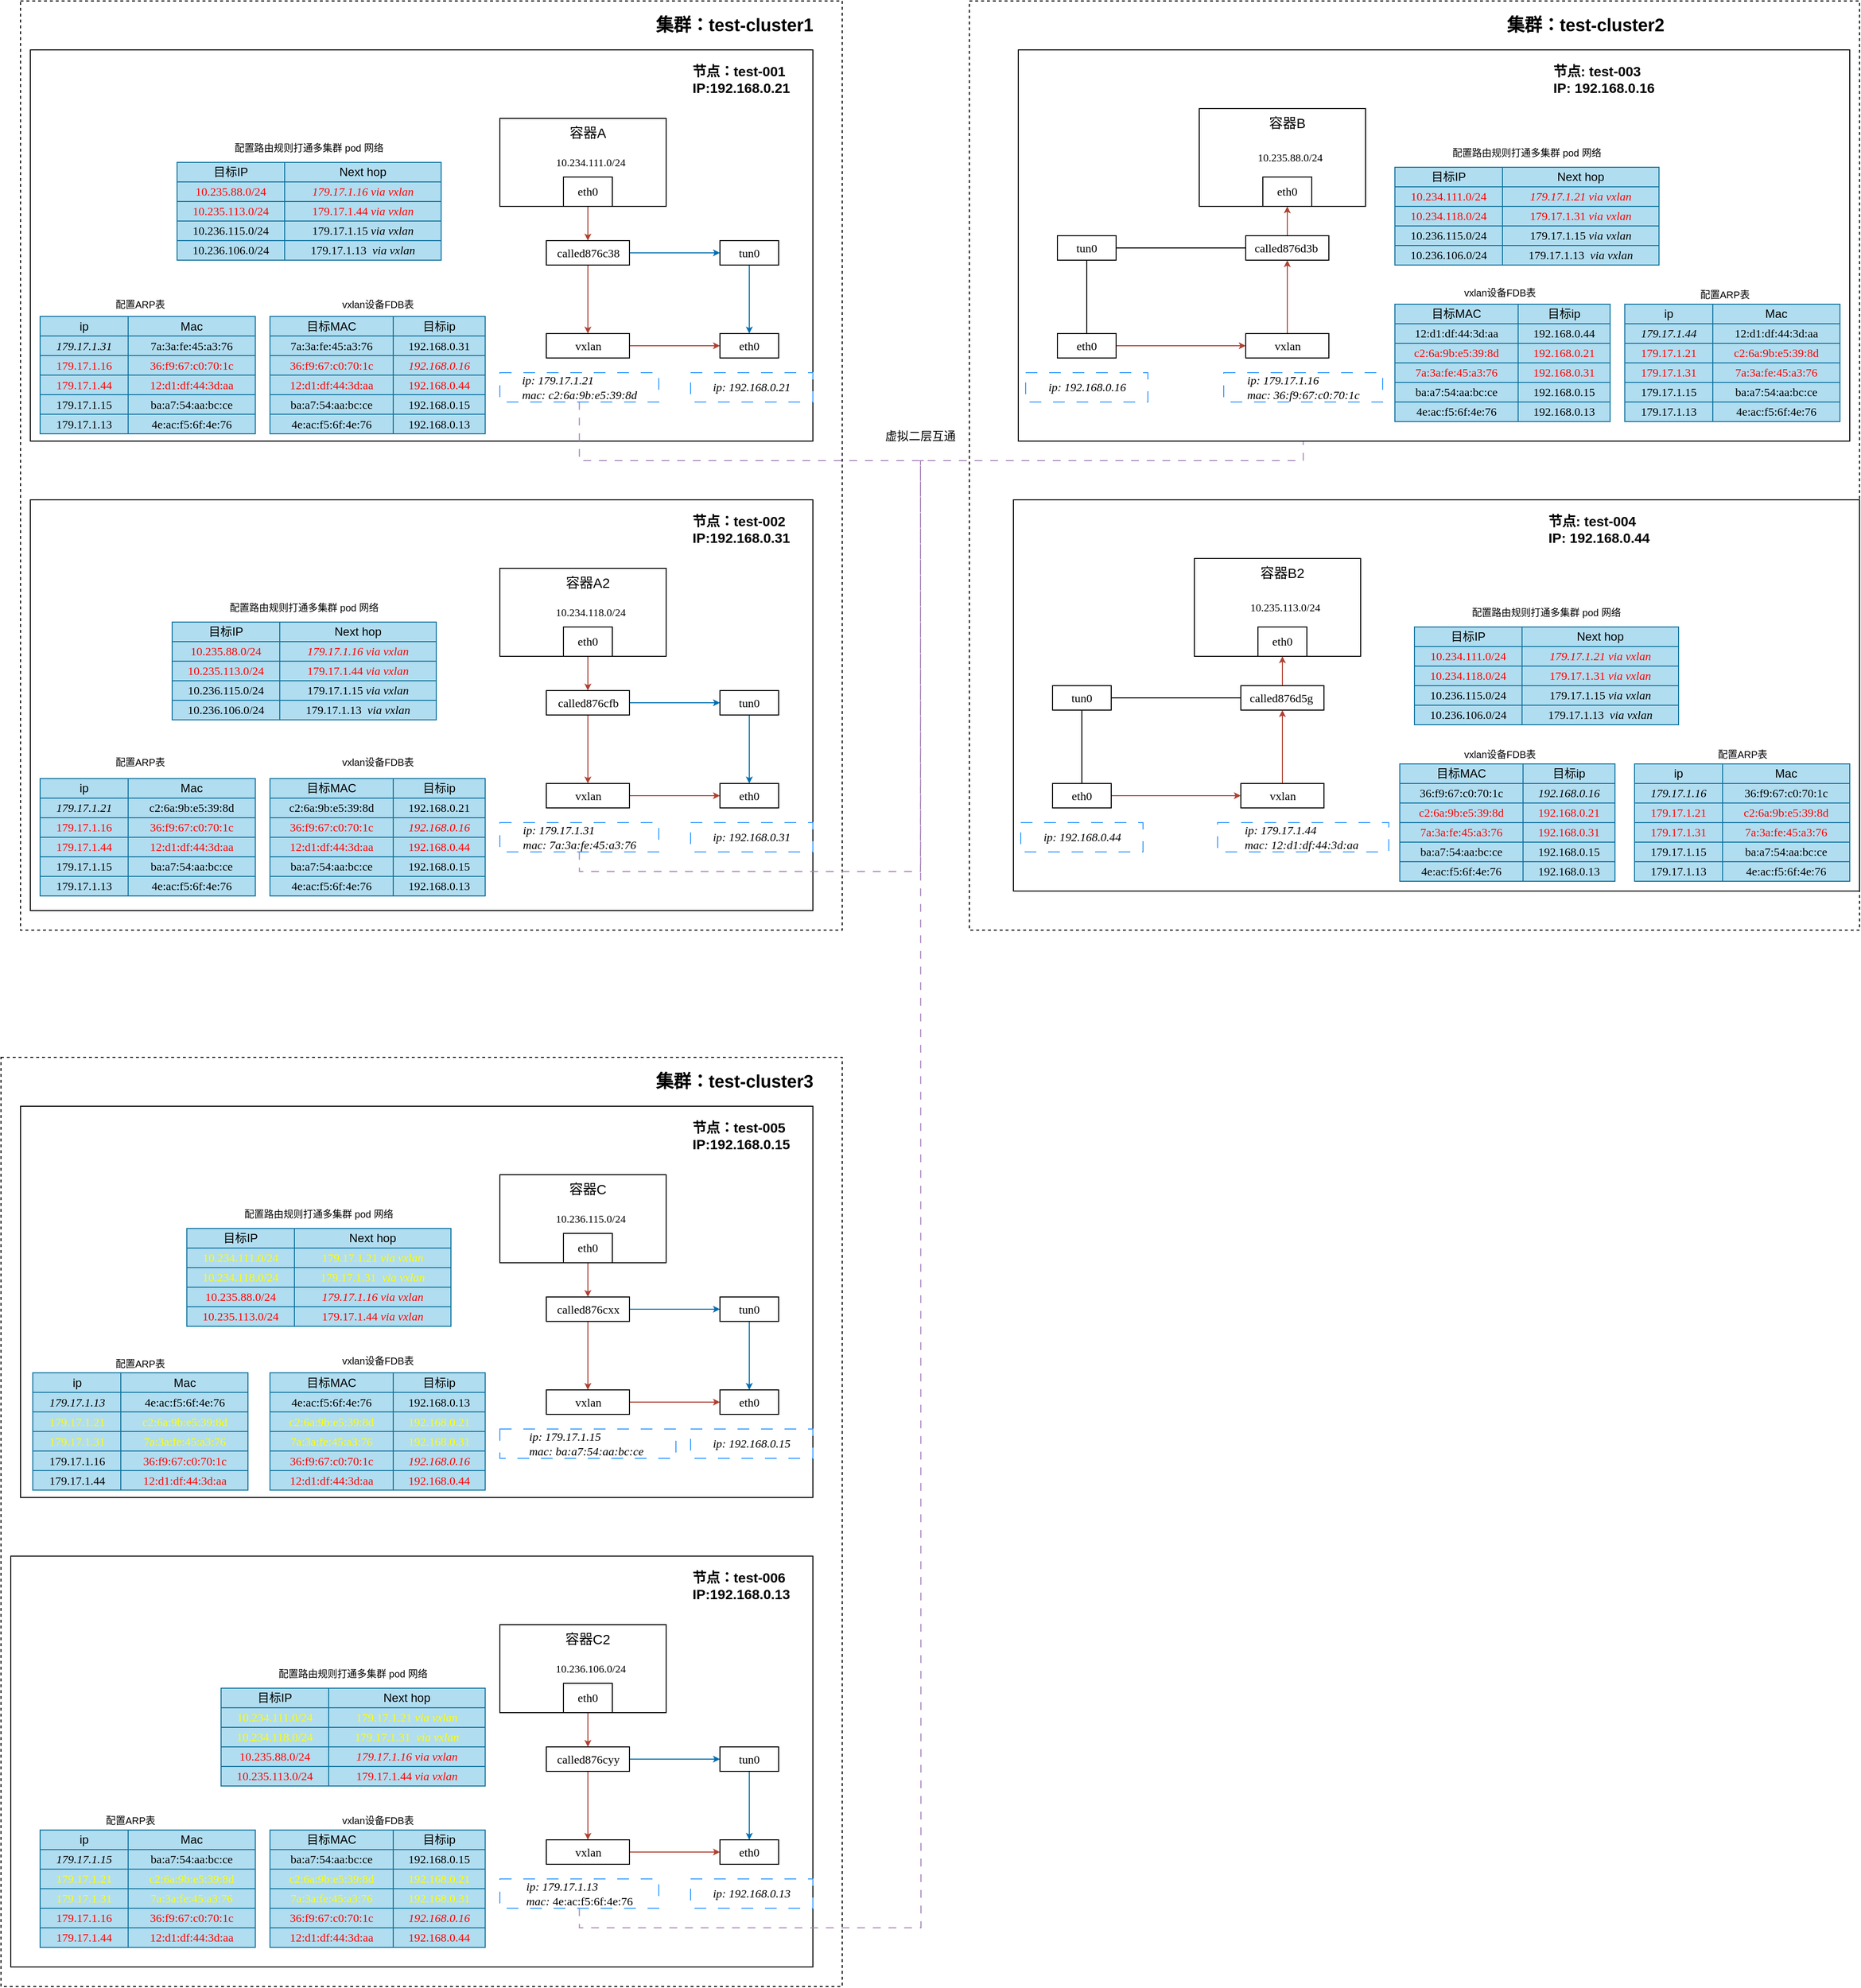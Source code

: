 <mxfile version="24.7.8">
  <diagram name="第 1 页" id="rARCEJH96iZkheusyZMG">
    <mxGraphModel dx="1195" dy="737" grid="1" gridSize="10" guides="1" tooltips="1" connect="1" arrows="1" fold="1" page="1" pageScale="1" pageWidth="3300" pageHeight="4681" math="0" shadow="0">
      <root>
        <mxCell id="0" />
        <mxCell id="1" parent="0" />
        <mxCell id="e1KUQFAnTIHW41i8p9ef-2" value="" style="rounded=0;whiteSpace=wrap;html=1;dashed=1;" vertex="1" parent="1">
          <mxGeometry x="1120" y="170" width="910" height="950" as="geometry" />
        </mxCell>
        <mxCell id="zQmsm8XgldtaXPCM1TDC-5" value="" style="rounded=0;whiteSpace=wrap;html=1;dashed=1;" parent="1" vertex="1">
          <mxGeometry x="150" y="170" width="840" height="950" as="geometry" />
        </mxCell>
        <mxCell id="zQmsm8XgldtaXPCM1TDC-1" value="" style="rounded=0;whiteSpace=wrap;html=1;" parent="1" vertex="1">
          <mxGeometry x="160" y="220" width="800" height="400" as="geometry" />
        </mxCell>
        <mxCell id="zQmsm8XgldtaXPCM1TDC-3" value="&lt;font style=&quot;font-size: 18px;&quot;&gt;&lt;b&gt;集群：test-cluster1&lt;/b&gt;&lt;/font&gt;" style="text;html=1;align=center;verticalAlign=middle;whiteSpace=wrap;rounded=0;" parent="1" vertex="1">
          <mxGeometry x="795" y="180" width="170" height="30" as="geometry" />
        </mxCell>
        <mxCell id="zQmsm8XgldtaXPCM1TDC-6" value="&lt;font style=&quot;font-size: 14px;&quot;&gt;&lt;b&gt;节点：test-001&lt;br&gt;IP:192.168.0.21&lt;/b&gt;&lt;/font&gt;" style="text;html=1;align=left;verticalAlign=middle;whiteSpace=wrap;rounded=0;" parent="1" vertex="1">
          <mxGeometry x="835" y="230" width="120" height="40" as="geometry" />
        </mxCell>
        <mxCell id="zQmsm8XgldtaXPCM1TDC-7" value="" style="rounded=0;whiteSpace=wrap;html=1;" parent="1" vertex="1">
          <mxGeometry x="640" y="290" width="170" height="90" as="geometry" />
        </mxCell>
        <mxCell id="zQmsm8XgldtaXPCM1TDC-8" value="&lt;font style=&quot;font-size: 14px;&quot;&gt;容器A&lt;/font&gt;" style="text;html=1;align=center;verticalAlign=middle;whiteSpace=wrap;rounded=0;" parent="1" vertex="1">
          <mxGeometry x="700" y="290" width="60" height="30" as="geometry" />
        </mxCell>
        <mxCell id="zQmsm8XgldtaXPCM1TDC-11" style="edgeStyle=orthogonalEdgeStyle;rounded=0;orthogonalLoop=1;jettySize=auto;html=1;exitX=0.5;exitY=1;exitDx=0;exitDy=0;endSize=4;strokeColor=#AE4132;" parent="1" source="zQmsm8XgldtaXPCM1TDC-9" target="zQmsm8XgldtaXPCM1TDC-10" edge="1">
          <mxGeometry relative="1" as="geometry" />
        </mxCell>
        <mxCell id="zQmsm8XgldtaXPCM1TDC-9" value="&lt;font face=&quot;Verdana&quot;&gt;eth0&lt;/font&gt;" style="rounded=0;whiteSpace=wrap;html=1;" parent="1" vertex="1">
          <mxGeometry x="705" y="350" width="50" height="30" as="geometry" />
        </mxCell>
        <mxCell id="zQmsm8XgldtaXPCM1TDC-14" style="edgeStyle=orthogonalEdgeStyle;rounded=0;orthogonalLoop=1;jettySize=auto;html=1;exitX=1;exitY=0.5;exitDx=0;exitDy=0;endSize=4;strokeColor=#006EAF;" parent="1" source="zQmsm8XgldtaXPCM1TDC-10" target="zQmsm8XgldtaXPCM1TDC-12" edge="1">
          <mxGeometry relative="1" as="geometry" />
        </mxCell>
        <mxCell id="zQmsm8XgldtaXPCM1TDC-16" style="edgeStyle=orthogonalEdgeStyle;shape=connector;rounded=0;orthogonalLoop=1;jettySize=auto;html=1;exitX=0.5;exitY=1;exitDx=0;exitDy=0;strokeColor=#AE4132;align=center;verticalAlign=middle;fontFamily=Helvetica;fontSize=11;fontColor=default;labelBackgroundColor=default;endArrow=classic;endSize=4;" parent="1" source="zQmsm8XgldtaXPCM1TDC-10" target="zQmsm8XgldtaXPCM1TDC-15" edge="1">
          <mxGeometry relative="1" as="geometry" />
        </mxCell>
        <mxCell id="zQmsm8XgldtaXPCM1TDC-10" value="&lt;code&gt;&lt;font face=&quot;Verdana&quot;&gt;called876c38&lt;/font&gt;&lt;/code&gt;" style="rounded=0;whiteSpace=wrap;html=1;" parent="1" vertex="1">
          <mxGeometry x="687.5" y="415" width="85" height="25" as="geometry" />
        </mxCell>
        <mxCell id="zQmsm8XgldtaXPCM1TDC-19" style="edgeStyle=orthogonalEdgeStyle;shape=connector;rounded=0;orthogonalLoop=1;jettySize=auto;html=1;exitX=0.5;exitY=1;exitDx=0;exitDy=0;strokeColor=#006EAF;align=center;verticalAlign=middle;fontFamily=Helvetica;fontSize=11;fontColor=default;labelBackgroundColor=default;endArrow=classic;endSize=4;" parent="1" source="zQmsm8XgldtaXPCM1TDC-12" target="zQmsm8XgldtaXPCM1TDC-17" edge="1">
          <mxGeometry relative="1" as="geometry" />
        </mxCell>
        <mxCell id="zQmsm8XgldtaXPCM1TDC-12" value="&lt;code&gt;&lt;font face=&quot;Verdana&quot;&gt;tun0&lt;/font&gt;&lt;/code&gt;" style="rounded=0;whiteSpace=wrap;html=1;" parent="1" vertex="1">
          <mxGeometry x="865" y="415" width="60" height="25" as="geometry" />
        </mxCell>
        <mxCell id="zQmsm8XgldtaXPCM1TDC-18" style="edgeStyle=orthogonalEdgeStyle;shape=connector;rounded=0;orthogonalLoop=1;jettySize=auto;html=1;exitX=1;exitY=0.5;exitDx=0;exitDy=0;strokeColor=#AE4132;align=center;verticalAlign=middle;fontFamily=Helvetica;fontSize=11;fontColor=default;labelBackgroundColor=default;endArrow=classic;endSize=4;" parent="1" source="zQmsm8XgldtaXPCM1TDC-15" target="zQmsm8XgldtaXPCM1TDC-17" edge="1">
          <mxGeometry relative="1" as="geometry" />
        </mxCell>
        <mxCell id="zQmsm8XgldtaXPCM1TDC-15" value="&lt;code&gt;&lt;font style=&quot;&quot; face=&quot;Verdana&quot;&gt;vxlan&lt;/font&gt;&lt;/code&gt;" style="rounded=0;whiteSpace=wrap;html=1;" parent="1" vertex="1">
          <mxGeometry x="687.5" y="510" width="85" height="25" as="geometry" />
        </mxCell>
        <mxCell id="zQmsm8XgldtaXPCM1TDC-17" value="&lt;code&gt;&lt;font face=&quot;Verdana&quot;&gt;eth0&lt;/font&gt;&lt;/code&gt;" style="rounded=0;whiteSpace=wrap;html=1;" parent="1" vertex="1">
          <mxGeometry x="865" y="510" width="60" height="25" as="geometry" />
        </mxCell>
        <mxCell id="e1KUQFAnTIHW41i8p9ef-64" style="edgeStyle=orthogonalEdgeStyle;shape=connector;rounded=0;orthogonalLoop=1;jettySize=auto;html=1;exitX=0.5;exitY=1;exitDx=0;exitDy=0;entryX=0.5;entryY=1;entryDx=0;entryDy=0;strokeColor=#A680B8;align=center;verticalAlign=middle;fontFamily=Helvetica;fontSize=11;fontColor=default;labelBackgroundColor=default;endArrow=none;endSize=4;endFill=0;dashed=1;dashPattern=8 8;strokeWidth=1;" edge="1" parent="1" source="e1KUQFAnTIHW41i8p9ef-1" target="e1KUQFAnTIHW41i8p9ef-18">
          <mxGeometry relative="1" as="geometry">
            <Array as="points">
              <mxPoint x="721" y="640" />
              <mxPoint x="1461" y="640" />
            </Array>
          </mxGeometry>
        </mxCell>
        <mxCell id="e1KUQFAnTIHW41i8p9ef-1" value="&lt;div style=&quot;text-align: left;&quot;&gt;&lt;span style=&quot;background-color: initial;&quot;&gt;&lt;font face=&quot;Verdana&quot;&gt;&lt;i&gt;ip: 179.17.1.21&lt;/i&gt;&lt;/font&gt;&lt;/span&gt;&lt;/div&gt;&lt;div style=&quot;text-align: left;&quot;&gt;&lt;font face=&quot;Verdana&quot;&gt;&lt;i&gt;mac: c2:6a:9b:e5:39:8d&lt;/i&gt;&lt;/font&gt;&lt;br&gt;&lt;/div&gt;" style="text;html=1;align=center;verticalAlign=middle;whiteSpace=wrap;rounded=0;dashed=1;dashPattern=12 12;strokeColor=#3399FF;" vertex="1" parent="1">
          <mxGeometry x="640" y="550" width="162.5" height="30" as="geometry" />
        </mxCell>
        <mxCell id="e1KUQFAnTIHW41i8p9ef-3" value="" style="rounded=0;whiteSpace=wrap;html=1;" vertex="1" parent="1">
          <mxGeometry x="1170" y="220" width="850" height="400" as="geometry" />
        </mxCell>
        <mxCell id="e1KUQFAnTIHW41i8p9ef-4" value="&lt;font style=&quot;font-size: 18px;&quot;&gt;&lt;b&gt;集群：test-cluster2&lt;/b&gt;&lt;/font&gt;" style="text;html=1;align=center;verticalAlign=middle;whiteSpace=wrap;rounded=0;" vertex="1" parent="1">
          <mxGeometry x="1665" y="180" width="170" height="30" as="geometry" />
        </mxCell>
        <mxCell id="e1KUQFAnTIHW41i8p9ef-5" value="&lt;font style=&quot;font-size: 14px;&quot;&gt;&lt;b&gt;节点: test-003&lt;br&gt;IP:&amp;nbsp;&lt;/b&gt;&lt;/font&gt;&lt;span style=&quot;font-size: 14px;&quot;&gt;&lt;b&gt;192.168.0.16&lt;/b&gt;&lt;/span&gt;" style="text;html=1;align=left;verticalAlign=middle;whiteSpace=wrap;rounded=0;" vertex="1" parent="1">
          <mxGeometry x="1715" y="230" width="120" height="40" as="geometry" />
        </mxCell>
        <mxCell id="e1KUQFAnTIHW41i8p9ef-6" value="" style="rounded=0;whiteSpace=wrap;html=1;" vertex="1" parent="1">
          <mxGeometry x="1355" y="280" width="170" height="100" as="geometry" />
        </mxCell>
        <mxCell id="e1KUQFAnTIHW41i8p9ef-7" value="&lt;font style=&quot;font-size: 14px;&quot;&gt;容器B&lt;/font&gt;" style="text;html=1;align=center;verticalAlign=middle;whiteSpace=wrap;rounded=0;" vertex="1" parent="1">
          <mxGeometry x="1415" y="280" width="60" height="30" as="geometry" />
        </mxCell>
        <mxCell id="e1KUQFAnTIHW41i8p9ef-9" value="&lt;font face=&quot;Verdana&quot;&gt;eth0&lt;/font&gt;" style="rounded=0;whiteSpace=wrap;html=1;" vertex="1" parent="1">
          <mxGeometry x="1420" y="350" width="50" height="30" as="geometry" />
        </mxCell>
        <mxCell id="e1KUQFAnTIHW41i8p9ef-20" style="edgeStyle=orthogonalEdgeStyle;rounded=0;orthogonalLoop=1;jettySize=auto;html=1;exitX=0;exitY=0.5;exitDx=0;exitDy=0;entryX=1;entryY=0.5;entryDx=0;entryDy=0;endSize=4;endArrow=none;endFill=0;" edge="1" parent="1" source="e1KUQFAnTIHW41i8p9ef-12" target="e1KUQFAnTIHW41i8p9ef-14">
          <mxGeometry relative="1" as="geometry" />
        </mxCell>
        <mxCell id="e1KUQFAnTIHW41i8p9ef-21" style="edgeStyle=orthogonalEdgeStyle;rounded=0;orthogonalLoop=1;jettySize=auto;html=1;exitX=0.5;exitY=0;exitDx=0;exitDy=0;entryX=0.5;entryY=1;entryDx=0;entryDy=0;endSize=4;strokeColor=#AE4132;" edge="1" parent="1" source="e1KUQFAnTIHW41i8p9ef-12" target="e1KUQFAnTIHW41i8p9ef-9">
          <mxGeometry relative="1" as="geometry" />
        </mxCell>
        <mxCell id="e1KUQFAnTIHW41i8p9ef-12" value="&lt;font face=&quot;Verdana&quot;&gt;called876d3b&amp;nbsp;&lt;/font&gt;" style="rounded=0;whiteSpace=wrap;html=1;" vertex="1" parent="1">
          <mxGeometry x="1402.5" y="410" width="85" height="25" as="geometry" />
        </mxCell>
        <mxCell id="e1KUQFAnTIHW41i8p9ef-13" style="edgeStyle=orthogonalEdgeStyle;shape=connector;rounded=0;orthogonalLoop=1;jettySize=auto;html=1;exitX=0.5;exitY=1;exitDx=0;exitDy=0;strokeColor=#000000;align=center;verticalAlign=middle;fontFamily=Helvetica;fontSize=11;fontColor=default;labelBackgroundColor=default;endArrow=none;endSize=4;endFill=0;" edge="1" parent="1" source="e1KUQFAnTIHW41i8p9ef-14" target="e1KUQFAnTIHW41i8p9ef-17">
          <mxGeometry relative="1" as="geometry" />
        </mxCell>
        <mxCell id="e1KUQFAnTIHW41i8p9ef-14" value="&lt;code&gt;&lt;font face=&quot;Verdana&quot;&gt;tun0&lt;/font&gt;&lt;/code&gt;" style="rounded=0;whiteSpace=wrap;html=1;" vertex="1" parent="1">
          <mxGeometry x="1210" y="410" width="60" height="25" as="geometry" />
        </mxCell>
        <mxCell id="e1KUQFAnTIHW41i8p9ef-22" style="edgeStyle=orthogonalEdgeStyle;shape=connector;rounded=0;orthogonalLoop=1;jettySize=auto;html=1;exitX=0.5;exitY=0;exitDx=0;exitDy=0;entryX=0.5;entryY=1;entryDx=0;entryDy=0;strokeColor=#AE4132;align=center;verticalAlign=middle;fontFamily=Helvetica;fontSize=11;fontColor=default;labelBackgroundColor=default;endArrow=classic;endSize=4;" edge="1" parent="1" source="e1KUQFAnTIHW41i8p9ef-16" target="e1KUQFAnTIHW41i8p9ef-12">
          <mxGeometry relative="1" as="geometry" />
        </mxCell>
        <mxCell id="e1KUQFAnTIHW41i8p9ef-16" value="&lt;code&gt;&lt;font style=&quot;&quot; face=&quot;Verdana&quot;&gt;vxlan&lt;/font&gt;&lt;/code&gt;" style="rounded=0;whiteSpace=wrap;html=1;" vertex="1" parent="1">
          <mxGeometry x="1402.5" y="510" width="85" height="25" as="geometry" />
        </mxCell>
        <mxCell id="e1KUQFAnTIHW41i8p9ef-23" style="edgeStyle=orthogonalEdgeStyle;shape=connector;rounded=0;orthogonalLoop=1;jettySize=auto;html=1;exitX=1;exitY=0.5;exitDx=0;exitDy=0;strokeColor=#AE4132;align=center;verticalAlign=middle;fontFamily=Helvetica;fontSize=11;fontColor=default;labelBackgroundColor=default;endArrow=classic;endSize=4;" edge="1" parent="1" source="e1KUQFAnTIHW41i8p9ef-17" target="e1KUQFAnTIHW41i8p9ef-16">
          <mxGeometry relative="1" as="geometry" />
        </mxCell>
        <mxCell id="e1KUQFAnTIHW41i8p9ef-17" value="&lt;code&gt;&lt;font face=&quot;Verdana&quot;&gt;eth0&lt;/font&gt;&lt;/code&gt;" style="rounded=0;whiteSpace=wrap;html=1;" vertex="1" parent="1">
          <mxGeometry x="1210" y="510" width="60" height="25" as="geometry" />
        </mxCell>
        <mxCell id="e1KUQFAnTIHW41i8p9ef-18" value="&lt;div style=&quot;text-align: left;&quot;&gt;&lt;span style=&quot;background-color: initial;&quot;&gt;&lt;font face=&quot;Verdana&quot;&gt;&lt;i&gt;ip:&amp;nbsp;&lt;/i&gt;&lt;/font&gt;&lt;/span&gt;&lt;span style=&quot;background-color: initial; text-align: center;&quot;&gt;&lt;font face=&quot;Verdana&quot;&gt;&lt;i&gt;179.17.1.16&lt;/i&gt;&lt;/font&gt;&lt;/span&gt;&lt;/div&gt;&lt;div style=&quot;text-align: left;&quot;&gt;&lt;font face=&quot;Verdana&quot;&gt;&lt;i&gt;mac:&amp;nbsp;&lt;/i&gt;&lt;/font&gt;&lt;span style=&quot;background-color: initial; text-align: center;&quot;&gt;&lt;font face=&quot;Verdana&quot;&gt;&lt;i&gt;36:f9:67:c0:70:1c&lt;/i&gt;&lt;/font&gt;&lt;/span&gt;&lt;br&gt;&lt;/div&gt;" style="text;html=1;align=center;verticalAlign=middle;whiteSpace=wrap;rounded=0;strokeColor=#3399FF;dashed=1;dashPattern=12 12;" vertex="1" parent="1">
          <mxGeometry x="1380" y="550" width="162.5" height="30" as="geometry" />
        </mxCell>
        <mxCell id="e1KUQFAnTIHW41i8p9ef-28" value="" style="shape=table;startSize=0;container=1;collapsible=0;childLayout=tableLayout;fontSize=12;fontFamily=Helvetica;labelBackgroundColor=none;fillColor=#b1ddf0;strokeColor=#10739e;" vertex="1" parent="1">
          <mxGeometry x="310" y="335" width="270" height="100" as="geometry" />
        </mxCell>
        <mxCell id="e1KUQFAnTIHW41i8p9ef-29" value="" style="shape=tableRow;horizontal=0;startSize=0;swimlaneHead=0;swimlaneBody=0;strokeColor=inherit;top=0;left=0;bottom=0;right=0;collapsible=0;dropTarget=0;fillColor=none;points=[[0,0.5],[1,0.5]];portConstraint=eastwest;fontSize=12;fontFamily=Helvetica;fontColor=default;labelBackgroundColor=none;" vertex="1" parent="e1KUQFAnTIHW41i8p9ef-28">
          <mxGeometry width="270" height="20" as="geometry" />
        </mxCell>
        <mxCell id="e1KUQFAnTIHW41i8p9ef-30" value="&lt;font style=&quot;font-size: 12px;&quot;&gt;目标IP&lt;/font&gt;" style="shape=partialRectangle;html=1;whiteSpace=wrap;connectable=0;strokeColor=inherit;overflow=hidden;fillColor=none;top=0;left=0;bottom=0;right=0;pointerEvents=1;fontSize=12;fontFamily=Helvetica;fontColor=default;labelBackgroundColor=none;" vertex="1" parent="e1KUQFAnTIHW41i8p9ef-29">
          <mxGeometry width="110" height="20" as="geometry">
            <mxRectangle width="110" height="20" as="alternateBounds" />
          </mxGeometry>
        </mxCell>
        <mxCell id="e1KUQFAnTIHW41i8p9ef-31" value="Next hop" style="shape=partialRectangle;html=1;whiteSpace=wrap;connectable=0;strokeColor=inherit;overflow=hidden;fillColor=none;top=0;left=0;bottom=0;right=0;pointerEvents=1;fontSize=12;fontFamily=Helvetica;fontColor=default;labelBackgroundColor=none;" vertex="1" parent="e1KUQFAnTIHW41i8p9ef-29">
          <mxGeometry x="110" width="160" height="20" as="geometry">
            <mxRectangle width="160" height="20" as="alternateBounds" />
          </mxGeometry>
        </mxCell>
        <mxCell id="e1KUQFAnTIHW41i8p9ef-33" value="" style="shape=tableRow;horizontal=0;startSize=0;swimlaneHead=0;swimlaneBody=0;strokeColor=inherit;top=0;left=0;bottom=0;right=0;collapsible=0;dropTarget=0;fillColor=none;points=[[0,0.5],[1,0.5]];portConstraint=eastwest;fontSize=12;fontFamily=Helvetica;fontColor=default;labelBackgroundColor=none;" vertex="1" parent="e1KUQFAnTIHW41i8p9ef-28">
          <mxGeometry y="20" width="270" height="20" as="geometry" />
        </mxCell>
        <mxCell id="e1KUQFAnTIHW41i8p9ef-34" value="&lt;font face=&quot;Verdana&quot; color=&quot;#ff0000&quot;&gt;10.235.88.0/24&lt;/font&gt;" style="shape=partialRectangle;html=1;whiteSpace=wrap;connectable=0;strokeColor=inherit;overflow=hidden;fillColor=none;top=0;left=0;bottom=0;right=0;pointerEvents=1;fontSize=12;fontFamily=Helvetica;fontColor=default;labelBackgroundColor=none;" vertex="1" parent="e1KUQFAnTIHW41i8p9ef-33">
          <mxGeometry width="110" height="20" as="geometry">
            <mxRectangle width="110" height="20" as="alternateBounds" />
          </mxGeometry>
        </mxCell>
        <mxCell id="e1KUQFAnTIHW41i8p9ef-35" value="&lt;i style=&quot;font-family: Verdana;&quot;&gt;&lt;font color=&quot;#ff0000&quot;&gt;179.17.1.16 via vxlan&lt;/font&gt;&lt;/i&gt;" style="shape=partialRectangle;html=1;whiteSpace=wrap;connectable=0;strokeColor=inherit;overflow=hidden;fillColor=none;top=0;left=0;bottom=0;right=0;pointerEvents=1;fontSize=12;fontFamily=Helvetica;fontColor=default;labelBackgroundColor=none;" vertex="1" parent="e1KUQFAnTIHW41i8p9ef-33">
          <mxGeometry x="110" width="160" height="20" as="geometry">
            <mxRectangle width="160" height="20" as="alternateBounds" />
          </mxGeometry>
        </mxCell>
        <mxCell id="e1KUQFAnTIHW41i8p9ef-37" value="" style="shape=tableRow;horizontal=0;startSize=0;swimlaneHead=0;swimlaneBody=0;strokeColor=inherit;top=0;left=0;bottom=0;right=0;collapsible=0;dropTarget=0;fillColor=none;points=[[0,0.5],[1,0.5]];portConstraint=eastwest;fontSize=12;fontFamily=Helvetica;fontColor=default;labelBackgroundColor=none;movable=1;resizable=1;rotatable=1;deletable=1;editable=1;locked=0;connectable=1;" vertex="1" parent="e1KUQFAnTIHW41i8p9ef-28">
          <mxGeometry y="40" width="270" height="20" as="geometry" />
        </mxCell>
        <mxCell id="e1KUQFAnTIHW41i8p9ef-38" value="&lt;font color=&quot;#ff0000&quot; face=&quot;Verdana&quot;&gt;10.235.113.0/24&lt;/font&gt;" style="shape=partialRectangle;html=1;whiteSpace=wrap;connectable=0;strokeColor=inherit;overflow=hidden;fillColor=none;top=0;left=0;bottom=0;right=0;pointerEvents=1;fontSize=12;fontFamily=Helvetica;fontColor=default;labelBackgroundColor=none;" vertex="1" parent="e1KUQFAnTIHW41i8p9ef-37">
          <mxGeometry width="110" height="20" as="geometry">
            <mxRectangle width="110" height="20" as="alternateBounds" />
          </mxGeometry>
        </mxCell>
        <mxCell id="e1KUQFAnTIHW41i8p9ef-39" value="&lt;font color=&quot;#ff0000&quot; face=&quot;Verdana&quot;&gt;179.17.1.44&amp;nbsp;&lt;i style=&quot;&quot;&gt;via vxlan&lt;/i&gt;&lt;/font&gt;" style="shape=partialRectangle;html=1;whiteSpace=wrap;connectable=0;strokeColor=inherit;overflow=hidden;fillColor=none;top=0;left=0;bottom=0;right=0;pointerEvents=1;fontSize=12;fontFamily=Helvetica;fontColor=default;labelBackgroundColor=none;" vertex="1" parent="e1KUQFAnTIHW41i8p9ef-37">
          <mxGeometry x="110" width="160" height="20" as="geometry">
            <mxRectangle width="160" height="20" as="alternateBounds" />
          </mxGeometry>
        </mxCell>
        <mxCell id="e1KUQFAnTIHW41i8p9ef-531" style="shape=tableRow;horizontal=0;startSize=0;swimlaneHead=0;swimlaneBody=0;strokeColor=inherit;top=0;left=0;bottom=0;right=0;collapsible=0;dropTarget=0;fillColor=none;points=[[0,0.5],[1,0.5]];portConstraint=eastwest;fontSize=12;fontFamily=Helvetica;fontColor=default;labelBackgroundColor=none;movable=1;resizable=1;rotatable=1;deletable=1;editable=1;locked=0;connectable=1;" vertex="1" parent="e1KUQFAnTIHW41i8p9ef-28">
          <mxGeometry y="60" width="270" height="20" as="geometry" />
        </mxCell>
        <mxCell id="e1KUQFAnTIHW41i8p9ef-532" value="&lt;font face=&quot;Verdana&quot;&gt;10.236.115.0/24&lt;/font&gt;" style="shape=partialRectangle;html=1;whiteSpace=wrap;connectable=0;strokeColor=inherit;overflow=hidden;fillColor=none;top=0;left=0;bottom=0;right=0;pointerEvents=1;fontSize=12;fontFamily=Helvetica;fontColor=default;labelBackgroundColor=none;" vertex="1" parent="e1KUQFAnTIHW41i8p9ef-531">
          <mxGeometry width="110" height="20" as="geometry">
            <mxRectangle width="110" height="20" as="alternateBounds" />
          </mxGeometry>
        </mxCell>
        <mxCell id="e1KUQFAnTIHW41i8p9ef-533" value="&lt;font face=&quot;Verdana&quot;&gt;179.17.1.15&amp;nbsp;&lt;i style=&quot;&quot;&gt;via vxlan&lt;/i&gt;&lt;/font&gt;" style="shape=partialRectangle;html=1;whiteSpace=wrap;connectable=0;strokeColor=inherit;overflow=hidden;fillColor=none;top=0;left=0;bottom=0;right=0;pointerEvents=1;fontSize=12;fontFamily=Helvetica;fontColor=default;labelBackgroundColor=none;" vertex="1" parent="e1KUQFAnTIHW41i8p9ef-531">
          <mxGeometry x="110" width="160" height="20" as="geometry">
            <mxRectangle width="160" height="20" as="alternateBounds" />
          </mxGeometry>
        </mxCell>
        <mxCell id="e1KUQFAnTIHW41i8p9ef-528" style="shape=tableRow;horizontal=0;startSize=0;swimlaneHead=0;swimlaneBody=0;strokeColor=inherit;top=0;left=0;bottom=0;right=0;collapsible=0;dropTarget=0;fillColor=none;points=[[0,0.5],[1,0.5]];portConstraint=eastwest;fontSize=12;fontFamily=Helvetica;fontColor=default;labelBackgroundColor=none;movable=1;resizable=1;rotatable=1;deletable=1;editable=1;locked=0;connectable=1;" vertex="1" parent="e1KUQFAnTIHW41i8p9ef-28">
          <mxGeometry y="80" width="270" height="20" as="geometry" />
        </mxCell>
        <mxCell id="e1KUQFAnTIHW41i8p9ef-529" value="&lt;font face=&quot;Verdana&quot;&gt;10.236.106.0/24&lt;/font&gt;" style="shape=partialRectangle;html=1;whiteSpace=wrap;connectable=0;strokeColor=inherit;overflow=hidden;fillColor=none;top=0;left=0;bottom=0;right=0;pointerEvents=1;fontSize=12;fontFamily=Helvetica;fontColor=default;labelBackgroundColor=none;" vertex="1" parent="e1KUQFAnTIHW41i8p9ef-528">
          <mxGeometry width="110" height="20" as="geometry">
            <mxRectangle width="110" height="20" as="alternateBounds" />
          </mxGeometry>
        </mxCell>
        <mxCell id="e1KUQFAnTIHW41i8p9ef-530" value="&lt;font face=&quot;Verdana&quot;&gt;179.17.1.13&amp;nbsp;&amp;nbsp;&lt;i style=&quot;&quot;&gt;via vxlan&lt;/i&gt;&lt;/font&gt;" style="shape=partialRectangle;html=1;whiteSpace=wrap;connectable=0;strokeColor=inherit;overflow=hidden;fillColor=none;top=0;left=0;bottom=0;right=0;pointerEvents=1;fontSize=12;fontFamily=Helvetica;fontColor=default;labelBackgroundColor=none;" vertex="1" parent="e1KUQFAnTIHW41i8p9ef-528">
          <mxGeometry x="110" width="160" height="20" as="geometry">
            <mxRectangle width="160" height="20" as="alternateBounds" />
          </mxGeometry>
        </mxCell>
        <mxCell id="e1KUQFAnTIHW41i8p9ef-67" value="&lt;font style=&quot;font-size: 12px;&quot;&gt;虚拟二层互通&lt;/font&gt;" style="text;html=1;align=center;verticalAlign=middle;whiteSpace=wrap;rounded=0;fontFamily=Helvetica;fontSize=11;fontColor=default;labelBackgroundColor=default;" vertex="1" parent="1">
          <mxGeometry x="1020" y="600" width="100" height="30" as="geometry" />
        </mxCell>
        <mxCell id="e1KUQFAnTIHW41i8p9ef-68" value="&lt;div style=&quot;text-align: left;&quot;&gt;&lt;font face=&quot;Verdana&quot;&gt;&lt;span style=&quot;background-color: initial;&quot;&gt;&lt;i style=&quot;&quot;&gt;ip:&amp;nbsp;&lt;/i&gt;&lt;/span&gt;&lt;span style=&quot;background-color: initial; text-align: center;&quot;&gt;&lt;i style=&quot;&quot;&gt;192.168.0.21&lt;/i&gt;&lt;/span&gt;&lt;/font&gt;&lt;/div&gt;" style="text;html=1;align=center;verticalAlign=middle;whiteSpace=wrap;rounded=0;dashed=1;dashPattern=12 12;strokeColor=#3399FF;" vertex="1" parent="1">
          <mxGeometry x="835" y="550" width="125" height="30" as="geometry" />
        </mxCell>
        <mxCell id="e1KUQFAnTIHW41i8p9ef-69" value="" style="shape=table;startSize=0;container=1;collapsible=0;childLayout=tableLayout;fontSize=12;fontFamily=Verdana;labelBackgroundColor=none;fillColor=#b1ddf0;strokeColor=#10739e;" vertex="1" parent="1">
          <mxGeometry x="405" y="492.5" width="220" height="120" as="geometry" />
        </mxCell>
        <mxCell id="e1KUQFAnTIHW41i8p9ef-70" value="" style="shape=tableRow;horizontal=0;startSize=0;swimlaneHead=0;swimlaneBody=0;strokeColor=inherit;top=0;left=0;bottom=0;right=0;collapsible=0;dropTarget=0;fillColor=none;points=[[0,0.5],[1,0.5]];portConstraint=eastwest;fontSize=12;fontFamily=Helvetica;fontColor=default;labelBackgroundColor=none;" vertex="1" parent="e1KUQFAnTIHW41i8p9ef-69">
          <mxGeometry width="220" height="20" as="geometry" />
        </mxCell>
        <mxCell id="e1KUQFAnTIHW41i8p9ef-71" value="&lt;font style=&quot;font-size: 12px;&quot;&gt;目标MAC&lt;/font&gt;" style="shape=partialRectangle;html=1;whiteSpace=wrap;connectable=0;strokeColor=inherit;overflow=hidden;fillColor=none;top=0;left=0;bottom=0;right=0;pointerEvents=1;fontSize=12;fontFamily=Helvetica;fontColor=default;labelBackgroundColor=none;" vertex="1" parent="e1KUQFAnTIHW41i8p9ef-70">
          <mxGeometry width="126" height="20" as="geometry">
            <mxRectangle width="126" height="20" as="alternateBounds" />
          </mxGeometry>
        </mxCell>
        <mxCell id="e1KUQFAnTIHW41i8p9ef-72" value="目标ip" style="shape=partialRectangle;html=1;whiteSpace=wrap;connectable=0;strokeColor=inherit;overflow=hidden;fillColor=none;top=0;left=0;bottom=0;right=0;pointerEvents=1;fontSize=12;fontFamily=Helvetica;fontColor=default;labelBackgroundColor=none;" vertex="1" parent="e1KUQFAnTIHW41i8p9ef-70">
          <mxGeometry x="126" width="94" height="20" as="geometry">
            <mxRectangle width="94" height="20" as="alternateBounds" />
          </mxGeometry>
        </mxCell>
        <mxCell id="e1KUQFAnTIHW41i8p9ef-73" value="" style="shape=tableRow;horizontal=0;startSize=0;swimlaneHead=0;swimlaneBody=0;strokeColor=inherit;top=0;left=0;bottom=0;right=0;collapsible=0;dropTarget=0;fillColor=none;points=[[0,0.5],[1,0.5]];portConstraint=eastwest;fontSize=12;fontFamily=Helvetica;fontColor=default;labelBackgroundColor=none;" vertex="1" parent="e1KUQFAnTIHW41i8p9ef-69">
          <mxGeometry y="20" width="220" height="20" as="geometry" />
        </mxCell>
        <mxCell id="e1KUQFAnTIHW41i8p9ef-74" value="&lt;font face=&quot;Verdana&quot;&gt;7a:3a:fe:45:a3:76&lt;/font&gt;" style="shape=partialRectangle;html=1;whiteSpace=wrap;connectable=0;strokeColor=inherit;overflow=hidden;fillColor=none;top=0;left=0;bottom=0;right=0;pointerEvents=1;fontSize=12;fontFamily=Helvetica;fontColor=default;labelBackgroundColor=none;" vertex="1" parent="e1KUQFAnTIHW41i8p9ef-73">
          <mxGeometry width="126" height="20" as="geometry">
            <mxRectangle width="126" height="20" as="alternateBounds" />
          </mxGeometry>
        </mxCell>
        <mxCell id="e1KUQFAnTIHW41i8p9ef-75" value="&lt;font face=&quot;Verdana&quot;&gt;192.168.0.31&lt;/font&gt;" style="shape=partialRectangle;html=1;whiteSpace=wrap;connectable=0;strokeColor=inherit;overflow=hidden;fillColor=none;top=0;left=0;bottom=0;right=0;pointerEvents=1;fontSize=12;fontFamily=Helvetica;fontColor=default;labelBackgroundColor=none;" vertex="1" parent="e1KUQFAnTIHW41i8p9ef-73">
          <mxGeometry x="126" width="94" height="20" as="geometry">
            <mxRectangle width="94" height="20" as="alternateBounds" />
          </mxGeometry>
        </mxCell>
        <mxCell id="e1KUQFAnTIHW41i8p9ef-76" value="" style="shape=tableRow;horizontal=0;startSize=0;swimlaneHead=0;swimlaneBody=0;strokeColor=inherit;top=0;left=0;bottom=0;right=0;collapsible=0;dropTarget=0;fillColor=none;points=[[0,0.5],[1,0.5]];portConstraint=eastwest;fontSize=12;fontFamily=Helvetica;fontColor=default;labelBackgroundColor=none;movable=1;resizable=1;rotatable=1;deletable=1;editable=1;locked=0;connectable=1;" vertex="1" parent="e1KUQFAnTIHW41i8p9ef-69">
          <mxGeometry y="40" width="220" height="20" as="geometry" />
        </mxCell>
        <mxCell id="e1KUQFAnTIHW41i8p9ef-77" value="&lt;font color=&quot;#ff0000&quot; face=&quot;Verdana&quot;&gt;36:f9:67:c0:70:1c&lt;/font&gt;" style="shape=partialRectangle;html=1;whiteSpace=wrap;connectable=0;strokeColor=inherit;overflow=hidden;fillColor=none;top=0;left=0;bottom=0;right=0;pointerEvents=1;fontSize=12;fontFamily=Helvetica;fontColor=default;labelBackgroundColor=none;" vertex="1" parent="e1KUQFAnTIHW41i8p9ef-76">
          <mxGeometry width="126" height="20" as="geometry">
            <mxRectangle width="126" height="20" as="alternateBounds" />
          </mxGeometry>
        </mxCell>
        <mxCell id="e1KUQFAnTIHW41i8p9ef-78" value="&lt;i style=&quot;font-family: Verdana;&quot;&gt;&lt;font color=&quot;#ff0000&quot;&gt;192.168.0.16&lt;/font&gt;&lt;/i&gt;" style="shape=partialRectangle;html=1;whiteSpace=wrap;connectable=0;strokeColor=inherit;overflow=hidden;fillColor=none;top=0;left=0;bottom=0;right=0;pointerEvents=1;fontSize=12;fontFamily=Helvetica;fontColor=default;labelBackgroundColor=none;" vertex="1" parent="e1KUQFAnTIHW41i8p9ef-76">
          <mxGeometry x="126" width="94" height="20" as="geometry">
            <mxRectangle width="94" height="20" as="alternateBounds" />
          </mxGeometry>
        </mxCell>
        <mxCell id="e1KUQFAnTIHW41i8p9ef-148" style="shape=tableRow;horizontal=0;startSize=0;swimlaneHead=0;swimlaneBody=0;strokeColor=inherit;top=0;left=0;bottom=0;right=0;collapsible=0;dropTarget=0;fillColor=none;points=[[0,0.5],[1,0.5]];portConstraint=eastwest;fontSize=12;fontFamily=Helvetica;fontColor=default;labelBackgroundColor=none;movable=1;resizable=1;rotatable=1;deletable=1;editable=1;locked=0;connectable=1;" vertex="1" parent="e1KUQFAnTIHW41i8p9ef-69">
          <mxGeometry y="60" width="220" height="20" as="geometry" />
        </mxCell>
        <mxCell id="e1KUQFAnTIHW41i8p9ef-149" value="&lt;font color=&quot;#ff0000&quot; face=&quot;Verdana&quot;&gt;12:d1:df:44:3d:aa&lt;/font&gt;" style="shape=partialRectangle;html=1;whiteSpace=wrap;connectable=0;strokeColor=inherit;overflow=hidden;fillColor=none;top=0;left=0;bottom=0;right=0;pointerEvents=1;fontSize=12;fontFamily=Helvetica;fontColor=default;labelBackgroundColor=none;" vertex="1" parent="e1KUQFAnTIHW41i8p9ef-148">
          <mxGeometry width="126" height="20" as="geometry">
            <mxRectangle width="126" height="20" as="alternateBounds" />
          </mxGeometry>
        </mxCell>
        <mxCell id="e1KUQFAnTIHW41i8p9ef-150" value="&lt;font color=&quot;#ff0000&quot; face=&quot;Verdana&quot;&gt;192.168.0.44&lt;/font&gt;" style="shape=partialRectangle;html=1;whiteSpace=wrap;connectable=0;strokeColor=inherit;overflow=hidden;fillColor=none;top=0;left=0;bottom=0;right=0;pointerEvents=1;fontSize=12;fontFamily=Helvetica;fontColor=default;labelBackgroundColor=none;" vertex="1" parent="e1KUQFAnTIHW41i8p9ef-148">
          <mxGeometry x="126" width="94" height="20" as="geometry">
            <mxRectangle width="94" height="20" as="alternateBounds" />
          </mxGeometry>
        </mxCell>
        <mxCell id="e1KUQFAnTIHW41i8p9ef-145" style="shape=tableRow;horizontal=0;startSize=0;swimlaneHead=0;swimlaneBody=0;strokeColor=inherit;top=0;left=0;bottom=0;right=0;collapsible=0;dropTarget=0;fillColor=none;points=[[0,0.5],[1,0.5]];portConstraint=eastwest;fontSize=12;fontFamily=Helvetica;fontColor=default;labelBackgroundColor=none;movable=1;resizable=1;rotatable=1;deletable=1;editable=1;locked=0;connectable=1;" vertex="1" parent="e1KUQFAnTIHW41i8p9ef-69">
          <mxGeometry y="80" width="220" height="20" as="geometry" />
        </mxCell>
        <mxCell id="e1KUQFAnTIHW41i8p9ef-146" value="&lt;font face=&quot;Verdana&quot;&gt;ba:a7:54:aa:bc:ce&lt;/font&gt;" style="shape=partialRectangle;html=1;whiteSpace=wrap;connectable=0;strokeColor=inherit;overflow=hidden;fillColor=none;top=0;left=0;bottom=0;right=0;pointerEvents=1;fontSize=12;fontFamily=Helvetica;fontColor=default;labelBackgroundColor=none;" vertex="1" parent="e1KUQFAnTIHW41i8p9ef-145">
          <mxGeometry width="126" height="20" as="geometry">
            <mxRectangle width="126" height="20" as="alternateBounds" />
          </mxGeometry>
        </mxCell>
        <mxCell id="e1KUQFAnTIHW41i8p9ef-147" value="&lt;font face=&quot;Verdana&quot;&gt;192.168.0.15&lt;/font&gt;" style="shape=partialRectangle;html=1;whiteSpace=wrap;connectable=0;strokeColor=inherit;overflow=hidden;fillColor=none;top=0;left=0;bottom=0;right=0;pointerEvents=1;fontSize=12;fontFamily=Helvetica;fontColor=default;labelBackgroundColor=none;" vertex="1" parent="e1KUQFAnTIHW41i8p9ef-145">
          <mxGeometry x="126" width="94" height="20" as="geometry">
            <mxRectangle width="94" height="20" as="alternateBounds" />
          </mxGeometry>
        </mxCell>
        <mxCell id="e1KUQFAnTIHW41i8p9ef-142" style="shape=tableRow;horizontal=0;startSize=0;swimlaneHead=0;swimlaneBody=0;strokeColor=inherit;top=0;left=0;bottom=0;right=0;collapsible=0;dropTarget=0;fillColor=none;points=[[0,0.5],[1,0.5]];portConstraint=eastwest;fontSize=12;fontFamily=Helvetica;fontColor=default;labelBackgroundColor=none;movable=1;resizable=1;rotatable=1;deletable=1;editable=1;locked=0;connectable=1;" vertex="1" parent="e1KUQFAnTIHW41i8p9ef-69">
          <mxGeometry y="100" width="220" height="20" as="geometry" />
        </mxCell>
        <mxCell id="e1KUQFAnTIHW41i8p9ef-143" value="&lt;font face=&quot;Verdana&quot;&gt;4e:ac:f5:6f:4e:76&lt;/font&gt;" style="shape=partialRectangle;html=1;whiteSpace=wrap;connectable=0;strokeColor=inherit;overflow=hidden;fillColor=none;top=0;left=0;bottom=0;right=0;pointerEvents=1;fontSize=12;fontFamily=Helvetica;fontColor=default;labelBackgroundColor=none;" vertex="1" parent="e1KUQFAnTIHW41i8p9ef-142">
          <mxGeometry width="126" height="20" as="geometry">
            <mxRectangle width="126" height="20" as="alternateBounds" />
          </mxGeometry>
        </mxCell>
        <mxCell id="e1KUQFAnTIHW41i8p9ef-144" value="&lt;font face=&quot;Verdana&quot;&gt;192.168.0.13&lt;/font&gt;" style="shape=partialRectangle;html=1;whiteSpace=wrap;connectable=0;strokeColor=inherit;overflow=hidden;fillColor=none;top=0;left=0;bottom=0;right=0;pointerEvents=1;fontSize=12;fontFamily=Helvetica;fontColor=default;labelBackgroundColor=none;" vertex="1" parent="e1KUQFAnTIHW41i8p9ef-142">
          <mxGeometry x="126" width="94" height="20" as="geometry">
            <mxRectangle width="94" height="20" as="alternateBounds" />
          </mxGeometry>
        </mxCell>
        <mxCell id="e1KUQFAnTIHW41i8p9ef-79" value="&lt;font style=&quot;font-size: 10px;&quot;&gt;vxlan设备FDB表&lt;/font&gt;" style="text;html=1;align=center;verticalAlign=middle;whiteSpace=wrap;rounded=0;fontFamily=Helvetica;fontSize=11;fontColor=default;labelBackgroundColor=default;" vertex="1" parent="1">
          <mxGeometry x="472.5" y="470" width="85" height="20" as="geometry" />
        </mxCell>
        <mxCell id="e1KUQFAnTIHW41i8p9ef-80" value="&lt;div style=&quot;text-align: left;&quot;&gt;&lt;font face=&quot;Verdana&quot;&gt;&lt;span style=&quot;background-color: initial;&quot;&gt;&lt;i style=&quot;&quot;&gt;ip:&amp;nbsp;&lt;/i&gt;&lt;/span&gt;&lt;span style=&quot;background-color: initial; text-align: center;&quot;&gt;&lt;i style=&quot;&quot;&gt;192.168.0.16&lt;/i&gt;&lt;/span&gt;&lt;/font&gt;&lt;/div&gt;" style="text;html=1;align=center;verticalAlign=middle;whiteSpace=wrap;rounded=0;dashed=1;dashPattern=12 12;strokeColor=#3399FF;" vertex="1" parent="1">
          <mxGeometry x="1177.5" y="550" width="125" height="30" as="geometry" />
        </mxCell>
        <mxCell id="e1KUQFAnTIHW41i8p9ef-101" value="&lt;font style=&quot;font-size: 10px;&quot;&gt;vxlan设备FDB表&lt;/font&gt;" style="text;html=1;align=center;verticalAlign=middle;whiteSpace=wrap;rounded=0;fontFamily=Helvetica;fontSize=11;fontColor=default;labelBackgroundColor=default;" vertex="1" parent="1">
          <mxGeometry x="1620" y="457.5" width="85" height="20" as="geometry" />
        </mxCell>
        <mxCell id="e1KUQFAnTIHW41i8p9ef-102" value="&lt;font face=&quot;Verdana&quot;&gt;10.235.88.0/24&lt;/font&gt;" style="text;html=1;align=center;verticalAlign=middle;whiteSpace=wrap;rounded=0;fontFamily=Helvetica;fontSize=11;fontColor=default;labelBackgroundColor=default;" vertex="1" parent="1">
          <mxGeometry x="1407.5" y="315" width="80" height="30" as="geometry" />
        </mxCell>
        <mxCell id="e1KUQFAnTIHW41i8p9ef-103" value="&lt;font face=&quot;Verdana&quot;&gt;10.234.111.0/24&lt;/font&gt;" style="text;html=1;align=center;verticalAlign=middle;whiteSpace=wrap;rounded=0;fontFamily=Helvetica;fontSize=11;fontColor=default;labelBackgroundColor=default;" vertex="1" parent="1">
          <mxGeometry x="692.5" y="320" width="80" height="30" as="geometry" />
        </mxCell>
        <mxCell id="e1KUQFAnTIHW41i8p9ef-104" value="" style="rounded=0;whiteSpace=wrap;html=1;" vertex="1" parent="1">
          <mxGeometry x="160" y="680" width="800" height="420" as="geometry" />
        </mxCell>
        <mxCell id="e1KUQFAnTIHW41i8p9ef-105" value="&lt;font style=&quot;font-size: 14px;&quot;&gt;&lt;b&gt;节点：test-002&lt;br&gt;IP:192.168.0.31&lt;/b&gt;&lt;/font&gt;" style="text;html=1;align=left;verticalAlign=middle;whiteSpace=wrap;rounded=0;" vertex="1" parent="1">
          <mxGeometry x="835" y="690" width="120" height="40" as="geometry" />
        </mxCell>
        <mxCell id="e1KUQFAnTIHW41i8p9ef-106" value="" style="rounded=0;whiteSpace=wrap;html=1;" vertex="1" parent="1">
          <mxGeometry x="640" y="750" width="170" height="90" as="geometry" />
        </mxCell>
        <mxCell id="e1KUQFAnTIHW41i8p9ef-107" value="&lt;font style=&quot;font-size: 14px;&quot;&gt;容器A2&lt;/font&gt;" style="text;html=1;align=center;verticalAlign=middle;whiteSpace=wrap;rounded=0;" vertex="1" parent="1">
          <mxGeometry x="700" y="750" width="60" height="30" as="geometry" />
        </mxCell>
        <mxCell id="e1KUQFAnTIHW41i8p9ef-108" style="edgeStyle=orthogonalEdgeStyle;rounded=0;orthogonalLoop=1;jettySize=auto;html=1;exitX=0.5;exitY=1;exitDx=0;exitDy=0;endSize=4;strokeColor=#AE4132;" edge="1" parent="1" source="e1KUQFAnTIHW41i8p9ef-109" target="e1KUQFAnTIHW41i8p9ef-112">
          <mxGeometry relative="1" as="geometry" />
        </mxCell>
        <mxCell id="e1KUQFAnTIHW41i8p9ef-109" value="&lt;font face=&quot;Verdana&quot;&gt;eth0&lt;/font&gt;" style="rounded=0;whiteSpace=wrap;html=1;" vertex="1" parent="1">
          <mxGeometry x="705" y="810" width="50" height="30" as="geometry" />
        </mxCell>
        <mxCell id="e1KUQFAnTIHW41i8p9ef-110" style="edgeStyle=orthogonalEdgeStyle;rounded=0;orthogonalLoop=1;jettySize=auto;html=1;exitX=1;exitY=0.5;exitDx=0;exitDy=0;endSize=4;strokeColor=#006EAF;" edge="1" parent="1" source="e1KUQFAnTIHW41i8p9ef-112" target="e1KUQFAnTIHW41i8p9ef-114">
          <mxGeometry relative="1" as="geometry" />
        </mxCell>
        <mxCell id="e1KUQFAnTIHW41i8p9ef-111" style="edgeStyle=orthogonalEdgeStyle;shape=connector;rounded=0;orthogonalLoop=1;jettySize=auto;html=1;exitX=0.5;exitY=1;exitDx=0;exitDy=0;strokeColor=#AE4132;align=center;verticalAlign=middle;fontFamily=Helvetica;fontSize=11;fontColor=default;labelBackgroundColor=default;endArrow=classic;endSize=4;" edge="1" parent="1" source="e1KUQFAnTIHW41i8p9ef-112" target="e1KUQFAnTIHW41i8p9ef-116">
          <mxGeometry relative="1" as="geometry" />
        </mxCell>
        <mxCell id="e1KUQFAnTIHW41i8p9ef-112" value="&lt;code&gt;&lt;font face=&quot;Verdana&quot;&gt;called876cfb&lt;/font&gt;&lt;/code&gt;" style="rounded=0;whiteSpace=wrap;html=1;" vertex="1" parent="1">
          <mxGeometry x="687.5" y="875" width="85" height="25" as="geometry" />
        </mxCell>
        <mxCell id="e1KUQFAnTIHW41i8p9ef-113" style="edgeStyle=orthogonalEdgeStyle;shape=connector;rounded=0;orthogonalLoop=1;jettySize=auto;html=1;exitX=0.5;exitY=1;exitDx=0;exitDy=0;strokeColor=#006EAF;align=center;verticalAlign=middle;fontFamily=Helvetica;fontSize=11;fontColor=default;labelBackgroundColor=default;endArrow=classic;endSize=4;" edge="1" parent="1" source="e1KUQFAnTIHW41i8p9ef-114" target="e1KUQFAnTIHW41i8p9ef-117">
          <mxGeometry relative="1" as="geometry" />
        </mxCell>
        <mxCell id="e1KUQFAnTIHW41i8p9ef-114" value="&lt;code&gt;&lt;font face=&quot;Verdana&quot;&gt;tun0&lt;/font&gt;&lt;/code&gt;" style="rounded=0;whiteSpace=wrap;html=1;" vertex="1" parent="1">
          <mxGeometry x="865" y="875" width="60" height="25" as="geometry" />
        </mxCell>
        <mxCell id="e1KUQFAnTIHW41i8p9ef-115" style="edgeStyle=orthogonalEdgeStyle;shape=connector;rounded=0;orthogonalLoop=1;jettySize=auto;html=1;exitX=1;exitY=0.5;exitDx=0;exitDy=0;strokeColor=#AE4132;align=center;verticalAlign=middle;fontFamily=Helvetica;fontSize=11;fontColor=default;labelBackgroundColor=default;endArrow=classic;endSize=4;" edge="1" parent="1" source="e1KUQFAnTIHW41i8p9ef-116" target="e1KUQFAnTIHW41i8p9ef-117">
          <mxGeometry relative="1" as="geometry" />
        </mxCell>
        <mxCell id="e1KUQFAnTIHW41i8p9ef-116" value="&lt;code&gt;&lt;font style=&quot;&quot; face=&quot;Verdana&quot;&gt;vxlan&lt;/font&gt;&lt;/code&gt;" style="rounded=0;whiteSpace=wrap;html=1;" vertex="1" parent="1">
          <mxGeometry x="687.5" y="970" width="85" height="25" as="geometry" />
        </mxCell>
        <mxCell id="e1KUQFAnTIHW41i8p9ef-117" value="&lt;code&gt;&lt;font face=&quot;Verdana&quot;&gt;eth0&lt;/font&gt;&lt;/code&gt;" style="rounded=0;whiteSpace=wrap;html=1;" vertex="1" parent="1">
          <mxGeometry x="865" y="970" width="60" height="25" as="geometry" />
        </mxCell>
        <mxCell id="e1KUQFAnTIHW41i8p9ef-268" style="edgeStyle=orthogonalEdgeStyle;shape=connector;rounded=0;orthogonalLoop=1;jettySize=auto;html=1;exitX=0.5;exitY=1;exitDx=0;exitDy=0;strokeColor=#A680B8;align=center;verticalAlign=middle;fontFamily=Helvetica;fontSize=11;fontColor=default;labelBackgroundColor=default;endArrow=none;endSize=4;endFill=0;dashed=1;dashPattern=8 8;" edge="1" parent="1" source="e1KUQFAnTIHW41i8p9ef-118">
          <mxGeometry relative="1" as="geometry">
            <mxPoint x="1080" y="640" as="targetPoint" />
            <Array as="points">
              <mxPoint x="721" y="1060" />
              <mxPoint x="1070" y="1060" />
              <mxPoint x="1070" y="640" />
            </Array>
          </mxGeometry>
        </mxCell>
        <mxCell id="e1KUQFAnTIHW41i8p9ef-118" value="&lt;div style=&quot;text-align: left;&quot;&gt;&lt;span style=&quot;background-color: initial;&quot;&gt;&lt;font face=&quot;Verdana&quot;&gt;&lt;i&gt;ip: 179.17.1.31&lt;/i&gt;&lt;/font&gt;&lt;/span&gt;&lt;/div&gt;&lt;div style=&quot;text-align: left;&quot;&gt;&lt;font face=&quot;Verdana&quot;&gt;&lt;i&gt;mac:&amp;nbsp;&lt;/i&gt;&lt;/font&gt;&lt;span style=&quot;background-color: initial; text-align: center;&quot;&gt;&lt;font face=&quot;Verdana&quot;&gt;&lt;i&gt;7a:3a:fe:45:a3:76&lt;/i&gt;&lt;/font&gt;&lt;/span&gt;&lt;br&gt;&lt;/div&gt;" style="text;html=1;align=center;verticalAlign=middle;whiteSpace=wrap;rounded=0;dashed=1;dashPattern=12 12;strokeColor=#3399FF;" vertex="1" parent="1">
          <mxGeometry x="640" y="1010" width="162.5" height="30" as="geometry" />
        </mxCell>
        <mxCell id="e1KUQFAnTIHW41i8p9ef-129" value="&lt;div style=&quot;text-align: left;&quot;&gt;&lt;font face=&quot;Verdana&quot;&gt;&lt;span style=&quot;background-color: initial;&quot;&gt;&lt;i style=&quot;&quot;&gt;ip:&amp;nbsp;&lt;/i&gt;&lt;/span&gt;&lt;span style=&quot;background-color: initial; text-align: center;&quot;&gt;&lt;i style=&quot;&quot;&gt;192.168.0.31&lt;/i&gt;&lt;/span&gt;&lt;/font&gt;&lt;/div&gt;" style="text;html=1;align=center;verticalAlign=middle;whiteSpace=wrap;rounded=0;dashed=1;dashPattern=12 12;strokeColor=#3399FF;" vertex="1" parent="1">
          <mxGeometry x="835" y="1010" width="125" height="30" as="geometry" />
        </mxCell>
        <mxCell id="e1KUQFAnTIHW41i8p9ef-140" value="&lt;font style=&quot;font-size: 10px;&quot;&gt;vxlan设备FDB表&lt;/font&gt;" style="text;html=1;align=center;verticalAlign=middle;whiteSpace=wrap;rounded=0;fontFamily=Helvetica;fontSize=11;fontColor=default;labelBackgroundColor=default;" vertex="1" parent="1">
          <mxGeometry x="472.5" y="937.5" width="85" height="20" as="geometry" />
        </mxCell>
        <mxCell id="e1KUQFAnTIHW41i8p9ef-141" value="&lt;font face=&quot;Verdana&quot;&gt;10.234.118.0/24&lt;/font&gt;" style="text;html=1;align=center;verticalAlign=middle;whiteSpace=wrap;rounded=0;fontFamily=Helvetica;fontSize=11;fontColor=default;labelBackgroundColor=default;" vertex="1" parent="1">
          <mxGeometry x="692.5" y="780" width="80" height="30" as="geometry" />
        </mxCell>
        <mxCell id="e1KUQFAnTIHW41i8p9ef-164" value="" style="shape=table;startSize=0;container=1;collapsible=0;childLayout=tableLayout;fontSize=12;fontFamily=Verdana;labelBackgroundColor=none;fillColor=#b1ddf0;strokeColor=#10739e;" vertex="1" parent="1">
          <mxGeometry x="405" y="965" width="220" height="120" as="geometry" />
        </mxCell>
        <mxCell id="e1KUQFAnTIHW41i8p9ef-165" value="" style="shape=tableRow;horizontal=0;startSize=0;swimlaneHead=0;swimlaneBody=0;strokeColor=inherit;top=0;left=0;bottom=0;right=0;collapsible=0;dropTarget=0;fillColor=none;points=[[0,0.5],[1,0.5]];portConstraint=eastwest;fontSize=12;fontFamily=Helvetica;fontColor=default;labelBackgroundColor=none;" vertex="1" parent="e1KUQFAnTIHW41i8p9ef-164">
          <mxGeometry width="220" height="20" as="geometry" />
        </mxCell>
        <mxCell id="e1KUQFAnTIHW41i8p9ef-166" value="&lt;font style=&quot;font-size: 12px;&quot;&gt;目标MAC&lt;/font&gt;" style="shape=partialRectangle;html=1;whiteSpace=wrap;connectable=0;strokeColor=inherit;overflow=hidden;fillColor=none;top=0;left=0;bottom=0;right=0;pointerEvents=1;fontSize=12;fontFamily=Helvetica;fontColor=default;labelBackgroundColor=none;" vertex="1" parent="e1KUQFAnTIHW41i8p9ef-165">
          <mxGeometry width="126" height="20" as="geometry">
            <mxRectangle width="126" height="20" as="alternateBounds" />
          </mxGeometry>
        </mxCell>
        <mxCell id="e1KUQFAnTIHW41i8p9ef-167" value="目标ip" style="shape=partialRectangle;html=1;whiteSpace=wrap;connectable=0;strokeColor=inherit;overflow=hidden;fillColor=none;top=0;left=0;bottom=0;right=0;pointerEvents=1;fontSize=12;fontFamily=Helvetica;fontColor=default;labelBackgroundColor=none;" vertex="1" parent="e1KUQFAnTIHW41i8p9ef-165">
          <mxGeometry x="126" width="94" height="20" as="geometry">
            <mxRectangle width="94" height="20" as="alternateBounds" />
          </mxGeometry>
        </mxCell>
        <mxCell id="e1KUQFAnTIHW41i8p9ef-168" value="" style="shape=tableRow;horizontal=0;startSize=0;swimlaneHead=0;swimlaneBody=0;strokeColor=inherit;top=0;left=0;bottom=0;right=0;collapsible=0;dropTarget=0;fillColor=none;points=[[0,0.5],[1,0.5]];portConstraint=eastwest;fontSize=12;fontFamily=Helvetica;fontColor=default;labelBackgroundColor=none;" vertex="1" parent="e1KUQFAnTIHW41i8p9ef-164">
          <mxGeometry y="20" width="220" height="20" as="geometry" />
        </mxCell>
        <mxCell id="e1KUQFAnTIHW41i8p9ef-169" value="&lt;font face=&quot;Verdana&quot;&gt;c2:6a:9b:e5:39:8d&lt;/font&gt;" style="shape=partialRectangle;html=1;whiteSpace=wrap;connectable=0;strokeColor=inherit;overflow=hidden;fillColor=none;top=0;left=0;bottom=0;right=0;pointerEvents=1;fontSize=12;fontFamily=Helvetica;fontColor=default;labelBackgroundColor=none;align=center;" vertex="1" parent="e1KUQFAnTIHW41i8p9ef-168">
          <mxGeometry width="126" height="20" as="geometry">
            <mxRectangle width="126" height="20" as="alternateBounds" />
          </mxGeometry>
        </mxCell>
        <mxCell id="e1KUQFAnTIHW41i8p9ef-170" value="&lt;font face=&quot;Verdana&quot;&gt;192.168.0.21&lt;/font&gt;" style="shape=partialRectangle;html=1;whiteSpace=wrap;connectable=0;strokeColor=inherit;overflow=hidden;fillColor=none;top=0;left=0;bottom=0;right=0;pointerEvents=1;fontSize=12;fontFamily=Helvetica;fontColor=default;labelBackgroundColor=none;" vertex="1" parent="e1KUQFAnTIHW41i8p9ef-168">
          <mxGeometry x="126" width="94" height="20" as="geometry">
            <mxRectangle width="94" height="20" as="alternateBounds" />
          </mxGeometry>
        </mxCell>
        <mxCell id="e1KUQFAnTIHW41i8p9ef-171" value="" style="shape=tableRow;horizontal=0;startSize=0;swimlaneHead=0;swimlaneBody=0;strokeColor=inherit;top=0;left=0;bottom=0;right=0;collapsible=0;dropTarget=0;fillColor=none;points=[[0,0.5],[1,0.5]];portConstraint=eastwest;fontSize=12;fontFamily=Helvetica;fontColor=default;labelBackgroundColor=none;movable=1;resizable=1;rotatable=1;deletable=1;editable=1;locked=0;connectable=1;" vertex="1" parent="e1KUQFAnTIHW41i8p9ef-164">
          <mxGeometry y="40" width="220" height="20" as="geometry" />
        </mxCell>
        <mxCell id="e1KUQFAnTIHW41i8p9ef-172" value="&lt;font color=&quot;#ff0000&quot; face=&quot;Verdana&quot;&gt;36:f9:67:c0:70:1c&lt;/font&gt;" style="shape=partialRectangle;html=1;whiteSpace=wrap;connectable=0;strokeColor=inherit;overflow=hidden;fillColor=none;top=0;left=0;bottom=0;right=0;pointerEvents=1;fontSize=12;fontFamily=Helvetica;fontColor=default;labelBackgroundColor=none;" vertex="1" parent="e1KUQFAnTIHW41i8p9ef-171">
          <mxGeometry width="126" height="20" as="geometry">
            <mxRectangle width="126" height="20" as="alternateBounds" />
          </mxGeometry>
        </mxCell>
        <mxCell id="e1KUQFAnTIHW41i8p9ef-173" value="&lt;i style=&quot;font-family: Verdana;&quot;&gt;&lt;font color=&quot;#ff0000&quot;&gt;192.168.0.16&lt;/font&gt;&lt;/i&gt;" style="shape=partialRectangle;html=1;whiteSpace=wrap;connectable=0;strokeColor=inherit;overflow=hidden;fillColor=none;top=0;left=0;bottom=0;right=0;pointerEvents=1;fontSize=12;fontFamily=Helvetica;fontColor=default;labelBackgroundColor=none;" vertex="1" parent="e1KUQFAnTIHW41i8p9ef-171">
          <mxGeometry x="126" width="94" height="20" as="geometry">
            <mxRectangle width="94" height="20" as="alternateBounds" />
          </mxGeometry>
        </mxCell>
        <mxCell id="e1KUQFAnTIHW41i8p9ef-174" style="shape=tableRow;horizontal=0;startSize=0;swimlaneHead=0;swimlaneBody=0;strokeColor=inherit;top=0;left=0;bottom=0;right=0;collapsible=0;dropTarget=0;fillColor=none;points=[[0,0.5],[1,0.5]];portConstraint=eastwest;fontSize=12;fontFamily=Helvetica;fontColor=default;labelBackgroundColor=none;movable=1;resizable=1;rotatable=1;deletable=1;editable=1;locked=0;connectable=1;" vertex="1" parent="e1KUQFAnTIHW41i8p9ef-164">
          <mxGeometry y="60" width="220" height="20" as="geometry" />
        </mxCell>
        <mxCell id="e1KUQFAnTIHW41i8p9ef-175" value="&lt;font color=&quot;#ff0000&quot; face=&quot;Verdana&quot;&gt;12:d1:df:44:3d:aa&lt;/font&gt;" style="shape=partialRectangle;html=1;whiteSpace=wrap;connectable=0;strokeColor=inherit;overflow=hidden;fillColor=none;top=0;left=0;bottom=0;right=0;pointerEvents=1;fontSize=12;fontFamily=Helvetica;fontColor=default;labelBackgroundColor=none;" vertex="1" parent="e1KUQFAnTIHW41i8p9ef-174">
          <mxGeometry width="126" height="20" as="geometry">
            <mxRectangle width="126" height="20" as="alternateBounds" />
          </mxGeometry>
        </mxCell>
        <mxCell id="e1KUQFAnTIHW41i8p9ef-176" value="&lt;font color=&quot;#ff0000&quot; face=&quot;Verdana&quot;&gt;192.168.0.44&lt;/font&gt;" style="shape=partialRectangle;html=1;whiteSpace=wrap;connectable=0;strokeColor=inherit;overflow=hidden;fillColor=none;top=0;left=0;bottom=0;right=0;pointerEvents=1;fontSize=12;fontFamily=Helvetica;fontColor=default;labelBackgroundColor=none;" vertex="1" parent="e1KUQFAnTIHW41i8p9ef-174">
          <mxGeometry x="126" width="94" height="20" as="geometry">
            <mxRectangle width="94" height="20" as="alternateBounds" />
          </mxGeometry>
        </mxCell>
        <mxCell id="e1KUQFAnTIHW41i8p9ef-177" style="shape=tableRow;horizontal=0;startSize=0;swimlaneHead=0;swimlaneBody=0;strokeColor=inherit;top=0;left=0;bottom=0;right=0;collapsible=0;dropTarget=0;fillColor=none;points=[[0,0.5],[1,0.5]];portConstraint=eastwest;fontSize=12;fontFamily=Helvetica;fontColor=default;labelBackgroundColor=none;movable=1;resizable=1;rotatable=1;deletable=1;editable=1;locked=0;connectable=1;" vertex="1" parent="e1KUQFAnTIHW41i8p9ef-164">
          <mxGeometry y="80" width="220" height="20" as="geometry" />
        </mxCell>
        <mxCell id="e1KUQFAnTIHW41i8p9ef-178" value="&lt;font face=&quot;Verdana&quot;&gt;ba:a7:54:aa:bc:ce&lt;/font&gt;" style="shape=partialRectangle;html=1;whiteSpace=wrap;connectable=0;strokeColor=inherit;overflow=hidden;fillColor=none;top=0;left=0;bottom=0;right=0;pointerEvents=1;fontSize=12;fontFamily=Helvetica;fontColor=default;labelBackgroundColor=none;" vertex="1" parent="e1KUQFAnTIHW41i8p9ef-177">
          <mxGeometry width="126" height="20" as="geometry">
            <mxRectangle width="126" height="20" as="alternateBounds" />
          </mxGeometry>
        </mxCell>
        <mxCell id="e1KUQFAnTIHW41i8p9ef-179" value="&lt;font face=&quot;Verdana&quot;&gt;192.168.0.15&lt;/font&gt;" style="shape=partialRectangle;html=1;whiteSpace=wrap;connectable=0;strokeColor=inherit;overflow=hidden;fillColor=none;top=0;left=0;bottom=0;right=0;pointerEvents=1;fontSize=12;fontFamily=Helvetica;fontColor=default;labelBackgroundColor=none;" vertex="1" parent="e1KUQFAnTIHW41i8p9ef-177">
          <mxGeometry x="126" width="94" height="20" as="geometry">
            <mxRectangle width="94" height="20" as="alternateBounds" />
          </mxGeometry>
        </mxCell>
        <mxCell id="e1KUQFAnTIHW41i8p9ef-180" style="shape=tableRow;horizontal=0;startSize=0;swimlaneHead=0;swimlaneBody=0;strokeColor=inherit;top=0;left=0;bottom=0;right=0;collapsible=0;dropTarget=0;fillColor=none;points=[[0,0.5],[1,0.5]];portConstraint=eastwest;fontSize=12;fontFamily=Helvetica;fontColor=default;labelBackgroundColor=none;movable=1;resizable=1;rotatable=1;deletable=1;editable=1;locked=0;connectable=1;" vertex="1" parent="e1KUQFAnTIHW41i8p9ef-164">
          <mxGeometry y="100" width="220" height="20" as="geometry" />
        </mxCell>
        <mxCell id="e1KUQFAnTIHW41i8p9ef-181" value="&lt;font face=&quot;Verdana&quot;&gt;4e:ac:f5:6f:4e:76&lt;/font&gt;" style="shape=partialRectangle;html=1;whiteSpace=wrap;connectable=0;strokeColor=inherit;overflow=hidden;fillColor=none;top=0;left=0;bottom=0;right=0;pointerEvents=1;fontSize=12;fontFamily=Helvetica;fontColor=default;labelBackgroundColor=none;" vertex="1" parent="e1KUQFAnTIHW41i8p9ef-180">
          <mxGeometry width="126" height="20" as="geometry">
            <mxRectangle width="126" height="20" as="alternateBounds" />
          </mxGeometry>
        </mxCell>
        <mxCell id="e1KUQFAnTIHW41i8p9ef-182" value="&lt;font face=&quot;Verdana&quot;&gt;192.168.0.13&lt;/font&gt;" style="shape=partialRectangle;html=1;whiteSpace=wrap;connectable=0;strokeColor=inherit;overflow=hidden;fillColor=none;top=0;left=0;bottom=0;right=0;pointerEvents=1;fontSize=12;fontFamily=Helvetica;fontColor=default;labelBackgroundColor=none;" vertex="1" parent="e1KUQFAnTIHW41i8p9ef-180">
          <mxGeometry x="126" width="94" height="20" as="geometry">
            <mxRectangle width="94" height="20" as="alternateBounds" />
          </mxGeometry>
        </mxCell>
        <mxCell id="e1KUQFAnTIHW41i8p9ef-183" value="" style="shape=table;startSize=0;container=1;collapsible=0;childLayout=tableLayout;fontSize=12;fontFamily=Verdana;labelBackgroundColor=none;fillColor=#b1ddf0;strokeColor=#10739e;" vertex="1" parent="1">
          <mxGeometry x="1555" y="480" width="220" height="120" as="geometry" />
        </mxCell>
        <mxCell id="e1KUQFAnTIHW41i8p9ef-184" value="" style="shape=tableRow;horizontal=0;startSize=0;swimlaneHead=0;swimlaneBody=0;strokeColor=inherit;top=0;left=0;bottom=0;right=0;collapsible=0;dropTarget=0;fillColor=none;points=[[0,0.5],[1,0.5]];portConstraint=eastwest;fontSize=12;fontFamily=Helvetica;fontColor=default;labelBackgroundColor=none;" vertex="1" parent="e1KUQFAnTIHW41i8p9ef-183">
          <mxGeometry width="220" height="20" as="geometry" />
        </mxCell>
        <mxCell id="e1KUQFAnTIHW41i8p9ef-185" value="&lt;font style=&quot;font-size: 12px;&quot;&gt;目标MAC&lt;/font&gt;" style="shape=partialRectangle;html=1;whiteSpace=wrap;connectable=0;strokeColor=inherit;overflow=hidden;fillColor=none;top=0;left=0;bottom=0;right=0;pointerEvents=1;fontSize=12;fontFamily=Helvetica;fontColor=default;labelBackgroundColor=none;" vertex="1" parent="e1KUQFAnTIHW41i8p9ef-184">
          <mxGeometry width="126" height="20" as="geometry">
            <mxRectangle width="126" height="20" as="alternateBounds" />
          </mxGeometry>
        </mxCell>
        <mxCell id="e1KUQFAnTIHW41i8p9ef-186" value="目标ip" style="shape=partialRectangle;html=1;whiteSpace=wrap;connectable=0;strokeColor=inherit;overflow=hidden;fillColor=none;top=0;left=0;bottom=0;right=0;pointerEvents=1;fontSize=12;fontFamily=Helvetica;fontColor=default;labelBackgroundColor=none;" vertex="1" parent="e1KUQFAnTIHW41i8p9ef-184">
          <mxGeometry x="126" width="94" height="20" as="geometry">
            <mxRectangle width="94" height="20" as="alternateBounds" />
          </mxGeometry>
        </mxCell>
        <mxCell id="e1KUQFAnTIHW41i8p9ef-193" style="shape=tableRow;horizontal=0;startSize=0;swimlaneHead=0;swimlaneBody=0;strokeColor=inherit;top=0;left=0;bottom=0;right=0;collapsible=0;dropTarget=0;fillColor=none;points=[[0,0.5],[1,0.5]];portConstraint=eastwest;fontSize=12;fontFamily=Helvetica;fontColor=default;labelBackgroundColor=none;movable=1;resizable=1;rotatable=1;deletable=1;editable=1;locked=0;connectable=1;" vertex="1" parent="e1KUQFAnTIHW41i8p9ef-183">
          <mxGeometry y="20" width="220" height="20" as="geometry" />
        </mxCell>
        <mxCell id="e1KUQFAnTIHW41i8p9ef-194" value="&lt;font face=&quot;Verdana&quot;&gt;12:d1:df:44:3d:aa&lt;/font&gt;" style="shape=partialRectangle;html=1;whiteSpace=wrap;connectable=0;strokeColor=inherit;overflow=hidden;fillColor=none;top=0;left=0;bottom=0;right=0;pointerEvents=1;fontSize=12;fontFamily=Helvetica;fontColor=default;labelBackgroundColor=none;" vertex="1" parent="e1KUQFAnTIHW41i8p9ef-193">
          <mxGeometry width="126" height="20" as="geometry">
            <mxRectangle width="126" height="20" as="alternateBounds" />
          </mxGeometry>
        </mxCell>
        <mxCell id="e1KUQFAnTIHW41i8p9ef-195" value="&lt;font face=&quot;Verdana&quot;&gt;192.168.0.44&lt;/font&gt;" style="shape=partialRectangle;html=1;whiteSpace=wrap;connectable=0;strokeColor=inherit;overflow=hidden;fillColor=none;top=0;left=0;bottom=0;right=0;pointerEvents=1;fontSize=12;fontFamily=Helvetica;fontColor=default;labelBackgroundColor=none;" vertex="1" parent="e1KUQFAnTIHW41i8p9ef-193">
          <mxGeometry x="126" width="94" height="20" as="geometry">
            <mxRectangle width="94" height="20" as="alternateBounds" />
          </mxGeometry>
        </mxCell>
        <mxCell id="e1KUQFAnTIHW41i8p9ef-187" value="" style="shape=tableRow;horizontal=0;startSize=0;swimlaneHead=0;swimlaneBody=0;strokeColor=inherit;top=0;left=0;bottom=0;right=0;collapsible=0;dropTarget=0;fillColor=none;points=[[0,0.5],[1,0.5]];portConstraint=eastwest;fontSize=12;fontFamily=Helvetica;fontColor=default;labelBackgroundColor=none;" vertex="1" parent="e1KUQFAnTIHW41i8p9ef-183">
          <mxGeometry y="40" width="220" height="20" as="geometry" />
        </mxCell>
        <mxCell id="e1KUQFAnTIHW41i8p9ef-188" value="&lt;span style=&quot;font-family: Verdana;&quot;&gt;&lt;font color=&quot;#ff0000&quot;&gt;c2:6a:9b:e5:39:8d&lt;/font&gt;&lt;/span&gt;" style="shape=partialRectangle;html=1;whiteSpace=wrap;connectable=0;strokeColor=inherit;overflow=hidden;fillColor=none;top=0;left=0;bottom=0;right=0;pointerEvents=1;fontSize=12;fontFamily=Helvetica;fontColor=default;labelBackgroundColor=none;" vertex="1" parent="e1KUQFAnTIHW41i8p9ef-187">
          <mxGeometry width="126" height="20" as="geometry">
            <mxRectangle width="126" height="20" as="alternateBounds" />
          </mxGeometry>
        </mxCell>
        <mxCell id="e1KUQFAnTIHW41i8p9ef-189" value="&lt;span style=&quot;font-family: Verdana;&quot;&gt;&lt;font color=&quot;#ff0000&quot;&gt;192.168.0.21&lt;/font&gt;&lt;/span&gt;" style="shape=partialRectangle;html=1;whiteSpace=wrap;connectable=0;strokeColor=inherit;overflow=hidden;fillColor=none;top=0;left=0;bottom=0;right=0;pointerEvents=1;fontSize=12;fontFamily=Helvetica;fontColor=default;labelBackgroundColor=none;" vertex="1" parent="e1KUQFAnTIHW41i8p9ef-187">
          <mxGeometry x="126" width="94" height="20" as="geometry">
            <mxRectangle width="94" height="20" as="alternateBounds" />
          </mxGeometry>
        </mxCell>
        <mxCell id="e1KUQFAnTIHW41i8p9ef-190" value="" style="shape=tableRow;horizontal=0;startSize=0;swimlaneHead=0;swimlaneBody=0;strokeColor=inherit;top=0;left=0;bottom=0;right=0;collapsible=0;dropTarget=0;fillColor=none;points=[[0,0.5],[1,0.5]];portConstraint=eastwest;fontSize=12;fontFamily=Helvetica;fontColor=default;labelBackgroundColor=none;movable=1;resizable=1;rotatable=1;deletable=1;editable=1;locked=0;connectable=1;" vertex="1" parent="e1KUQFAnTIHW41i8p9ef-183">
          <mxGeometry y="60" width="220" height="20" as="geometry" />
        </mxCell>
        <mxCell id="e1KUQFAnTIHW41i8p9ef-191" value="&lt;span style=&quot;font-family: Verdana;&quot;&gt;&lt;font color=&quot;#ff0000&quot;&gt;7a:3a:fe:45:a3:76&lt;/font&gt;&lt;/span&gt;" style="shape=partialRectangle;html=1;whiteSpace=wrap;connectable=0;strokeColor=inherit;overflow=hidden;fillColor=none;top=0;left=0;bottom=0;right=0;pointerEvents=1;fontSize=12;fontFamily=Helvetica;fontColor=default;labelBackgroundColor=none;" vertex="1" parent="e1KUQFAnTIHW41i8p9ef-190">
          <mxGeometry width="126" height="20" as="geometry">
            <mxRectangle width="126" height="20" as="alternateBounds" />
          </mxGeometry>
        </mxCell>
        <mxCell id="e1KUQFAnTIHW41i8p9ef-192" value="&lt;span style=&quot;font-family: Verdana;&quot;&gt;&lt;font color=&quot;#ff0000&quot;&gt;192.168.0.31&lt;/font&gt;&lt;/span&gt;" style="shape=partialRectangle;html=1;whiteSpace=wrap;connectable=0;strokeColor=inherit;overflow=hidden;fillColor=none;top=0;left=0;bottom=0;right=0;pointerEvents=1;fontSize=12;fontFamily=Helvetica;fontColor=default;labelBackgroundColor=none;" vertex="1" parent="e1KUQFAnTIHW41i8p9ef-190">
          <mxGeometry x="126" width="94" height="20" as="geometry">
            <mxRectangle width="94" height="20" as="alternateBounds" />
          </mxGeometry>
        </mxCell>
        <mxCell id="e1KUQFAnTIHW41i8p9ef-196" style="shape=tableRow;horizontal=0;startSize=0;swimlaneHead=0;swimlaneBody=0;strokeColor=inherit;top=0;left=0;bottom=0;right=0;collapsible=0;dropTarget=0;fillColor=none;points=[[0,0.5],[1,0.5]];portConstraint=eastwest;fontSize=12;fontFamily=Helvetica;fontColor=default;labelBackgroundColor=none;movable=1;resizable=1;rotatable=1;deletable=1;editable=1;locked=0;connectable=1;" vertex="1" parent="e1KUQFAnTIHW41i8p9ef-183">
          <mxGeometry y="80" width="220" height="20" as="geometry" />
        </mxCell>
        <mxCell id="e1KUQFAnTIHW41i8p9ef-197" value="&lt;font face=&quot;Verdana&quot;&gt;ba:a7:54:aa:bc:ce&lt;/font&gt;" style="shape=partialRectangle;html=1;whiteSpace=wrap;connectable=0;strokeColor=inherit;overflow=hidden;fillColor=none;top=0;left=0;bottom=0;right=0;pointerEvents=1;fontSize=12;fontFamily=Helvetica;fontColor=default;labelBackgroundColor=none;" vertex="1" parent="e1KUQFAnTIHW41i8p9ef-196">
          <mxGeometry width="126" height="20" as="geometry">
            <mxRectangle width="126" height="20" as="alternateBounds" />
          </mxGeometry>
        </mxCell>
        <mxCell id="e1KUQFAnTIHW41i8p9ef-198" value="&lt;font face=&quot;Verdana&quot;&gt;192.168.0.15&lt;/font&gt;" style="shape=partialRectangle;html=1;whiteSpace=wrap;connectable=0;strokeColor=inherit;overflow=hidden;fillColor=none;top=0;left=0;bottom=0;right=0;pointerEvents=1;fontSize=12;fontFamily=Helvetica;fontColor=default;labelBackgroundColor=none;" vertex="1" parent="e1KUQFAnTIHW41i8p9ef-196">
          <mxGeometry x="126" width="94" height="20" as="geometry">
            <mxRectangle width="94" height="20" as="alternateBounds" />
          </mxGeometry>
        </mxCell>
        <mxCell id="e1KUQFAnTIHW41i8p9ef-199" style="shape=tableRow;horizontal=0;startSize=0;swimlaneHead=0;swimlaneBody=0;strokeColor=inherit;top=0;left=0;bottom=0;right=0;collapsible=0;dropTarget=0;fillColor=none;points=[[0,0.5],[1,0.5]];portConstraint=eastwest;fontSize=12;fontFamily=Helvetica;fontColor=default;labelBackgroundColor=none;movable=1;resizable=1;rotatable=1;deletable=1;editable=1;locked=0;connectable=1;" vertex="1" parent="e1KUQFAnTIHW41i8p9ef-183">
          <mxGeometry y="100" width="220" height="20" as="geometry" />
        </mxCell>
        <mxCell id="e1KUQFAnTIHW41i8p9ef-200" value="&lt;font face=&quot;Verdana&quot;&gt;4e:ac:f5:6f:4e:76&lt;/font&gt;" style="shape=partialRectangle;html=1;whiteSpace=wrap;connectable=0;strokeColor=inherit;overflow=hidden;fillColor=none;top=0;left=0;bottom=0;right=0;pointerEvents=1;fontSize=12;fontFamily=Helvetica;fontColor=default;labelBackgroundColor=none;" vertex="1" parent="e1KUQFAnTIHW41i8p9ef-199">
          <mxGeometry width="126" height="20" as="geometry">
            <mxRectangle width="126" height="20" as="alternateBounds" />
          </mxGeometry>
        </mxCell>
        <mxCell id="e1KUQFAnTIHW41i8p9ef-201" value="&lt;font face=&quot;Verdana&quot;&gt;192.168.0.13&lt;/font&gt;" style="shape=partialRectangle;html=1;whiteSpace=wrap;connectable=0;strokeColor=inherit;overflow=hidden;fillColor=none;top=0;left=0;bottom=0;right=0;pointerEvents=1;fontSize=12;fontFamily=Helvetica;fontColor=default;labelBackgroundColor=none;" vertex="1" parent="e1KUQFAnTIHW41i8p9ef-199">
          <mxGeometry x="126" width="94" height="20" as="geometry">
            <mxRectangle width="94" height="20" as="alternateBounds" />
          </mxGeometry>
        </mxCell>
        <mxCell id="e1KUQFAnTIHW41i8p9ef-202" value="" style="rounded=0;whiteSpace=wrap;html=1;" vertex="1" parent="1">
          <mxGeometry x="1165" y="680" width="865" height="400" as="geometry" />
        </mxCell>
        <mxCell id="e1KUQFAnTIHW41i8p9ef-203" value="&lt;font style=&quot;font-size: 14px;&quot;&gt;&lt;b&gt;节点: test-004&lt;br&gt;IP:&amp;nbsp;&lt;/b&gt;&lt;/font&gt;&lt;span style=&quot;font-size: 14px;&quot;&gt;&lt;b&gt;192.168.0.44&lt;/b&gt;&lt;/span&gt;" style="text;html=1;align=left;verticalAlign=middle;whiteSpace=wrap;rounded=0;" vertex="1" parent="1">
          <mxGeometry x="1710" y="690" width="120" height="40" as="geometry" />
        </mxCell>
        <mxCell id="e1KUQFAnTIHW41i8p9ef-204" value="" style="rounded=0;whiteSpace=wrap;html=1;" vertex="1" parent="1">
          <mxGeometry x="1350" y="740" width="170" height="100" as="geometry" />
        </mxCell>
        <mxCell id="e1KUQFAnTIHW41i8p9ef-205" value="&lt;font style=&quot;font-size: 14px;&quot;&gt;容器B2&lt;/font&gt;" style="text;html=1;align=center;verticalAlign=middle;whiteSpace=wrap;rounded=0;" vertex="1" parent="1">
          <mxGeometry x="1410" y="740" width="60" height="30" as="geometry" />
        </mxCell>
        <mxCell id="e1KUQFAnTIHW41i8p9ef-206" value="&lt;font face=&quot;Verdana&quot;&gt;eth0&lt;/font&gt;" style="rounded=0;whiteSpace=wrap;html=1;" vertex="1" parent="1">
          <mxGeometry x="1415" y="810" width="50" height="30" as="geometry" />
        </mxCell>
        <mxCell id="e1KUQFAnTIHW41i8p9ef-207" style="edgeStyle=orthogonalEdgeStyle;rounded=0;orthogonalLoop=1;jettySize=auto;html=1;exitX=0;exitY=0.5;exitDx=0;exitDy=0;entryX=1;entryY=0.5;entryDx=0;entryDy=0;endSize=4;endArrow=none;endFill=0;" edge="1" parent="1" source="e1KUQFAnTIHW41i8p9ef-209" target="e1KUQFAnTIHW41i8p9ef-211">
          <mxGeometry relative="1" as="geometry" />
        </mxCell>
        <mxCell id="e1KUQFAnTIHW41i8p9ef-208" style="edgeStyle=orthogonalEdgeStyle;rounded=0;orthogonalLoop=1;jettySize=auto;html=1;exitX=0.5;exitY=0;exitDx=0;exitDy=0;entryX=0.5;entryY=1;entryDx=0;entryDy=0;endSize=4;strokeColor=#AE4132;" edge="1" parent="1" source="e1KUQFAnTIHW41i8p9ef-209" target="e1KUQFAnTIHW41i8p9ef-206">
          <mxGeometry relative="1" as="geometry" />
        </mxCell>
        <mxCell id="e1KUQFAnTIHW41i8p9ef-209" value="&lt;font face=&quot;Verdana&quot;&gt;called876d5g&amp;nbsp;&lt;/font&gt;" style="rounded=0;whiteSpace=wrap;html=1;" vertex="1" parent="1">
          <mxGeometry x="1397.5" y="870" width="85" height="25" as="geometry" />
        </mxCell>
        <mxCell id="e1KUQFAnTIHW41i8p9ef-210" style="edgeStyle=orthogonalEdgeStyle;shape=connector;rounded=0;orthogonalLoop=1;jettySize=auto;html=1;exitX=0.5;exitY=1;exitDx=0;exitDy=0;strokeColor=#000000;align=center;verticalAlign=middle;fontFamily=Helvetica;fontSize=11;fontColor=default;labelBackgroundColor=default;endArrow=none;endSize=4;endFill=0;" edge="1" parent="1" source="e1KUQFAnTIHW41i8p9ef-211" target="e1KUQFAnTIHW41i8p9ef-215">
          <mxGeometry relative="1" as="geometry" />
        </mxCell>
        <mxCell id="e1KUQFAnTIHW41i8p9ef-211" value="&lt;code&gt;&lt;font face=&quot;Verdana&quot;&gt;tun0&lt;/font&gt;&lt;/code&gt;" style="rounded=0;whiteSpace=wrap;html=1;" vertex="1" parent="1">
          <mxGeometry x="1205" y="870" width="60" height="25" as="geometry" />
        </mxCell>
        <mxCell id="e1KUQFAnTIHW41i8p9ef-212" style="edgeStyle=orthogonalEdgeStyle;shape=connector;rounded=0;orthogonalLoop=1;jettySize=auto;html=1;exitX=0.5;exitY=0;exitDx=0;exitDy=0;entryX=0.5;entryY=1;entryDx=0;entryDy=0;strokeColor=#AE4132;align=center;verticalAlign=middle;fontFamily=Helvetica;fontSize=11;fontColor=default;labelBackgroundColor=default;endArrow=classic;endSize=4;" edge="1" parent="1" source="e1KUQFAnTIHW41i8p9ef-213" target="e1KUQFAnTIHW41i8p9ef-209">
          <mxGeometry relative="1" as="geometry" />
        </mxCell>
        <mxCell id="e1KUQFAnTIHW41i8p9ef-213" value="&lt;code&gt;&lt;font style=&quot;&quot; face=&quot;Verdana&quot;&gt;vxlan&lt;/font&gt;&lt;/code&gt;" style="rounded=0;whiteSpace=wrap;html=1;" vertex="1" parent="1">
          <mxGeometry x="1397.5" y="970" width="85" height="25" as="geometry" />
        </mxCell>
        <mxCell id="e1KUQFAnTIHW41i8p9ef-214" style="edgeStyle=orthogonalEdgeStyle;shape=connector;rounded=0;orthogonalLoop=1;jettySize=auto;html=1;exitX=1;exitY=0.5;exitDx=0;exitDy=0;strokeColor=#AE4132;align=center;verticalAlign=middle;fontFamily=Helvetica;fontSize=11;fontColor=default;labelBackgroundColor=default;endArrow=classic;endSize=4;" edge="1" parent="1" source="e1KUQFAnTIHW41i8p9ef-215" target="e1KUQFAnTIHW41i8p9ef-213">
          <mxGeometry relative="1" as="geometry" />
        </mxCell>
        <mxCell id="e1KUQFAnTIHW41i8p9ef-215" value="&lt;code&gt;&lt;font face=&quot;Verdana&quot;&gt;eth0&lt;/font&gt;&lt;/code&gt;" style="rounded=0;whiteSpace=wrap;html=1;" vertex="1" parent="1">
          <mxGeometry x="1205" y="970" width="60" height="25" as="geometry" />
        </mxCell>
        <mxCell id="e1KUQFAnTIHW41i8p9ef-216" value="&lt;div style=&quot;text-align: left;&quot;&gt;&lt;span style=&quot;background-color: initial;&quot;&gt;&lt;font face=&quot;Verdana&quot;&gt;&lt;i&gt;ip:&amp;nbsp;&lt;/i&gt;&lt;/font&gt;&lt;/span&gt;&lt;span style=&quot;background-color: initial; text-align: center;&quot;&gt;&lt;font face=&quot;Verdana&quot;&gt;&lt;i&gt;179.17.1.44&lt;/i&gt;&lt;/font&gt;&lt;/span&gt;&lt;/div&gt;&lt;div style=&quot;text-align: center;&quot;&gt;&lt;font face=&quot;Verdana&quot;&gt;&lt;i&gt;mac:&amp;nbsp;&lt;span style=&quot;background-color: initial; text-align: center;&quot;&gt;12:d1:df:44:3d:aa&lt;/span&gt;&lt;span style=&quot;background-color: initial; text-align: center; white-space: pre;&quot;&gt;&#x9;&lt;/span&gt;&lt;/i&gt;&lt;/font&gt;&lt;br&gt;&lt;/div&gt;" style="text;html=1;align=center;verticalAlign=middle;whiteSpace=wrap;rounded=0;strokeColor=#3399FF;dashed=1;dashPattern=12 12;" vertex="1" parent="1">
          <mxGeometry x="1373.75" y="1010" width="175" height="30" as="geometry" />
        </mxCell>
        <mxCell id="e1KUQFAnTIHW41i8p9ef-217" value="&lt;div style=&quot;text-align: left;&quot;&gt;&lt;font face=&quot;Verdana&quot;&gt;&lt;span style=&quot;background-color: initial;&quot;&gt;&lt;i style=&quot;&quot;&gt;ip:&amp;nbsp;&lt;/i&gt;&lt;/span&gt;&lt;span style=&quot;background-color: initial; text-align: center;&quot;&gt;&lt;i style=&quot;&quot;&gt;192.168.0.44&lt;/i&gt;&lt;/span&gt;&lt;/font&gt;&lt;/div&gt;" style="text;html=1;align=center;verticalAlign=middle;whiteSpace=wrap;rounded=0;dashed=1;dashPattern=12 12;strokeColor=#3399FF;" vertex="1" parent="1">
          <mxGeometry x="1172.5" y="1010" width="125" height="30" as="geometry" />
        </mxCell>
        <mxCell id="e1KUQFAnTIHW41i8p9ef-228" value="&lt;font style=&quot;font-size: 10px;&quot;&gt;vxlan设备FDB表&lt;/font&gt;" style="text;html=1;align=center;verticalAlign=middle;whiteSpace=wrap;rounded=0;fontFamily=Helvetica;fontSize=11;fontColor=default;labelBackgroundColor=default;" vertex="1" parent="1">
          <mxGeometry x="1620" y="930" width="85" height="20" as="geometry" />
        </mxCell>
        <mxCell id="e1KUQFAnTIHW41i8p9ef-229" value="&lt;font face=&quot;Verdana&quot;&gt;10.235.113.0/24&lt;/font&gt;" style="text;html=1;align=center;verticalAlign=middle;whiteSpace=wrap;rounded=0;fontFamily=Helvetica;fontSize=11;fontColor=default;labelBackgroundColor=default;" vertex="1" parent="1">
          <mxGeometry x="1402.5" y="775" width="80" height="30" as="geometry" />
        </mxCell>
        <mxCell id="e1KUQFAnTIHW41i8p9ef-249" value="" style="shape=table;startSize=0;container=1;collapsible=0;childLayout=tableLayout;fontSize=12;fontFamily=Verdana;labelBackgroundColor=none;fillColor=#b1ddf0;strokeColor=#10739e;" vertex="1" parent="1">
          <mxGeometry x="1560" y="950" width="220" height="120" as="geometry" />
        </mxCell>
        <mxCell id="e1KUQFAnTIHW41i8p9ef-250" value="" style="shape=tableRow;horizontal=0;startSize=0;swimlaneHead=0;swimlaneBody=0;strokeColor=inherit;top=0;left=0;bottom=0;right=0;collapsible=0;dropTarget=0;fillColor=none;points=[[0,0.5],[1,0.5]];portConstraint=eastwest;fontSize=12;fontFamily=Helvetica;fontColor=default;labelBackgroundColor=none;" vertex="1" parent="e1KUQFAnTIHW41i8p9ef-249">
          <mxGeometry width="220" height="20" as="geometry" />
        </mxCell>
        <mxCell id="e1KUQFAnTIHW41i8p9ef-251" value="&lt;font style=&quot;font-size: 12px;&quot;&gt;目标MAC&lt;/font&gt;" style="shape=partialRectangle;html=1;whiteSpace=wrap;connectable=0;strokeColor=inherit;overflow=hidden;fillColor=none;top=0;left=0;bottom=0;right=0;pointerEvents=1;fontSize=12;fontFamily=Helvetica;fontColor=default;labelBackgroundColor=none;" vertex="1" parent="e1KUQFAnTIHW41i8p9ef-250">
          <mxGeometry width="126" height="20" as="geometry">
            <mxRectangle width="126" height="20" as="alternateBounds" />
          </mxGeometry>
        </mxCell>
        <mxCell id="e1KUQFAnTIHW41i8p9ef-252" value="目标ip" style="shape=partialRectangle;html=1;whiteSpace=wrap;connectable=0;strokeColor=inherit;overflow=hidden;fillColor=none;top=0;left=0;bottom=0;right=0;pointerEvents=1;fontSize=12;fontFamily=Helvetica;fontColor=default;labelBackgroundColor=none;" vertex="1" parent="e1KUQFAnTIHW41i8p9ef-250">
          <mxGeometry x="126" width="94" height="20" as="geometry">
            <mxRectangle width="94" height="20" as="alternateBounds" />
          </mxGeometry>
        </mxCell>
        <mxCell id="e1KUQFAnTIHW41i8p9ef-253" style="shape=tableRow;horizontal=0;startSize=0;swimlaneHead=0;swimlaneBody=0;strokeColor=inherit;top=0;left=0;bottom=0;right=0;collapsible=0;dropTarget=0;fillColor=none;points=[[0,0.5],[1,0.5]];portConstraint=eastwest;fontSize=12;fontFamily=Helvetica;fontColor=default;labelBackgroundColor=none;movable=1;resizable=1;rotatable=1;deletable=1;editable=1;locked=0;connectable=1;" vertex="1" parent="e1KUQFAnTIHW41i8p9ef-249">
          <mxGeometry y="20" width="220" height="20" as="geometry" />
        </mxCell>
        <mxCell id="e1KUQFAnTIHW41i8p9ef-254" value="&lt;span style=&quot;font-family: Verdana;&quot;&gt;36:f9:67:c0:70:1c&lt;/span&gt;" style="shape=partialRectangle;html=1;whiteSpace=wrap;connectable=0;strokeColor=inherit;overflow=hidden;fillColor=none;top=0;left=0;bottom=0;right=0;pointerEvents=1;fontSize=12;fontFamily=Helvetica;fontColor=default;labelBackgroundColor=none;" vertex="1" parent="e1KUQFAnTIHW41i8p9ef-253">
          <mxGeometry width="126" height="20" as="geometry">
            <mxRectangle width="126" height="20" as="alternateBounds" />
          </mxGeometry>
        </mxCell>
        <mxCell id="e1KUQFAnTIHW41i8p9ef-255" value="&lt;i style=&quot;font-family: Verdana;&quot;&gt;192.168.0.16&lt;/i&gt;" style="shape=partialRectangle;html=1;whiteSpace=wrap;connectable=0;strokeColor=inherit;overflow=hidden;fillColor=none;top=0;left=0;bottom=0;right=0;pointerEvents=1;fontSize=12;fontFamily=Helvetica;fontColor=default;labelBackgroundColor=none;" vertex="1" parent="e1KUQFAnTIHW41i8p9ef-253">
          <mxGeometry x="126" width="94" height="20" as="geometry">
            <mxRectangle width="94" height="20" as="alternateBounds" />
          </mxGeometry>
        </mxCell>
        <mxCell id="e1KUQFAnTIHW41i8p9ef-256" value="" style="shape=tableRow;horizontal=0;startSize=0;swimlaneHead=0;swimlaneBody=0;strokeColor=inherit;top=0;left=0;bottom=0;right=0;collapsible=0;dropTarget=0;fillColor=none;points=[[0,0.5],[1,0.5]];portConstraint=eastwest;fontSize=12;fontFamily=Helvetica;fontColor=default;labelBackgroundColor=none;" vertex="1" parent="e1KUQFAnTIHW41i8p9ef-249">
          <mxGeometry y="40" width="220" height="20" as="geometry" />
        </mxCell>
        <mxCell id="e1KUQFAnTIHW41i8p9ef-257" value="&lt;span style=&quot;font-family: Verdana;&quot;&gt;&lt;font color=&quot;#ff0000&quot;&gt;c2:6a:9b:e5:39:8d&lt;/font&gt;&lt;/span&gt;" style="shape=partialRectangle;html=1;whiteSpace=wrap;connectable=0;strokeColor=inherit;overflow=hidden;fillColor=none;top=0;left=0;bottom=0;right=0;pointerEvents=1;fontSize=12;fontFamily=Helvetica;fontColor=default;labelBackgroundColor=none;" vertex="1" parent="e1KUQFAnTIHW41i8p9ef-256">
          <mxGeometry width="126" height="20" as="geometry">
            <mxRectangle width="126" height="20" as="alternateBounds" />
          </mxGeometry>
        </mxCell>
        <mxCell id="e1KUQFAnTIHW41i8p9ef-258" value="&lt;span style=&quot;font-family: Verdana;&quot;&gt;&lt;font color=&quot;#ff0000&quot;&gt;192.168.0.21&lt;/font&gt;&lt;/span&gt;" style="shape=partialRectangle;html=1;whiteSpace=wrap;connectable=0;strokeColor=inherit;overflow=hidden;fillColor=none;top=0;left=0;bottom=0;right=0;pointerEvents=1;fontSize=12;fontFamily=Helvetica;fontColor=default;labelBackgroundColor=none;" vertex="1" parent="e1KUQFAnTIHW41i8p9ef-256">
          <mxGeometry x="126" width="94" height="20" as="geometry">
            <mxRectangle width="94" height="20" as="alternateBounds" />
          </mxGeometry>
        </mxCell>
        <mxCell id="e1KUQFAnTIHW41i8p9ef-259" value="" style="shape=tableRow;horizontal=0;startSize=0;swimlaneHead=0;swimlaneBody=0;strokeColor=inherit;top=0;left=0;bottom=0;right=0;collapsible=0;dropTarget=0;fillColor=none;points=[[0,0.5],[1,0.5]];portConstraint=eastwest;fontSize=12;fontFamily=Helvetica;fontColor=default;labelBackgroundColor=none;movable=1;resizable=1;rotatable=1;deletable=1;editable=1;locked=0;connectable=1;" vertex="1" parent="e1KUQFAnTIHW41i8p9ef-249">
          <mxGeometry y="60" width="220" height="20" as="geometry" />
        </mxCell>
        <mxCell id="e1KUQFAnTIHW41i8p9ef-260" value="&lt;span style=&quot;font-family: Verdana;&quot;&gt;&lt;font color=&quot;#ff0000&quot;&gt;7a:3a:fe:45:a3:76&lt;/font&gt;&lt;/span&gt;" style="shape=partialRectangle;html=1;whiteSpace=wrap;connectable=0;strokeColor=inherit;overflow=hidden;fillColor=none;top=0;left=0;bottom=0;right=0;pointerEvents=1;fontSize=12;fontFamily=Helvetica;fontColor=default;labelBackgroundColor=none;" vertex="1" parent="e1KUQFAnTIHW41i8p9ef-259">
          <mxGeometry width="126" height="20" as="geometry">
            <mxRectangle width="126" height="20" as="alternateBounds" />
          </mxGeometry>
        </mxCell>
        <mxCell id="e1KUQFAnTIHW41i8p9ef-261" value="&lt;span style=&quot;font-family: Verdana;&quot;&gt;&lt;font color=&quot;#ff0000&quot;&gt;192.168.0.31&lt;/font&gt;&lt;/span&gt;" style="shape=partialRectangle;html=1;whiteSpace=wrap;connectable=0;strokeColor=inherit;overflow=hidden;fillColor=none;top=0;left=0;bottom=0;right=0;pointerEvents=1;fontSize=12;fontFamily=Helvetica;fontColor=default;labelBackgroundColor=none;" vertex="1" parent="e1KUQFAnTIHW41i8p9ef-259">
          <mxGeometry x="126" width="94" height="20" as="geometry">
            <mxRectangle width="94" height="20" as="alternateBounds" />
          </mxGeometry>
        </mxCell>
        <mxCell id="e1KUQFAnTIHW41i8p9ef-262" style="shape=tableRow;horizontal=0;startSize=0;swimlaneHead=0;swimlaneBody=0;strokeColor=inherit;top=0;left=0;bottom=0;right=0;collapsible=0;dropTarget=0;fillColor=none;points=[[0,0.5],[1,0.5]];portConstraint=eastwest;fontSize=12;fontFamily=Helvetica;fontColor=default;labelBackgroundColor=none;movable=1;resizable=1;rotatable=1;deletable=1;editable=1;locked=0;connectable=1;" vertex="1" parent="e1KUQFAnTIHW41i8p9ef-249">
          <mxGeometry y="80" width="220" height="20" as="geometry" />
        </mxCell>
        <mxCell id="e1KUQFAnTIHW41i8p9ef-263" value="&lt;font face=&quot;Verdana&quot;&gt;ba:a7:54:aa:bc:ce&lt;/font&gt;" style="shape=partialRectangle;html=1;whiteSpace=wrap;connectable=0;strokeColor=inherit;overflow=hidden;fillColor=none;top=0;left=0;bottom=0;right=0;pointerEvents=1;fontSize=12;fontFamily=Helvetica;fontColor=default;labelBackgroundColor=none;" vertex="1" parent="e1KUQFAnTIHW41i8p9ef-262">
          <mxGeometry width="126" height="20" as="geometry">
            <mxRectangle width="126" height="20" as="alternateBounds" />
          </mxGeometry>
        </mxCell>
        <mxCell id="e1KUQFAnTIHW41i8p9ef-264" value="&lt;font face=&quot;Verdana&quot;&gt;192.168.0.15&lt;/font&gt;" style="shape=partialRectangle;html=1;whiteSpace=wrap;connectable=0;strokeColor=inherit;overflow=hidden;fillColor=none;top=0;left=0;bottom=0;right=0;pointerEvents=1;fontSize=12;fontFamily=Helvetica;fontColor=default;labelBackgroundColor=none;" vertex="1" parent="e1KUQFAnTIHW41i8p9ef-262">
          <mxGeometry x="126" width="94" height="20" as="geometry">
            <mxRectangle width="94" height="20" as="alternateBounds" />
          </mxGeometry>
        </mxCell>
        <mxCell id="e1KUQFAnTIHW41i8p9ef-265" style="shape=tableRow;horizontal=0;startSize=0;swimlaneHead=0;swimlaneBody=0;strokeColor=inherit;top=0;left=0;bottom=0;right=0;collapsible=0;dropTarget=0;fillColor=none;points=[[0,0.5],[1,0.5]];portConstraint=eastwest;fontSize=12;fontFamily=Helvetica;fontColor=default;labelBackgroundColor=none;movable=1;resizable=1;rotatable=1;deletable=1;editable=1;locked=0;connectable=1;" vertex="1" parent="e1KUQFAnTIHW41i8p9ef-249">
          <mxGeometry y="100" width="220" height="20" as="geometry" />
        </mxCell>
        <mxCell id="e1KUQFAnTIHW41i8p9ef-266" value="&lt;font face=&quot;Verdana&quot;&gt;4e:ac:f5:6f:4e:76&lt;/font&gt;" style="shape=partialRectangle;html=1;whiteSpace=wrap;connectable=0;strokeColor=inherit;overflow=hidden;fillColor=none;top=0;left=0;bottom=0;right=0;pointerEvents=1;fontSize=12;fontFamily=Helvetica;fontColor=default;labelBackgroundColor=none;" vertex="1" parent="e1KUQFAnTIHW41i8p9ef-265">
          <mxGeometry width="126" height="20" as="geometry">
            <mxRectangle width="126" height="20" as="alternateBounds" />
          </mxGeometry>
        </mxCell>
        <mxCell id="e1KUQFAnTIHW41i8p9ef-267" value="&lt;font face=&quot;Verdana&quot;&gt;192.168.0.13&lt;/font&gt;" style="shape=partialRectangle;html=1;whiteSpace=wrap;connectable=0;strokeColor=inherit;overflow=hidden;fillColor=none;top=0;left=0;bottom=0;right=0;pointerEvents=1;fontSize=12;fontFamily=Helvetica;fontColor=default;labelBackgroundColor=none;" vertex="1" parent="e1KUQFAnTIHW41i8p9ef-265">
          <mxGeometry x="126" width="94" height="20" as="geometry">
            <mxRectangle width="94" height="20" as="alternateBounds" />
          </mxGeometry>
        </mxCell>
        <mxCell id="e1KUQFAnTIHW41i8p9ef-269" value="" style="rounded=0;whiteSpace=wrap;html=1;dashed=1;" vertex="1" parent="1">
          <mxGeometry x="130" y="1250" width="860" height="950" as="geometry" />
        </mxCell>
        <mxCell id="e1KUQFAnTIHW41i8p9ef-270" value="" style="rounded=0;whiteSpace=wrap;html=1;" vertex="1" parent="1">
          <mxGeometry x="150" y="1300" width="810" height="400" as="geometry" />
        </mxCell>
        <mxCell id="e1KUQFAnTIHW41i8p9ef-271" value="&lt;font style=&quot;font-size: 18px;&quot;&gt;&lt;b&gt;集群：test-cluster3&lt;/b&gt;&lt;/font&gt;" style="text;html=1;align=center;verticalAlign=middle;whiteSpace=wrap;rounded=0;" vertex="1" parent="1">
          <mxGeometry x="795" y="1260" width="170" height="30" as="geometry" />
        </mxCell>
        <mxCell id="e1KUQFAnTIHW41i8p9ef-272" value="&lt;font style=&quot;font-size: 14px;&quot;&gt;&lt;b&gt;节点：test-005&lt;br&gt;IP:192.168.0.15&lt;/b&gt;&lt;/font&gt;" style="text;html=1;align=left;verticalAlign=middle;whiteSpace=wrap;rounded=0;" vertex="1" parent="1">
          <mxGeometry x="835" y="1310" width="120" height="40" as="geometry" />
        </mxCell>
        <mxCell id="e1KUQFAnTIHW41i8p9ef-273" value="" style="rounded=0;whiteSpace=wrap;html=1;" vertex="1" parent="1">
          <mxGeometry x="640" y="1370" width="170" height="90" as="geometry" />
        </mxCell>
        <mxCell id="e1KUQFAnTIHW41i8p9ef-274" value="&lt;font style=&quot;font-size: 14px;&quot;&gt;容器C&lt;/font&gt;" style="text;html=1;align=center;verticalAlign=middle;whiteSpace=wrap;rounded=0;" vertex="1" parent="1">
          <mxGeometry x="700" y="1370" width="60" height="30" as="geometry" />
        </mxCell>
        <mxCell id="e1KUQFAnTIHW41i8p9ef-275" style="edgeStyle=orthogonalEdgeStyle;rounded=0;orthogonalLoop=1;jettySize=auto;html=1;exitX=0.5;exitY=1;exitDx=0;exitDy=0;endSize=4;strokeColor=#AE4132;" edge="1" parent="1" source="e1KUQFAnTIHW41i8p9ef-276" target="e1KUQFAnTIHW41i8p9ef-279">
          <mxGeometry relative="1" as="geometry" />
        </mxCell>
        <mxCell id="e1KUQFAnTIHW41i8p9ef-276" value="&lt;font face=&quot;Verdana&quot;&gt;eth0&lt;/font&gt;" style="rounded=0;whiteSpace=wrap;html=1;" vertex="1" parent="1">
          <mxGeometry x="705" y="1430" width="50" height="30" as="geometry" />
        </mxCell>
        <mxCell id="e1KUQFAnTIHW41i8p9ef-277" style="edgeStyle=orthogonalEdgeStyle;rounded=0;orthogonalLoop=1;jettySize=auto;html=1;exitX=1;exitY=0.5;exitDx=0;exitDy=0;endSize=4;strokeColor=#006EAF;" edge="1" parent="1" source="e1KUQFAnTIHW41i8p9ef-279" target="e1KUQFAnTIHW41i8p9ef-281">
          <mxGeometry relative="1" as="geometry" />
        </mxCell>
        <mxCell id="e1KUQFAnTIHW41i8p9ef-278" style="edgeStyle=orthogonalEdgeStyle;shape=connector;rounded=0;orthogonalLoop=1;jettySize=auto;html=1;exitX=0.5;exitY=1;exitDx=0;exitDy=0;strokeColor=#AE4132;align=center;verticalAlign=middle;fontFamily=Helvetica;fontSize=11;fontColor=default;labelBackgroundColor=default;endArrow=classic;endSize=4;" edge="1" parent="1" source="e1KUQFAnTIHW41i8p9ef-279" target="e1KUQFAnTIHW41i8p9ef-283">
          <mxGeometry relative="1" as="geometry" />
        </mxCell>
        <mxCell id="e1KUQFAnTIHW41i8p9ef-279" value="&lt;code&gt;&lt;font face=&quot;Verdana&quot;&gt;called876cxx&lt;/font&gt;&lt;/code&gt;" style="rounded=0;whiteSpace=wrap;html=1;" vertex="1" parent="1">
          <mxGeometry x="687.5" y="1495" width="85" height="25" as="geometry" />
        </mxCell>
        <mxCell id="e1KUQFAnTIHW41i8p9ef-280" style="edgeStyle=orthogonalEdgeStyle;shape=connector;rounded=0;orthogonalLoop=1;jettySize=auto;html=1;exitX=0.5;exitY=1;exitDx=0;exitDy=0;strokeColor=#006EAF;align=center;verticalAlign=middle;fontFamily=Helvetica;fontSize=11;fontColor=default;labelBackgroundColor=default;endArrow=classic;endSize=4;" edge="1" parent="1" source="e1KUQFAnTIHW41i8p9ef-281" target="e1KUQFAnTIHW41i8p9ef-284">
          <mxGeometry relative="1" as="geometry" />
        </mxCell>
        <mxCell id="e1KUQFAnTIHW41i8p9ef-281" value="&lt;code&gt;&lt;font face=&quot;Verdana&quot;&gt;tun0&lt;/font&gt;&lt;/code&gt;" style="rounded=0;whiteSpace=wrap;html=1;" vertex="1" parent="1">
          <mxGeometry x="865" y="1495" width="60" height="25" as="geometry" />
        </mxCell>
        <mxCell id="e1KUQFAnTIHW41i8p9ef-282" style="edgeStyle=orthogonalEdgeStyle;shape=connector;rounded=0;orthogonalLoop=1;jettySize=auto;html=1;exitX=1;exitY=0.5;exitDx=0;exitDy=0;strokeColor=#AE4132;align=center;verticalAlign=middle;fontFamily=Helvetica;fontSize=11;fontColor=default;labelBackgroundColor=default;endArrow=classic;endSize=4;" edge="1" parent="1" source="e1KUQFAnTIHW41i8p9ef-283" target="e1KUQFAnTIHW41i8p9ef-284">
          <mxGeometry relative="1" as="geometry" />
        </mxCell>
        <mxCell id="e1KUQFAnTIHW41i8p9ef-283" value="&lt;code&gt;&lt;font style=&quot;&quot; face=&quot;Verdana&quot;&gt;vxlan&lt;/font&gt;&lt;/code&gt;" style="rounded=0;whiteSpace=wrap;html=1;" vertex="1" parent="1">
          <mxGeometry x="687.5" y="1590" width="85" height="25" as="geometry" />
        </mxCell>
        <mxCell id="e1KUQFAnTIHW41i8p9ef-284" value="&lt;code&gt;&lt;font face=&quot;Verdana&quot;&gt;eth0&lt;/font&gt;&lt;/code&gt;" style="rounded=0;whiteSpace=wrap;html=1;" vertex="1" parent="1">
          <mxGeometry x="865" y="1590" width="60" height="25" as="geometry" />
        </mxCell>
        <mxCell id="e1KUQFAnTIHW41i8p9ef-285" value="&lt;div style=&quot;text-align: left;&quot;&gt;&lt;span style=&quot;background-color: initial;&quot;&gt;&lt;font face=&quot;Verdana&quot;&gt;&lt;i&gt;ip: 179.17.1.15&lt;/i&gt;&lt;/font&gt;&lt;/span&gt;&lt;/div&gt;&lt;div style=&quot;text-align: left;&quot;&gt;&lt;font face=&quot;Verdana&quot;&gt;&lt;i&gt;mac:&amp;nbsp;&lt;span style=&quot;background-color: initial; text-align: center;&quot;&gt;ba:a7:54:aa:bc:ce&lt;/span&gt;&lt;span style=&quot;background-color: initial; text-align: center; white-space: pre;&quot;&gt;&#x9;&lt;/span&gt;&lt;/i&gt;&lt;/font&gt;&lt;br&gt;&lt;/div&gt;" style="text;html=1;align=center;verticalAlign=middle;whiteSpace=wrap;rounded=0;dashed=1;dashPattern=12 12;strokeColor=#3399FF;" vertex="1" parent="1">
          <mxGeometry x="640" y="1630" width="180" height="30" as="geometry" />
        </mxCell>
        <mxCell id="e1KUQFAnTIHW41i8p9ef-296" value="&lt;div style=&quot;text-align: left;&quot;&gt;&lt;font face=&quot;Verdana&quot;&gt;&lt;span style=&quot;background-color: initial;&quot;&gt;&lt;i style=&quot;&quot;&gt;ip:&amp;nbsp;&lt;/i&gt;&lt;/span&gt;&lt;span style=&quot;background-color: initial; text-align: center;&quot;&gt;&lt;i style=&quot;&quot;&gt;192.168.0.15&lt;/i&gt;&lt;/span&gt;&lt;/font&gt;&lt;/div&gt;" style="text;html=1;align=center;verticalAlign=middle;whiteSpace=wrap;rounded=0;dashed=1;dashPattern=12 12;strokeColor=#3399FF;" vertex="1" parent="1">
          <mxGeometry x="835" y="1630" width="125" height="30" as="geometry" />
        </mxCell>
        <mxCell id="e1KUQFAnTIHW41i8p9ef-297" value="" style="shape=table;startSize=0;container=1;collapsible=0;childLayout=tableLayout;fontSize=12;fontFamily=Verdana;labelBackgroundColor=none;fillColor=#b1ddf0;strokeColor=#10739e;" vertex="1" parent="1">
          <mxGeometry x="405" y="1572.5" width="220" height="120" as="geometry" />
        </mxCell>
        <mxCell id="e1KUQFAnTIHW41i8p9ef-298" value="" style="shape=tableRow;horizontal=0;startSize=0;swimlaneHead=0;swimlaneBody=0;strokeColor=inherit;top=0;left=0;bottom=0;right=0;collapsible=0;dropTarget=0;fillColor=none;points=[[0,0.5],[1,0.5]];portConstraint=eastwest;fontSize=12;fontFamily=Helvetica;fontColor=default;labelBackgroundColor=none;" vertex="1" parent="e1KUQFAnTIHW41i8p9ef-297">
          <mxGeometry width="220" height="20" as="geometry" />
        </mxCell>
        <mxCell id="e1KUQFAnTIHW41i8p9ef-299" value="&lt;font style=&quot;font-size: 12px;&quot;&gt;目标MAC&lt;/font&gt;" style="shape=partialRectangle;html=1;whiteSpace=wrap;connectable=0;strokeColor=inherit;overflow=hidden;fillColor=none;top=0;left=0;bottom=0;right=0;pointerEvents=1;fontSize=12;fontFamily=Helvetica;fontColor=default;labelBackgroundColor=none;" vertex="1" parent="e1KUQFAnTIHW41i8p9ef-298">
          <mxGeometry width="126" height="20" as="geometry">
            <mxRectangle width="126" height="20" as="alternateBounds" />
          </mxGeometry>
        </mxCell>
        <mxCell id="e1KUQFAnTIHW41i8p9ef-300" value="目标ip" style="shape=partialRectangle;html=1;whiteSpace=wrap;connectable=0;strokeColor=inherit;overflow=hidden;fillColor=none;top=0;left=0;bottom=0;right=0;pointerEvents=1;fontSize=12;fontFamily=Helvetica;fontColor=default;labelBackgroundColor=none;" vertex="1" parent="e1KUQFAnTIHW41i8p9ef-298">
          <mxGeometry x="126" width="94" height="20" as="geometry">
            <mxRectangle width="94" height="20" as="alternateBounds" />
          </mxGeometry>
        </mxCell>
        <mxCell id="e1KUQFAnTIHW41i8p9ef-310" style="shape=tableRow;horizontal=0;startSize=0;swimlaneHead=0;swimlaneBody=0;strokeColor=inherit;top=0;left=0;bottom=0;right=0;collapsible=0;dropTarget=0;fillColor=none;points=[[0,0.5],[1,0.5]];portConstraint=eastwest;fontSize=12;fontFamily=Helvetica;fontColor=default;labelBackgroundColor=none;movable=1;resizable=1;rotatable=1;deletable=1;editable=1;locked=0;connectable=1;" vertex="1" parent="e1KUQFAnTIHW41i8p9ef-297">
          <mxGeometry y="20" width="220" height="20" as="geometry" />
        </mxCell>
        <mxCell id="e1KUQFAnTIHW41i8p9ef-311" value="&lt;font face=&quot;Verdana&quot;&gt;4e:ac:f5:6f:4e:76&lt;/font&gt;" style="shape=partialRectangle;html=1;whiteSpace=wrap;connectable=0;strokeColor=inherit;overflow=hidden;fillColor=none;top=0;left=0;bottom=0;right=0;pointerEvents=1;fontSize=12;fontFamily=Helvetica;fontColor=default;labelBackgroundColor=none;" vertex="1" parent="e1KUQFAnTIHW41i8p9ef-310">
          <mxGeometry width="126" height="20" as="geometry">
            <mxRectangle width="126" height="20" as="alternateBounds" />
          </mxGeometry>
        </mxCell>
        <mxCell id="e1KUQFAnTIHW41i8p9ef-312" value="&lt;font face=&quot;Verdana&quot;&gt;192.168.0.13&lt;/font&gt;" style="shape=partialRectangle;html=1;whiteSpace=wrap;connectable=0;strokeColor=inherit;overflow=hidden;fillColor=none;top=0;left=0;bottom=0;right=0;pointerEvents=1;fontSize=12;fontFamily=Helvetica;fontColor=default;labelBackgroundColor=none;" vertex="1" parent="e1KUQFAnTIHW41i8p9ef-310">
          <mxGeometry x="126" width="94" height="20" as="geometry">
            <mxRectangle width="94" height="20" as="alternateBounds" />
          </mxGeometry>
        </mxCell>
        <mxCell id="e1KUQFAnTIHW41i8p9ef-313" style="shape=tableRow;horizontal=0;startSize=0;swimlaneHead=0;swimlaneBody=0;strokeColor=inherit;top=0;left=0;bottom=0;right=0;collapsible=0;dropTarget=0;fillColor=none;points=[[0,0.5],[1,0.5]];portConstraint=eastwest;fontSize=12;fontFamily=Helvetica;fontColor=default;labelBackgroundColor=none;movable=1;resizable=1;rotatable=1;deletable=1;editable=1;locked=0;connectable=1;" vertex="1" parent="e1KUQFAnTIHW41i8p9ef-297">
          <mxGeometry y="40" width="220" height="20" as="geometry" />
        </mxCell>
        <mxCell id="e1KUQFAnTIHW41i8p9ef-314" value="&lt;span style=&quot;font-family: Verdana;&quot;&gt;&lt;font color=&quot;#ffff00&quot;&gt;c2:6a:9b:e5:39:8d&lt;/font&gt;&lt;/span&gt;" style="shape=partialRectangle;html=1;whiteSpace=wrap;connectable=0;strokeColor=inherit;overflow=hidden;fillColor=none;top=0;left=0;bottom=0;right=0;pointerEvents=1;fontSize=12;fontFamily=Helvetica;fontColor=default;labelBackgroundColor=none;" vertex="1" parent="e1KUQFAnTIHW41i8p9ef-313">
          <mxGeometry width="126" height="20" as="geometry">
            <mxRectangle width="126" height="20" as="alternateBounds" />
          </mxGeometry>
        </mxCell>
        <mxCell id="e1KUQFAnTIHW41i8p9ef-315" value="&lt;span style=&quot;font-family: Verdana;&quot;&gt;&lt;font color=&quot;#ffff00&quot;&gt;192.168.0.21&lt;/font&gt;&lt;/span&gt;" style="shape=partialRectangle;html=1;whiteSpace=wrap;connectable=0;strokeColor=inherit;overflow=hidden;fillColor=none;top=0;left=0;bottom=0;right=0;pointerEvents=1;fontSize=12;fontFamily=Helvetica;fontColor=default;labelBackgroundColor=none;" vertex="1" parent="e1KUQFAnTIHW41i8p9ef-313">
          <mxGeometry x="126" width="94" height="20" as="geometry">
            <mxRectangle width="94" height="20" as="alternateBounds" />
          </mxGeometry>
        </mxCell>
        <mxCell id="e1KUQFAnTIHW41i8p9ef-301" value="" style="shape=tableRow;horizontal=0;startSize=0;swimlaneHead=0;swimlaneBody=0;strokeColor=inherit;top=0;left=0;bottom=0;right=0;collapsible=0;dropTarget=0;fillColor=none;points=[[0,0.5],[1,0.5]];portConstraint=eastwest;fontSize=12;fontFamily=Helvetica;fontColor=default;labelBackgroundColor=none;" vertex="1" parent="e1KUQFAnTIHW41i8p9ef-297">
          <mxGeometry y="60" width="220" height="20" as="geometry" />
        </mxCell>
        <mxCell id="e1KUQFAnTIHW41i8p9ef-302" value="&lt;font color=&quot;#ffff00&quot; face=&quot;Verdana&quot;&gt;7a:3a:fe:45:a3:76&lt;/font&gt;" style="shape=partialRectangle;html=1;whiteSpace=wrap;connectable=0;strokeColor=inherit;overflow=hidden;fillColor=none;top=0;left=0;bottom=0;right=0;pointerEvents=1;fontSize=12;fontFamily=Helvetica;fontColor=default;labelBackgroundColor=none;" vertex="1" parent="e1KUQFAnTIHW41i8p9ef-301">
          <mxGeometry width="126" height="20" as="geometry">
            <mxRectangle width="126" height="20" as="alternateBounds" />
          </mxGeometry>
        </mxCell>
        <mxCell id="e1KUQFAnTIHW41i8p9ef-303" value="&lt;font color=&quot;#ffff00&quot; face=&quot;Verdana&quot;&gt;192.168.0.31&lt;/font&gt;" style="shape=partialRectangle;html=1;whiteSpace=wrap;connectable=0;strokeColor=inherit;overflow=hidden;fillColor=none;top=0;left=0;bottom=0;right=0;pointerEvents=1;fontSize=12;fontFamily=Helvetica;fontColor=default;labelBackgroundColor=none;" vertex="1" parent="e1KUQFAnTIHW41i8p9ef-301">
          <mxGeometry x="126" width="94" height="20" as="geometry">
            <mxRectangle width="94" height="20" as="alternateBounds" />
          </mxGeometry>
        </mxCell>
        <mxCell id="e1KUQFAnTIHW41i8p9ef-304" value="" style="shape=tableRow;horizontal=0;startSize=0;swimlaneHead=0;swimlaneBody=0;strokeColor=inherit;top=0;left=0;bottom=0;right=0;collapsible=0;dropTarget=0;fillColor=none;points=[[0,0.5],[1,0.5]];portConstraint=eastwest;fontSize=12;fontFamily=Helvetica;fontColor=default;labelBackgroundColor=none;movable=1;resizable=1;rotatable=1;deletable=1;editable=1;locked=0;connectable=1;" vertex="1" parent="e1KUQFAnTIHW41i8p9ef-297">
          <mxGeometry y="80" width="220" height="20" as="geometry" />
        </mxCell>
        <mxCell id="e1KUQFAnTIHW41i8p9ef-305" value="&lt;font color=&quot;#ff0000&quot; face=&quot;Verdana&quot;&gt;36:f9:67:c0:70:1c&lt;/font&gt;" style="shape=partialRectangle;html=1;whiteSpace=wrap;connectable=0;strokeColor=inherit;overflow=hidden;fillColor=none;top=0;left=0;bottom=0;right=0;pointerEvents=1;fontSize=12;fontFamily=Helvetica;fontColor=default;labelBackgroundColor=none;" vertex="1" parent="e1KUQFAnTIHW41i8p9ef-304">
          <mxGeometry width="126" height="20" as="geometry">
            <mxRectangle width="126" height="20" as="alternateBounds" />
          </mxGeometry>
        </mxCell>
        <mxCell id="e1KUQFAnTIHW41i8p9ef-306" value="&lt;i style=&quot;font-family: Verdana;&quot;&gt;&lt;font color=&quot;#ff0000&quot;&gt;192.168.0.16&lt;/font&gt;&lt;/i&gt;" style="shape=partialRectangle;html=1;whiteSpace=wrap;connectable=0;strokeColor=inherit;overflow=hidden;fillColor=none;top=0;left=0;bottom=0;right=0;pointerEvents=1;fontSize=12;fontFamily=Helvetica;fontColor=default;labelBackgroundColor=none;" vertex="1" parent="e1KUQFAnTIHW41i8p9ef-304">
          <mxGeometry x="126" width="94" height="20" as="geometry">
            <mxRectangle width="94" height="20" as="alternateBounds" />
          </mxGeometry>
        </mxCell>
        <mxCell id="e1KUQFAnTIHW41i8p9ef-307" style="shape=tableRow;horizontal=0;startSize=0;swimlaneHead=0;swimlaneBody=0;strokeColor=inherit;top=0;left=0;bottom=0;right=0;collapsible=0;dropTarget=0;fillColor=none;points=[[0,0.5],[1,0.5]];portConstraint=eastwest;fontSize=12;fontFamily=Helvetica;fontColor=default;labelBackgroundColor=none;movable=1;resizable=1;rotatable=1;deletable=1;editable=1;locked=0;connectable=1;" vertex="1" parent="e1KUQFAnTIHW41i8p9ef-297">
          <mxGeometry y="100" width="220" height="20" as="geometry" />
        </mxCell>
        <mxCell id="e1KUQFAnTIHW41i8p9ef-308" value="&lt;font color=&quot;#ff0000&quot; face=&quot;Verdana&quot;&gt;12:d1:df:44:3d:aa&lt;/font&gt;" style="shape=partialRectangle;html=1;whiteSpace=wrap;connectable=0;strokeColor=inherit;overflow=hidden;fillColor=none;top=0;left=0;bottom=0;right=0;pointerEvents=1;fontSize=12;fontFamily=Helvetica;fontColor=default;labelBackgroundColor=none;" vertex="1" parent="e1KUQFAnTIHW41i8p9ef-307">
          <mxGeometry width="126" height="20" as="geometry">
            <mxRectangle width="126" height="20" as="alternateBounds" />
          </mxGeometry>
        </mxCell>
        <mxCell id="e1KUQFAnTIHW41i8p9ef-309" value="&lt;font color=&quot;#ff0000&quot; face=&quot;Verdana&quot;&gt;192.168.0.44&lt;/font&gt;" style="shape=partialRectangle;html=1;whiteSpace=wrap;connectable=0;strokeColor=inherit;overflow=hidden;fillColor=none;top=0;left=0;bottom=0;right=0;pointerEvents=1;fontSize=12;fontFamily=Helvetica;fontColor=default;labelBackgroundColor=none;" vertex="1" parent="e1KUQFAnTIHW41i8p9ef-307">
          <mxGeometry x="126" width="94" height="20" as="geometry">
            <mxRectangle width="94" height="20" as="alternateBounds" />
          </mxGeometry>
        </mxCell>
        <mxCell id="e1KUQFAnTIHW41i8p9ef-316" value="&lt;font style=&quot;font-size: 10px;&quot;&gt;vxlan设备FDB表&lt;/font&gt;" style="text;html=1;align=center;verticalAlign=middle;whiteSpace=wrap;rounded=0;fontFamily=Helvetica;fontSize=11;fontColor=default;labelBackgroundColor=default;" vertex="1" parent="1">
          <mxGeometry x="472.5" y="1550" width="85" height="20" as="geometry" />
        </mxCell>
        <mxCell id="e1KUQFAnTIHW41i8p9ef-317" value="&lt;font face=&quot;Verdana&quot;&gt;10.236.115.0/24&lt;/font&gt;" style="text;html=1;align=center;verticalAlign=middle;whiteSpace=wrap;rounded=0;fontFamily=Helvetica;fontSize=11;fontColor=default;labelBackgroundColor=default;" vertex="1" parent="1">
          <mxGeometry x="692.5" y="1400" width="80" height="30" as="geometry" />
        </mxCell>
        <mxCell id="e1KUQFAnTIHW41i8p9ef-318" value="" style="rounded=0;whiteSpace=wrap;html=1;" vertex="1" parent="1">
          <mxGeometry x="140" y="1760" width="820" height="420" as="geometry" />
        </mxCell>
        <mxCell id="e1KUQFAnTIHW41i8p9ef-319" value="&lt;font style=&quot;font-size: 14px;&quot;&gt;&lt;b&gt;节点：test-006&lt;br&gt;IP:192.168.0.13&lt;/b&gt;&lt;/font&gt;" style="text;html=1;align=left;verticalAlign=middle;whiteSpace=wrap;rounded=0;" vertex="1" parent="1">
          <mxGeometry x="835" y="1770" width="120" height="40" as="geometry" />
        </mxCell>
        <mxCell id="e1KUQFAnTIHW41i8p9ef-320" value="" style="rounded=0;whiteSpace=wrap;html=1;" vertex="1" parent="1">
          <mxGeometry x="640" y="1830" width="170" height="90" as="geometry" />
        </mxCell>
        <mxCell id="e1KUQFAnTIHW41i8p9ef-321" value="&lt;font style=&quot;font-size: 14px;&quot;&gt;容器C2&lt;/font&gt;" style="text;html=1;align=center;verticalAlign=middle;whiteSpace=wrap;rounded=0;" vertex="1" parent="1">
          <mxGeometry x="700" y="1830" width="60" height="30" as="geometry" />
        </mxCell>
        <mxCell id="e1KUQFAnTIHW41i8p9ef-322" style="edgeStyle=orthogonalEdgeStyle;rounded=0;orthogonalLoop=1;jettySize=auto;html=1;exitX=0.5;exitY=1;exitDx=0;exitDy=0;endSize=4;strokeColor=#AE4132;" edge="1" parent="1" source="e1KUQFAnTIHW41i8p9ef-323" target="e1KUQFAnTIHW41i8p9ef-326">
          <mxGeometry relative="1" as="geometry" />
        </mxCell>
        <mxCell id="e1KUQFAnTIHW41i8p9ef-323" value="&lt;font face=&quot;Verdana&quot;&gt;eth0&lt;/font&gt;" style="rounded=0;whiteSpace=wrap;html=1;" vertex="1" parent="1">
          <mxGeometry x="705" y="1890" width="50" height="30" as="geometry" />
        </mxCell>
        <mxCell id="e1KUQFAnTIHW41i8p9ef-324" style="edgeStyle=orthogonalEdgeStyle;rounded=0;orthogonalLoop=1;jettySize=auto;html=1;exitX=1;exitY=0.5;exitDx=0;exitDy=0;endSize=4;strokeColor=#006EAF;" edge="1" parent="1" source="e1KUQFAnTIHW41i8p9ef-326" target="e1KUQFAnTIHW41i8p9ef-328">
          <mxGeometry relative="1" as="geometry" />
        </mxCell>
        <mxCell id="e1KUQFAnTIHW41i8p9ef-325" style="edgeStyle=orthogonalEdgeStyle;shape=connector;rounded=0;orthogonalLoop=1;jettySize=auto;html=1;exitX=0.5;exitY=1;exitDx=0;exitDy=0;strokeColor=#AE4132;align=center;verticalAlign=middle;fontFamily=Helvetica;fontSize=11;fontColor=default;labelBackgroundColor=default;endArrow=classic;endSize=4;" edge="1" parent="1" source="e1KUQFAnTIHW41i8p9ef-326" target="e1KUQFAnTIHW41i8p9ef-330">
          <mxGeometry relative="1" as="geometry" />
        </mxCell>
        <mxCell id="e1KUQFAnTIHW41i8p9ef-326" value="&lt;code&gt;&lt;font face=&quot;Verdana&quot;&gt;called876cyy&lt;/font&gt;&lt;/code&gt;" style="rounded=0;whiteSpace=wrap;html=1;" vertex="1" parent="1">
          <mxGeometry x="687.5" y="1955" width="85" height="25" as="geometry" />
        </mxCell>
        <mxCell id="e1KUQFAnTIHW41i8p9ef-327" style="edgeStyle=orthogonalEdgeStyle;shape=connector;rounded=0;orthogonalLoop=1;jettySize=auto;html=1;exitX=0.5;exitY=1;exitDx=0;exitDy=0;strokeColor=#006EAF;align=center;verticalAlign=middle;fontFamily=Helvetica;fontSize=11;fontColor=default;labelBackgroundColor=default;endArrow=classic;endSize=4;" edge="1" parent="1" source="e1KUQFAnTIHW41i8p9ef-328" target="e1KUQFAnTIHW41i8p9ef-331">
          <mxGeometry relative="1" as="geometry" />
        </mxCell>
        <mxCell id="e1KUQFAnTIHW41i8p9ef-328" value="&lt;code&gt;&lt;font face=&quot;Verdana&quot;&gt;tun0&lt;/font&gt;&lt;/code&gt;" style="rounded=0;whiteSpace=wrap;html=1;" vertex="1" parent="1">
          <mxGeometry x="865" y="1955" width="60" height="25" as="geometry" />
        </mxCell>
        <mxCell id="e1KUQFAnTIHW41i8p9ef-329" style="edgeStyle=orthogonalEdgeStyle;shape=connector;rounded=0;orthogonalLoop=1;jettySize=auto;html=1;exitX=1;exitY=0.5;exitDx=0;exitDy=0;strokeColor=#AE4132;align=center;verticalAlign=middle;fontFamily=Helvetica;fontSize=11;fontColor=default;labelBackgroundColor=default;endArrow=classic;endSize=4;" edge="1" parent="1" source="e1KUQFAnTIHW41i8p9ef-330" target="e1KUQFAnTIHW41i8p9ef-331">
          <mxGeometry relative="1" as="geometry" />
        </mxCell>
        <mxCell id="e1KUQFAnTIHW41i8p9ef-330" value="&lt;code&gt;&lt;font style=&quot;&quot; face=&quot;Verdana&quot;&gt;vxlan&lt;/font&gt;&lt;/code&gt;" style="rounded=0;whiteSpace=wrap;html=1;" vertex="1" parent="1">
          <mxGeometry x="687.5" y="2050" width="85" height="25" as="geometry" />
        </mxCell>
        <mxCell id="e1KUQFAnTIHW41i8p9ef-331" value="&lt;code&gt;&lt;font face=&quot;Verdana&quot;&gt;eth0&lt;/font&gt;&lt;/code&gt;" style="rounded=0;whiteSpace=wrap;html=1;" vertex="1" parent="1">
          <mxGeometry x="865" y="2050" width="60" height="25" as="geometry" />
        </mxCell>
        <mxCell id="e1KUQFAnTIHW41i8p9ef-384" style="edgeStyle=orthogonalEdgeStyle;shape=connector;rounded=0;orthogonalLoop=1;jettySize=auto;html=1;exitX=0.5;exitY=1;exitDx=0;exitDy=0;strokeColor=#A680B8;align=center;verticalAlign=middle;fontFamily=Helvetica;fontSize=11;fontColor=default;labelBackgroundColor=default;endArrow=none;endSize=4;endFill=0;dashed=1;dashPattern=8 8;" edge="1" parent="1" source="e1KUQFAnTIHW41i8p9ef-332">
          <mxGeometry relative="1" as="geometry">
            <mxPoint x="1070" y="638.571" as="targetPoint" />
          </mxGeometry>
        </mxCell>
        <mxCell id="e1KUQFAnTIHW41i8p9ef-332" value="&lt;div style=&quot;text-align: left;&quot;&gt;&lt;span style=&quot;background-color: initial;&quot;&gt;&lt;font face=&quot;Verdana&quot;&gt;&lt;i&gt;ip: 179.17.1.13&lt;/i&gt;&lt;/font&gt;&lt;/span&gt;&lt;/div&gt;&lt;div style=&quot;text-align: left;&quot;&gt;&lt;font face=&quot;Verdana&quot;&gt;&lt;i&gt;mac:&amp;nbsp;&lt;/i&gt;&lt;/font&gt;&lt;span style=&quot;font-family: Verdana; background-color: initial; text-align: center;&quot;&gt;4e:ac:f5:6f:4e:76&lt;/span&gt;&lt;br&gt;&lt;/div&gt;" style="text;html=1;align=center;verticalAlign=middle;whiteSpace=wrap;rounded=0;dashed=1;dashPattern=12 12;strokeColor=#3399FF;" vertex="1" parent="1">
          <mxGeometry x="640" y="2090" width="162.5" height="30" as="geometry" />
        </mxCell>
        <mxCell id="e1KUQFAnTIHW41i8p9ef-343" value="&lt;div style=&quot;text-align: left;&quot;&gt;&lt;font face=&quot;Verdana&quot;&gt;&lt;span style=&quot;background-color: initial;&quot;&gt;&lt;i style=&quot;&quot;&gt;ip:&amp;nbsp;&lt;/i&gt;&lt;/span&gt;&lt;span style=&quot;background-color: initial; text-align: center;&quot;&gt;&lt;i style=&quot;&quot;&gt;192.168.0.13&lt;/i&gt;&lt;/span&gt;&lt;/font&gt;&lt;/div&gt;" style="text;html=1;align=center;verticalAlign=middle;whiteSpace=wrap;rounded=0;dashed=1;dashPattern=12 12;strokeColor=#3399FF;" vertex="1" parent="1">
          <mxGeometry x="835" y="2090" width="125" height="30" as="geometry" />
        </mxCell>
        <mxCell id="e1KUQFAnTIHW41i8p9ef-344" value="&lt;font style=&quot;font-size: 10px;&quot;&gt;vxlan设备FDB表&lt;/font&gt;" style="text;html=1;align=center;verticalAlign=middle;whiteSpace=wrap;rounded=0;fontFamily=Helvetica;fontSize=11;fontColor=default;labelBackgroundColor=default;" vertex="1" parent="1">
          <mxGeometry x="472.5" y="2020" width="85" height="20" as="geometry" />
        </mxCell>
        <mxCell id="e1KUQFAnTIHW41i8p9ef-345" value="&lt;font face=&quot;Verdana&quot;&gt;10.236.106.0/24&lt;/font&gt;" style="text;html=1;align=center;verticalAlign=middle;whiteSpace=wrap;rounded=0;fontFamily=Helvetica;fontSize=11;fontColor=default;labelBackgroundColor=default;" vertex="1" parent="1">
          <mxGeometry x="692.5" y="1860" width="80" height="30" as="geometry" />
        </mxCell>
        <mxCell id="e1KUQFAnTIHW41i8p9ef-365" value="" style="shape=table;startSize=0;container=1;collapsible=0;childLayout=tableLayout;fontSize=12;fontFamily=Verdana;labelBackgroundColor=none;fillColor=#b1ddf0;strokeColor=#10739e;" vertex="1" parent="1">
          <mxGeometry x="405" y="2040" width="220" height="120" as="geometry" />
        </mxCell>
        <mxCell id="e1KUQFAnTIHW41i8p9ef-366" value="" style="shape=tableRow;horizontal=0;startSize=0;swimlaneHead=0;swimlaneBody=0;strokeColor=inherit;top=0;left=0;bottom=0;right=0;collapsible=0;dropTarget=0;fillColor=none;points=[[0,0.5],[1,0.5]];portConstraint=eastwest;fontSize=12;fontFamily=Helvetica;fontColor=default;labelBackgroundColor=none;" vertex="1" parent="e1KUQFAnTIHW41i8p9ef-365">
          <mxGeometry width="220" height="20" as="geometry" />
        </mxCell>
        <mxCell id="e1KUQFAnTIHW41i8p9ef-367" value="&lt;font style=&quot;font-size: 12px;&quot;&gt;目标MAC&lt;/font&gt;" style="shape=partialRectangle;html=1;whiteSpace=wrap;connectable=0;strokeColor=inherit;overflow=hidden;fillColor=none;top=0;left=0;bottom=0;right=0;pointerEvents=1;fontSize=12;fontFamily=Helvetica;fontColor=default;labelBackgroundColor=none;" vertex="1" parent="e1KUQFAnTIHW41i8p9ef-366">
          <mxGeometry width="126" height="20" as="geometry">
            <mxRectangle width="126" height="20" as="alternateBounds" />
          </mxGeometry>
        </mxCell>
        <mxCell id="e1KUQFAnTIHW41i8p9ef-368" value="目标ip" style="shape=partialRectangle;html=1;whiteSpace=wrap;connectable=0;strokeColor=inherit;overflow=hidden;fillColor=none;top=0;left=0;bottom=0;right=0;pointerEvents=1;fontSize=12;fontFamily=Helvetica;fontColor=default;labelBackgroundColor=none;" vertex="1" parent="e1KUQFAnTIHW41i8p9ef-366">
          <mxGeometry x="126" width="94" height="20" as="geometry">
            <mxRectangle width="94" height="20" as="alternateBounds" />
          </mxGeometry>
        </mxCell>
        <mxCell id="e1KUQFAnTIHW41i8p9ef-369" style="shape=tableRow;horizontal=0;startSize=0;swimlaneHead=0;swimlaneBody=0;strokeColor=inherit;top=0;left=0;bottom=0;right=0;collapsible=0;dropTarget=0;fillColor=none;points=[[0,0.5],[1,0.5]];portConstraint=eastwest;fontSize=12;fontFamily=Helvetica;fontColor=default;labelBackgroundColor=none;movable=1;resizable=1;rotatable=1;deletable=1;editable=1;locked=0;connectable=1;" vertex="1" parent="e1KUQFAnTIHW41i8p9ef-365">
          <mxGeometry y="20" width="220" height="20" as="geometry" />
        </mxCell>
        <mxCell id="e1KUQFAnTIHW41i8p9ef-370" value="&lt;span style=&quot;font-family: Verdana;&quot;&gt;ba:a7:54:aa:bc:ce&lt;/span&gt;" style="shape=partialRectangle;html=1;whiteSpace=wrap;connectable=0;strokeColor=inherit;overflow=hidden;fillColor=none;top=0;left=0;bottom=0;right=0;pointerEvents=1;fontSize=12;fontFamily=Helvetica;fontColor=default;labelBackgroundColor=none;" vertex="1" parent="e1KUQFAnTIHW41i8p9ef-369">
          <mxGeometry width="126" height="20" as="geometry">
            <mxRectangle width="126" height="20" as="alternateBounds" />
          </mxGeometry>
        </mxCell>
        <mxCell id="e1KUQFAnTIHW41i8p9ef-371" value="&lt;span style=&quot;font-family: Verdana;&quot;&gt;192.168.0.15&lt;/span&gt;" style="shape=partialRectangle;html=1;whiteSpace=wrap;connectable=0;strokeColor=inherit;overflow=hidden;fillColor=none;top=0;left=0;bottom=0;right=0;pointerEvents=1;fontSize=12;fontFamily=Helvetica;fontColor=default;labelBackgroundColor=none;" vertex="1" parent="e1KUQFAnTIHW41i8p9ef-369">
          <mxGeometry x="126" width="94" height="20" as="geometry">
            <mxRectangle width="94" height="20" as="alternateBounds" />
          </mxGeometry>
        </mxCell>
        <mxCell id="e1KUQFAnTIHW41i8p9ef-372" style="shape=tableRow;horizontal=0;startSize=0;swimlaneHead=0;swimlaneBody=0;strokeColor=inherit;top=0;left=0;bottom=0;right=0;collapsible=0;dropTarget=0;fillColor=none;points=[[0,0.5],[1,0.5]];portConstraint=eastwest;fontSize=12;fontFamily=Helvetica;fontColor=default;labelBackgroundColor=none;movable=1;resizable=1;rotatable=1;deletable=1;editable=1;locked=0;connectable=1;" vertex="1" parent="e1KUQFAnTIHW41i8p9ef-365">
          <mxGeometry y="40" width="220" height="20" as="geometry" />
        </mxCell>
        <mxCell id="e1KUQFAnTIHW41i8p9ef-373" value="&lt;span style=&quot;font-family: Verdana;&quot;&gt;&lt;font color=&quot;#ffff00&quot;&gt;c2:6a:9b:e5:39:8d&lt;/font&gt;&lt;/span&gt;" style="shape=partialRectangle;html=1;whiteSpace=wrap;connectable=0;strokeColor=inherit;overflow=hidden;fillColor=none;top=0;left=0;bottom=0;right=0;pointerEvents=1;fontSize=12;fontFamily=Helvetica;fontColor=default;labelBackgroundColor=none;" vertex="1" parent="e1KUQFAnTIHW41i8p9ef-372">
          <mxGeometry width="126" height="20" as="geometry">
            <mxRectangle width="126" height="20" as="alternateBounds" />
          </mxGeometry>
        </mxCell>
        <mxCell id="e1KUQFAnTIHW41i8p9ef-374" value="&lt;span style=&quot;font-family: Verdana;&quot;&gt;&lt;font color=&quot;#ffff00&quot;&gt;192.168.0.21&lt;/font&gt;&lt;/span&gt;" style="shape=partialRectangle;html=1;whiteSpace=wrap;connectable=0;strokeColor=inherit;overflow=hidden;fillColor=none;top=0;left=0;bottom=0;right=0;pointerEvents=1;fontSize=12;fontFamily=Helvetica;fontColor=default;labelBackgroundColor=none;" vertex="1" parent="e1KUQFAnTIHW41i8p9ef-372">
          <mxGeometry x="126" width="94" height="20" as="geometry">
            <mxRectangle width="94" height="20" as="alternateBounds" />
          </mxGeometry>
        </mxCell>
        <mxCell id="e1KUQFAnTIHW41i8p9ef-375" value="" style="shape=tableRow;horizontal=0;startSize=0;swimlaneHead=0;swimlaneBody=0;strokeColor=inherit;top=0;left=0;bottom=0;right=0;collapsible=0;dropTarget=0;fillColor=none;points=[[0,0.5],[1,0.5]];portConstraint=eastwest;fontSize=12;fontFamily=Helvetica;fontColor=default;labelBackgroundColor=none;" vertex="1" parent="e1KUQFAnTIHW41i8p9ef-365">
          <mxGeometry y="60" width="220" height="20" as="geometry" />
        </mxCell>
        <mxCell id="e1KUQFAnTIHW41i8p9ef-376" value="&lt;font color=&quot;#ffff00&quot; face=&quot;Verdana&quot;&gt;7a:3a:fe:45:a3:76&lt;/font&gt;" style="shape=partialRectangle;html=1;whiteSpace=wrap;connectable=0;strokeColor=inherit;overflow=hidden;fillColor=none;top=0;left=0;bottom=0;right=0;pointerEvents=1;fontSize=12;fontFamily=Helvetica;fontColor=default;labelBackgroundColor=none;" vertex="1" parent="e1KUQFAnTIHW41i8p9ef-375">
          <mxGeometry width="126" height="20" as="geometry">
            <mxRectangle width="126" height="20" as="alternateBounds" />
          </mxGeometry>
        </mxCell>
        <mxCell id="e1KUQFAnTIHW41i8p9ef-377" value="&lt;font color=&quot;#ffff00&quot; face=&quot;Verdana&quot;&gt;192.168.0.31&lt;/font&gt;" style="shape=partialRectangle;html=1;whiteSpace=wrap;connectable=0;strokeColor=inherit;overflow=hidden;fillColor=none;top=0;left=0;bottom=0;right=0;pointerEvents=1;fontSize=12;fontFamily=Helvetica;fontColor=default;labelBackgroundColor=none;" vertex="1" parent="e1KUQFAnTIHW41i8p9ef-375">
          <mxGeometry x="126" width="94" height="20" as="geometry">
            <mxRectangle width="94" height="20" as="alternateBounds" />
          </mxGeometry>
        </mxCell>
        <mxCell id="e1KUQFAnTIHW41i8p9ef-378" value="" style="shape=tableRow;horizontal=0;startSize=0;swimlaneHead=0;swimlaneBody=0;strokeColor=inherit;top=0;left=0;bottom=0;right=0;collapsible=0;dropTarget=0;fillColor=none;points=[[0,0.5],[1,0.5]];portConstraint=eastwest;fontSize=12;fontFamily=Helvetica;fontColor=default;labelBackgroundColor=none;movable=1;resizable=1;rotatable=1;deletable=1;editable=1;locked=0;connectable=1;" vertex="1" parent="e1KUQFAnTIHW41i8p9ef-365">
          <mxGeometry y="80" width="220" height="20" as="geometry" />
        </mxCell>
        <mxCell id="e1KUQFAnTIHW41i8p9ef-379" value="&lt;font color=&quot;#ff0000&quot; face=&quot;Verdana&quot;&gt;36:f9:67:c0:70:1c&lt;/font&gt;" style="shape=partialRectangle;html=1;whiteSpace=wrap;connectable=0;strokeColor=inherit;overflow=hidden;fillColor=none;top=0;left=0;bottom=0;right=0;pointerEvents=1;fontSize=12;fontFamily=Helvetica;fontColor=default;labelBackgroundColor=none;" vertex="1" parent="e1KUQFAnTIHW41i8p9ef-378">
          <mxGeometry width="126" height="20" as="geometry">
            <mxRectangle width="126" height="20" as="alternateBounds" />
          </mxGeometry>
        </mxCell>
        <mxCell id="e1KUQFAnTIHW41i8p9ef-380" value="&lt;i style=&quot;font-family: Verdana;&quot;&gt;&lt;font color=&quot;#ff0000&quot;&gt;192.168.0.16&lt;/font&gt;&lt;/i&gt;" style="shape=partialRectangle;html=1;whiteSpace=wrap;connectable=0;strokeColor=inherit;overflow=hidden;fillColor=none;top=0;left=0;bottom=0;right=0;pointerEvents=1;fontSize=12;fontFamily=Helvetica;fontColor=default;labelBackgroundColor=none;" vertex="1" parent="e1KUQFAnTIHW41i8p9ef-378">
          <mxGeometry x="126" width="94" height="20" as="geometry">
            <mxRectangle width="94" height="20" as="alternateBounds" />
          </mxGeometry>
        </mxCell>
        <mxCell id="e1KUQFAnTIHW41i8p9ef-381" style="shape=tableRow;horizontal=0;startSize=0;swimlaneHead=0;swimlaneBody=0;strokeColor=inherit;top=0;left=0;bottom=0;right=0;collapsible=0;dropTarget=0;fillColor=none;points=[[0,0.5],[1,0.5]];portConstraint=eastwest;fontSize=12;fontFamily=Helvetica;fontColor=default;labelBackgroundColor=none;movable=1;resizable=1;rotatable=1;deletable=1;editable=1;locked=0;connectable=1;" vertex="1" parent="e1KUQFAnTIHW41i8p9ef-365">
          <mxGeometry y="100" width="220" height="20" as="geometry" />
        </mxCell>
        <mxCell id="e1KUQFAnTIHW41i8p9ef-382" value="&lt;font color=&quot;#ff0000&quot; face=&quot;Verdana&quot;&gt;12:d1:df:44:3d:aa&lt;/font&gt;" style="shape=partialRectangle;html=1;whiteSpace=wrap;connectable=0;strokeColor=inherit;overflow=hidden;fillColor=none;top=0;left=0;bottom=0;right=0;pointerEvents=1;fontSize=12;fontFamily=Helvetica;fontColor=default;labelBackgroundColor=none;" vertex="1" parent="e1KUQFAnTIHW41i8p9ef-381">
          <mxGeometry width="126" height="20" as="geometry">
            <mxRectangle width="126" height="20" as="alternateBounds" />
          </mxGeometry>
        </mxCell>
        <mxCell id="e1KUQFAnTIHW41i8p9ef-383" value="&lt;font color=&quot;#ff0000&quot; face=&quot;Verdana&quot;&gt;192.168.0.44&lt;/font&gt;" style="shape=partialRectangle;html=1;whiteSpace=wrap;connectable=0;strokeColor=inherit;overflow=hidden;fillColor=none;top=0;left=0;bottom=0;right=0;pointerEvents=1;fontSize=12;fontFamily=Helvetica;fontColor=default;labelBackgroundColor=none;" vertex="1" parent="e1KUQFAnTIHW41i8p9ef-381">
          <mxGeometry x="126" width="94" height="20" as="geometry">
            <mxRectangle width="94" height="20" as="alternateBounds" />
          </mxGeometry>
        </mxCell>
        <mxCell id="e1KUQFAnTIHW41i8p9ef-385" value="&lt;font style=&quot;font-size: 10px;&quot;&gt;配置ARP表&lt;/font&gt;" style="text;html=1;align=center;verticalAlign=middle;whiteSpace=wrap;rounded=0;fontFamily=Helvetica;fontSize=11;fontColor=default;labelBackgroundColor=default;" vertex="1" parent="1">
          <mxGeometry x="230" y="470" width="85" height="20" as="geometry" />
        </mxCell>
        <mxCell id="e1KUQFAnTIHW41i8p9ef-386" value="" style="shape=table;startSize=0;container=1;collapsible=0;childLayout=tableLayout;fontSize=12;fontFamily=Verdana;labelBackgroundColor=none;fillColor=#b1ddf0;strokeColor=#10739e;" vertex="1" parent="1">
          <mxGeometry x="170" y="492.5" width="220" height="120" as="geometry" />
        </mxCell>
        <mxCell id="e1KUQFAnTIHW41i8p9ef-387" value="" style="shape=tableRow;horizontal=0;startSize=0;swimlaneHead=0;swimlaneBody=0;strokeColor=inherit;top=0;left=0;bottom=0;right=0;collapsible=0;dropTarget=0;fillColor=none;points=[[0,0.5],[1,0.5]];portConstraint=eastwest;fontSize=12;fontFamily=Helvetica;fontColor=default;labelBackgroundColor=none;" vertex="1" parent="e1KUQFAnTIHW41i8p9ef-386">
          <mxGeometry width="220" height="20" as="geometry" />
        </mxCell>
        <mxCell id="e1KUQFAnTIHW41i8p9ef-388" value="ip" style="shape=partialRectangle;html=1;whiteSpace=wrap;connectable=0;strokeColor=inherit;overflow=hidden;fillColor=none;top=0;left=0;bottom=0;right=0;pointerEvents=1;fontSize=12;fontFamily=Helvetica;fontColor=default;labelBackgroundColor=none;" vertex="1" parent="e1KUQFAnTIHW41i8p9ef-387">
          <mxGeometry width="90" height="20" as="geometry">
            <mxRectangle width="90" height="20" as="alternateBounds" />
          </mxGeometry>
        </mxCell>
        <mxCell id="e1KUQFAnTIHW41i8p9ef-389" value="Mac" style="shape=partialRectangle;html=1;whiteSpace=wrap;connectable=0;strokeColor=inherit;overflow=hidden;fillColor=none;top=0;left=0;bottom=0;right=0;pointerEvents=1;fontSize=12;fontFamily=Helvetica;fontColor=default;labelBackgroundColor=none;" vertex="1" parent="e1KUQFAnTIHW41i8p9ef-387">
          <mxGeometry x="90" width="130" height="20" as="geometry">
            <mxRectangle width="130" height="20" as="alternateBounds" />
          </mxGeometry>
        </mxCell>
        <mxCell id="e1KUQFAnTIHW41i8p9ef-390" value="" style="shape=tableRow;horizontal=0;startSize=0;swimlaneHead=0;swimlaneBody=0;strokeColor=inherit;top=0;left=0;bottom=0;right=0;collapsible=0;dropTarget=0;fillColor=none;points=[[0,0.5],[1,0.5]];portConstraint=eastwest;fontSize=12;fontFamily=Helvetica;fontColor=default;labelBackgroundColor=none;" vertex="1" parent="e1KUQFAnTIHW41i8p9ef-386">
          <mxGeometry y="20" width="220" height="20" as="geometry" />
        </mxCell>
        <mxCell id="e1KUQFAnTIHW41i8p9ef-391" value="&lt;i style=&quot;font-family: Verdana; text-align: left;&quot;&gt;179.17.1.31&lt;/i&gt;" style="shape=partialRectangle;html=1;whiteSpace=wrap;connectable=0;strokeColor=inherit;overflow=hidden;fillColor=none;top=0;left=0;bottom=0;right=0;pointerEvents=1;fontSize=12;fontFamily=Helvetica;fontColor=default;labelBackgroundColor=none;" vertex="1" parent="e1KUQFAnTIHW41i8p9ef-390">
          <mxGeometry width="90" height="20" as="geometry">
            <mxRectangle width="90" height="20" as="alternateBounds" />
          </mxGeometry>
        </mxCell>
        <mxCell id="e1KUQFAnTIHW41i8p9ef-392" value="&lt;span style=&quot;font-family: Verdana;&quot;&gt;7a:3a:fe:45:a3:76&lt;/span&gt;" style="shape=partialRectangle;html=1;whiteSpace=wrap;connectable=0;strokeColor=inherit;overflow=hidden;fillColor=none;top=0;left=0;bottom=0;right=0;pointerEvents=1;fontSize=12;fontFamily=Helvetica;fontColor=default;labelBackgroundColor=none;" vertex="1" parent="e1KUQFAnTIHW41i8p9ef-390">
          <mxGeometry x="90" width="130" height="20" as="geometry">
            <mxRectangle width="130" height="20" as="alternateBounds" />
          </mxGeometry>
        </mxCell>
        <mxCell id="e1KUQFAnTIHW41i8p9ef-393" value="" style="shape=tableRow;horizontal=0;startSize=0;swimlaneHead=0;swimlaneBody=0;strokeColor=inherit;top=0;left=0;bottom=0;right=0;collapsible=0;dropTarget=0;fillColor=none;points=[[0,0.5],[1,0.5]];portConstraint=eastwest;fontSize=12;fontFamily=Helvetica;fontColor=default;labelBackgroundColor=none;movable=1;resizable=1;rotatable=1;deletable=1;editable=1;locked=0;connectable=1;" vertex="1" parent="e1KUQFAnTIHW41i8p9ef-386">
          <mxGeometry y="40" width="220" height="20" as="geometry" />
        </mxCell>
        <mxCell id="e1KUQFAnTIHW41i8p9ef-394" value="&lt;font face=&quot;Verdana&quot; color=&quot;#ff0000&quot;&gt;179.17.1.16&lt;/font&gt;" style="shape=partialRectangle;html=1;whiteSpace=wrap;connectable=0;strokeColor=inherit;overflow=hidden;fillColor=none;top=0;left=0;bottom=0;right=0;pointerEvents=1;fontSize=12;fontFamily=Helvetica;fontColor=default;labelBackgroundColor=none;" vertex="1" parent="e1KUQFAnTIHW41i8p9ef-393">
          <mxGeometry width="90" height="20" as="geometry">
            <mxRectangle width="90" height="20" as="alternateBounds" />
          </mxGeometry>
        </mxCell>
        <mxCell id="e1KUQFAnTIHW41i8p9ef-395" value="&lt;span style=&quot;color: rgb(255, 0, 0); font-family: Verdana;&quot;&gt;36:f9:67:c0:70:1c&lt;/span&gt;" style="shape=partialRectangle;html=1;whiteSpace=wrap;connectable=0;strokeColor=inherit;overflow=hidden;fillColor=none;top=0;left=0;bottom=0;right=0;pointerEvents=1;fontSize=12;fontFamily=Helvetica;fontColor=default;labelBackgroundColor=none;" vertex="1" parent="e1KUQFAnTIHW41i8p9ef-393">
          <mxGeometry x="90" width="130" height="20" as="geometry">
            <mxRectangle width="130" height="20" as="alternateBounds" />
          </mxGeometry>
        </mxCell>
        <mxCell id="e1KUQFAnTIHW41i8p9ef-396" style="shape=tableRow;horizontal=0;startSize=0;swimlaneHead=0;swimlaneBody=0;strokeColor=inherit;top=0;left=0;bottom=0;right=0;collapsible=0;dropTarget=0;fillColor=none;points=[[0,0.5],[1,0.5]];portConstraint=eastwest;fontSize=12;fontFamily=Helvetica;fontColor=default;labelBackgroundColor=none;movable=1;resizable=1;rotatable=1;deletable=1;editable=1;locked=0;connectable=1;" vertex="1" parent="e1KUQFAnTIHW41i8p9ef-386">
          <mxGeometry y="60" width="220" height="20" as="geometry" />
        </mxCell>
        <mxCell id="e1KUQFAnTIHW41i8p9ef-397" value="&lt;font face=&quot;Verdana&quot; color=&quot;#ff0000&quot;&gt;179.17.1.44&lt;/font&gt;" style="shape=partialRectangle;html=1;whiteSpace=wrap;connectable=0;strokeColor=inherit;overflow=hidden;fillColor=none;top=0;left=0;bottom=0;right=0;pointerEvents=1;fontSize=12;fontFamily=Helvetica;fontColor=default;labelBackgroundColor=none;" vertex="1" parent="e1KUQFAnTIHW41i8p9ef-396">
          <mxGeometry width="90" height="20" as="geometry">
            <mxRectangle width="90" height="20" as="alternateBounds" />
          </mxGeometry>
        </mxCell>
        <mxCell id="e1KUQFAnTIHW41i8p9ef-398" value="&lt;span style=&quot;color: rgb(255, 0, 0); font-family: Verdana;&quot;&gt;12:d1:df:44:3d:aa&lt;/span&gt;" style="shape=partialRectangle;html=1;whiteSpace=wrap;connectable=0;strokeColor=inherit;overflow=hidden;fillColor=none;top=0;left=0;bottom=0;right=0;pointerEvents=1;fontSize=12;fontFamily=Helvetica;fontColor=default;labelBackgroundColor=none;" vertex="1" parent="e1KUQFAnTIHW41i8p9ef-396">
          <mxGeometry x="90" width="130" height="20" as="geometry">
            <mxRectangle width="130" height="20" as="alternateBounds" />
          </mxGeometry>
        </mxCell>
        <mxCell id="e1KUQFAnTIHW41i8p9ef-399" style="shape=tableRow;horizontal=0;startSize=0;swimlaneHead=0;swimlaneBody=0;strokeColor=inherit;top=0;left=0;bottom=0;right=0;collapsible=0;dropTarget=0;fillColor=none;points=[[0,0.5],[1,0.5]];portConstraint=eastwest;fontSize=12;fontFamily=Helvetica;fontColor=default;labelBackgroundColor=none;movable=1;resizable=1;rotatable=1;deletable=1;editable=1;locked=0;connectable=1;" vertex="1" parent="e1KUQFAnTIHW41i8p9ef-386">
          <mxGeometry y="80" width="220" height="20" as="geometry" />
        </mxCell>
        <mxCell id="e1KUQFAnTIHW41i8p9ef-400" value="&lt;font face=&quot;Verdana&quot;&gt;179.17.1.15&lt;/font&gt;" style="shape=partialRectangle;html=1;whiteSpace=wrap;connectable=0;strokeColor=inherit;overflow=hidden;fillColor=none;top=0;left=0;bottom=0;right=0;pointerEvents=1;fontSize=12;fontFamily=Helvetica;fontColor=default;labelBackgroundColor=none;" vertex="1" parent="e1KUQFAnTIHW41i8p9ef-399">
          <mxGeometry width="90" height="20" as="geometry">
            <mxRectangle width="90" height="20" as="alternateBounds" />
          </mxGeometry>
        </mxCell>
        <mxCell id="e1KUQFAnTIHW41i8p9ef-401" value="&lt;span style=&quot;font-family: Verdana;&quot;&gt;ba:a7:54:aa:bc:ce&lt;/span&gt;" style="shape=partialRectangle;html=1;whiteSpace=wrap;connectable=0;strokeColor=inherit;overflow=hidden;fillColor=none;top=0;left=0;bottom=0;right=0;pointerEvents=1;fontSize=12;fontFamily=Helvetica;fontColor=default;labelBackgroundColor=none;" vertex="1" parent="e1KUQFAnTIHW41i8p9ef-399">
          <mxGeometry x="90" width="130" height="20" as="geometry">
            <mxRectangle width="130" height="20" as="alternateBounds" />
          </mxGeometry>
        </mxCell>
        <mxCell id="e1KUQFAnTIHW41i8p9ef-402" style="shape=tableRow;horizontal=0;startSize=0;swimlaneHead=0;swimlaneBody=0;strokeColor=inherit;top=0;left=0;bottom=0;right=0;collapsible=0;dropTarget=0;fillColor=none;points=[[0,0.5],[1,0.5]];portConstraint=eastwest;fontSize=12;fontFamily=Helvetica;fontColor=default;labelBackgroundColor=none;movable=1;resizable=1;rotatable=1;deletable=1;editable=1;locked=0;connectable=1;" vertex="1" parent="e1KUQFAnTIHW41i8p9ef-386">
          <mxGeometry y="100" width="220" height="20" as="geometry" />
        </mxCell>
        <mxCell id="e1KUQFAnTIHW41i8p9ef-403" value="&lt;font face=&quot;Verdana&quot;&gt;179.17.1.13&lt;/font&gt;" style="shape=partialRectangle;html=1;whiteSpace=wrap;connectable=0;strokeColor=inherit;overflow=hidden;fillColor=none;top=0;left=0;bottom=0;right=0;pointerEvents=1;fontSize=12;fontFamily=Helvetica;fontColor=default;labelBackgroundColor=none;" vertex="1" parent="e1KUQFAnTIHW41i8p9ef-402">
          <mxGeometry width="90" height="20" as="geometry">
            <mxRectangle width="90" height="20" as="alternateBounds" />
          </mxGeometry>
        </mxCell>
        <mxCell id="e1KUQFAnTIHW41i8p9ef-404" value="&lt;span style=&quot;font-family: Verdana;&quot;&gt;4e:ac:f5:6f:4e:76&lt;/span&gt;" style="shape=partialRectangle;html=1;whiteSpace=wrap;connectable=0;strokeColor=inherit;overflow=hidden;fillColor=none;top=0;left=0;bottom=0;right=0;pointerEvents=1;fontSize=12;fontFamily=Helvetica;fontColor=default;labelBackgroundColor=none;" vertex="1" parent="e1KUQFAnTIHW41i8p9ef-402">
          <mxGeometry x="90" width="130" height="20" as="geometry">
            <mxRectangle width="130" height="20" as="alternateBounds" />
          </mxGeometry>
        </mxCell>
        <mxCell id="e1KUQFAnTIHW41i8p9ef-425" value="&lt;font style=&quot;font-size: 10px;&quot;&gt;配置ARP表&lt;/font&gt;" style="text;html=1;align=center;verticalAlign=middle;whiteSpace=wrap;rounded=0;fontFamily=Helvetica;fontSize=11;fontColor=default;labelBackgroundColor=default;" vertex="1" parent="1">
          <mxGeometry x="230" y="937.5" width="85" height="20" as="geometry" />
        </mxCell>
        <mxCell id="e1KUQFAnTIHW41i8p9ef-426" value="" style="shape=table;startSize=0;container=1;collapsible=0;childLayout=tableLayout;fontSize=12;fontFamily=Verdana;labelBackgroundColor=none;fillColor=#b1ddf0;strokeColor=#10739e;" vertex="1" parent="1">
          <mxGeometry x="170" y="965" width="220" height="120" as="geometry" />
        </mxCell>
        <mxCell id="e1KUQFAnTIHW41i8p9ef-427" value="" style="shape=tableRow;horizontal=0;startSize=0;swimlaneHead=0;swimlaneBody=0;strokeColor=inherit;top=0;left=0;bottom=0;right=0;collapsible=0;dropTarget=0;fillColor=none;points=[[0,0.5],[1,0.5]];portConstraint=eastwest;fontSize=12;fontFamily=Helvetica;fontColor=default;labelBackgroundColor=none;" vertex="1" parent="e1KUQFAnTIHW41i8p9ef-426">
          <mxGeometry width="220" height="20" as="geometry" />
        </mxCell>
        <mxCell id="e1KUQFAnTIHW41i8p9ef-428" value="ip" style="shape=partialRectangle;html=1;whiteSpace=wrap;connectable=0;strokeColor=inherit;overflow=hidden;fillColor=none;top=0;left=0;bottom=0;right=0;pointerEvents=1;fontSize=12;fontFamily=Helvetica;fontColor=default;labelBackgroundColor=none;" vertex="1" parent="e1KUQFAnTIHW41i8p9ef-427">
          <mxGeometry width="90" height="20" as="geometry">
            <mxRectangle width="90" height="20" as="alternateBounds" />
          </mxGeometry>
        </mxCell>
        <mxCell id="e1KUQFAnTIHW41i8p9ef-429" value="Mac" style="shape=partialRectangle;html=1;whiteSpace=wrap;connectable=0;strokeColor=inherit;overflow=hidden;fillColor=none;top=0;left=0;bottom=0;right=0;pointerEvents=1;fontSize=12;fontFamily=Helvetica;fontColor=default;labelBackgroundColor=none;" vertex="1" parent="e1KUQFAnTIHW41i8p9ef-427">
          <mxGeometry x="90" width="130" height="20" as="geometry">
            <mxRectangle width="130" height="20" as="alternateBounds" />
          </mxGeometry>
        </mxCell>
        <mxCell id="e1KUQFAnTIHW41i8p9ef-430" value="" style="shape=tableRow;horizontal=0;startSize=0;swimlaneHead=0;swimlaneBody=0;strokeColor=inherit;top=0;left=0;bottom=0;right=0;collapsible=0;dropTarget=0;fillColor=none;points=[[0,0.5],[1,0.5]];portConstraint=eastwest;fontSize=12;fontFamily=Helvetica;fontColor=default;labelBackgroundColor=none;" vertex="1" parent="e1KUQFAnTIHW41i8p9ef-426">
          <mxGeometry y="20" width="220" height="20" as="geometry" />
        </mxCell>
        <mxCell id="e1KUQFAnTIHW41i8p9ef-431" value="&lt;div style=&quot;text-align: left;&quot;&gt;&lt;span style=&quot;background-color: initial;&quot;&gt;&lt;font face=&quot;Verdana&quot;&gt;&lt;i&gt;179.17.1.21&lt;/i&gt;&lt;/font&gt;&lt;/span&gt;&lt;/div&gt;" style="shape=partialRectangle;html=1;whiteSpace=wrap;connectable=0;strokeColor=inherit;overflow=hidden;fillColor=none;top=0;left=0;bottom=0;right=0;pointerEvents=1;fontSize=12;fontFamily=Helvetica;fontColor=default;labelBackgroundColor=none;" vertex="1" parent="e1KUQFAnTIHW41i8p9ef-430">
          <mxGeometry width="90" height="20" as="geometry">
            <mxRectangle width="90" height="20" as="alternateBounds" />
          </mxGeometry>
        </mxCell>
        <mxCell id="e1KUQFAnTIHW41i8p9ef-432" value="&lt;font face=&quot;Verdana&quot;&gt;c2:6a:9b:e5:39:8d&lt;/font&gt;" style="shape=partialRectangle;html=1;whiteSpace=wrap;connectable=0;strokeColor=inherit;overflow=hidden;fillColor=none;top=0;left=0;bottom=0;right=0;pointerEvents=1;fontSize=12;fontFamily=Helvetica;fontColor=default;labelBackgroundColor=none;" vertex="1" parent="e1KUQFAnTIHW41i8p9ef-430">
          <mxGeometry x="90" width="130" height="20" as="geometry">
            <mxRectangle width="130" height="20" as="alternateBounds" />
          </mxGeometry>
        </mxCell>
        <mxCell id="e1KUQFAnTIHW41i8p9ef-433" value="" style="shape=tableRow;horizontal=0;startSize=0;swimlaneHead=0;swimlaneBody=0;strokeColor=inherit;top=0;left=0;bottom=0;right=0;collapsible=0;dropTarget=0;fillColor=none;points=[[0,0.5],[1,0.5]];portConstraint=eastwest;fontSize=12;fontFamily=Helvetica;fontColor=default;labelBackgroundColor=none;movable=1;resizable=1;rotatable=1;deletable=1;editable=1;locked=0;connectable=1;" vertex="1" parent="e1KUQFAnTIHW41i8p9ef-426">
          <mxGeometry y="40" width="220" height="20" as="geometry" />
        </mxCell>
        <mxCell id="e1KUQFAnTIHW41i8p9ef-434" value="&lt;font face=&quot;Verdana&quot; color=&quot;#ff0000&quot;&gt;179.17.1.16&lt;/font&gt;" style="shape=partialRectangle;html=1;whiteSpace=wrap;connectable=0;strokeColor=inherit;overflow=hidden;fillColor=none;top=0;left=0;bottom=0;right=0;pointerEvents=1;fontSize=12;fontFamily=Helvetica;fontColor=default;labelBackgroundColor=none;" vertex="1" parent="e1KUQFAnTIHW41i8p9ef-433">
          <mxGeometry width="90" height="20" as="geometry">
            <mxRectangle width="90" height="20" as="alternateBounds" />
          </mxGeometry>
        </mxCell>
        <mxCell id="e1KUQFAnTIHW41i8p9ef-435" value="&lt;span style=&quot;color: rgb(255, 0, 0); font-family: Verdana;&quot;&gt;36:f9:67:c0:70:1c&lt;/span&gt;" style="shape=partialRectangle;html=1;whiteSpace=wrap;connectable=0;strokeColor=inherit;overflow=hidden;fillColor=none;top=0;left=0;bottom=0;right=0;pointerEvents=1;fontSize=12;fontFamily=Helvetica;fontColor=default;labelBackgroundColor=none;" vertex="1" parent="e1KUQFAnTIHW41i8p9ef-433">
          <mxGeometry x="90" width="130" height="20" as="geometry">
            <mxRectangle width="130" height="20" as="alternateBounds" />
          </mxGeometry>
        </mxCell>
        <mxCell id="e1KUQFAnTIHW41i8p9ef-436" style="shape=tableRow;horizontal=0;startSize=0;swimlaneHead=0;swimlaneBody=0;strokeColor=inherit;top=0;left=0;bottom=0;right=0;collapsible=0;dropTarget=0;fillColor=none;points=[[0,0.5],[1,0.5]];portConstraint=eastwest;fontSize=12;fontFamily=Helvetica;fontColor=default;labelBackgroundColor=none;movable=1;resizable=1;rotatable=1;deletable=1;editable=1;locked=0;connectable=1;" vertex="1" parent="e1KUQFAnTIHW41i8p9ef-426">
          <mxGeometry y="60" width="220" height="20" as="geometry" />
        </mxCell>
        <mxCell id="e1KUQFAnTIHW41i8p9ef-437" value="&lt;font face=&quot;Verdana&quot; color=&quot;#ff0000&quot;&gt;179.17.1.44&lt;/font&gt;" style="shape=partialRectangle;html=1;whiteSpace=wrap;connectable=0;strokeColor=inherit;overflow=hidden;fillColor=none;top=0;left=0;bottom=0;right=0;pointerEvents=1;fontSize=12;fontFamily=Helvetica;fontColor=default;labelBackgroundColor=none;" vertex="1" parent="e1KUQFAnTIHW41i8p9ef-436">
          <mxGeometry width="90" height="20" as="geometry">
            <mxRectangle width="90" height="20" as="alternateBounds" />
          </mxGeometry>
        </mxCell>
        <mxCell id="e1KUQFAnTIHW41i8p9ef-438" value="&lt;span style=&quot;color: rgb(255, 0, 0); font-family: Verdana;&quot;&gt;12:d1:df:44:3d:aa&lt;/span&gt;" style="shape=partialRectangle;html=1;whiteSpace=wrap;connectable=0;strokeColor=inherit;overflow=hidden;fillColor=none;top=0;left=0;bottom=0;right=0;pointerEvents=1;fontSize=12;fontFamily=Helvetica;fontColor=default;labelBackgroundColor=none;" vertex="1" parent="e1KUQFAnTIHW41i8p9ef-436">
          <mxGeometry x="90" width="130" height="20" as="geometry">
            <mxRectangle width="130" height="20" as="alternateBounds" />
          </mxGeometry>
        </mxCell>
        <mxCell id="e1KUQFAnTIHW41i8p9ef-439" style="shape=tableRow;horizontal=0;startSize=0;swimlaneHead=0;swimlaneBody=0;strokeColor=inherit;top=0;left=0;bottom=0;right=0;collapsible=0;dropTarget=0;fillColor=none;points=[[0,0.5],[1,0.5]];portConstraint=eastwest;fontSize=12;fontFamily=Helvetica;fontColor=default;labelBackgroundColor=none;movable=1;resizable=1;rotatable=1;deletable=1;editable=1;locked=0;connectable=1;" vertex="1" parent="e1KUQFAnTIHW41i8p9ef-426">
          <mxGeometry y="80" width="220" height="20" as="geometry" />
        </mxCell>
        <mxCell id="e1KUQFAnTIHW41i8p9ef-440" value="&lt;font face=&quot;Verdana&quot;&gt;179.17.1.15&lt;/font&gt;" style="shape=partialRectangle;html=1;whiteSpace=wrap;connectable=0;strokeColor=inherit;overflow=hidden;fillColor=none;top=0;left=0;bottom=0;right=0;pointerEvents=1;fontSize=12;fontFamily=Helvetica;fontColor=default;labelBackgroundColor=none;" vertex="1" parent="e1KUQFAnTIHW41i8p9ef-439">
          <mxGeometry width="90" height="20" as="geometry">
            <mxRectangle width="90" height="20" as="alternateBounds" />
          </mxGeometry>
        </mxCell>
        <mxCell id="e1KUQFAnTIHW41i8p9ef-441" value="&lt;span style=&quot;font-family: Verdana;&quot;&gt;ba:a7:54:aa:bc:ce&lt;/span&gt;" style="shape=partialRectangle;html=1;whiteSpace=wrap;connectable=0;strokeColor=inherit;overflow=hidden;fillColor=none;top=0;left=0;bottom=0;right=0;pointerEvents=1;fontSize=12;fontFamily=Helvetica;fontColor=default;labelBackgroundColor=none;" vertex="1" parent="e1KUQFAnTIHW41i8p9ef-439">
          <mxGeometry x="90" width="130" height="20" as="geometry">
            <mxRectangle width="130" height="20" as="alternateBounds" />
          </mxGeometry>
        </mxCell>
        <mxCell id="e1KUQFAnTIHW41i8p9ef-442" style="shape=tableRow;horizontal=0;startSize=0;swimlaneHead=0;swimlaneBody=0;strokeColor=inherit;top=0;left=0;bottom=0;right=0;collapsible=0;dropTarget=0;fillColor=none;points=[[0,0.5],[1,0.5]];portConstraint=eastwest;fontSize=12;fontFamily=Helvetica;fontColor=default;labelBackgroundColor=none;movable=1;resizable=1;rotatable=1;deletable=1;editable=1;locked=0;connectable=1;" vertex="1" parent="e1KUQFAnTIHW41i8p9ef-426">
          <mxGeometry y="100" width="220" height="20" as="geometry" />
        </mxCell>
        <mxCell id="e1KUQFAnTIHW41i8p9ef-443" value="&lt;font face=&quot;Verdana&quot;&gt;179.17.1.13&lt;/font&gt;" style="shape=partialRectangle;html=1;whiteSpace=wrap;connectable=0;strokeColor=inherit;overflow=hidden;fillColor=none;top=0;left=0;bottom=0;right=0;pointerEvents=1;fontSize=12;fontFamily=Helvetica;fontColor=default;labelBackgroundColor=none;" vertex="1" parent="e1KUQFAnTIHW41i8p9ef-442">
          <mxGeometry width="90" height="20" as="geometry">
            <mxRectangle width="90" height="20" as="alternateBounds" />
          </mxGeometry>
        </mxCell>
        <mxCell id="e1KUQFAnTIHW41i8p9ef-444" value="&lt;span style=&quot;font-family: Verdana;&quot;&gt;4e:ac:f5:6f:4e:76&lt;/span&gt;" style="shape=partialRectangle;html=1;whiteSpace=wrap;connectable=0;strokeColor=inherit;overflow=hidden;fillColor=none;top=0;left=0;bottom=0;right=0;pointerEvents=1;fontSize=12;fontFamily=Helvetica;fontColor=default;labelBackgroundColor=none;" vertex="1" parent="e1KUQFAnTIHW41i8p9ef-442">
          <mxGeometry x="90" width="130" height="20" as="geometry">
            <mxRectangle width="130" height="20" as="alternateBounds" />
          </mxGeometry>
        </mxCell>
        <mxCell id="e1KUQFAnTIHW41i8p9ef-445" value="&lt;font style=&quot;font-size: 10px;&quot;&gt;配置ARP表&lt;/font&gt;" style="text;html=1;align=center;verticalAlign=middle;whiteSpace=wrap;rounded=0;fontFamily=Helvetica;fontSize=11;fontColor=default;labelBackgroundColor=default;" vertex="1" parent="1">
          <mxGeometry x="1850" y="460" width="85" height="20" as="geometry" />
        </mxCell>
        <mxCell id="e1KUQFAnTIHW41i8p9ef-446" value="" style="shape=table;startSize=0;container=1;collapsible=0;childLayout=tableLayout;fontSize=12;fontFamily=Verdana;labelBackgroundColor=none;fillColor=#b1ddf0;strokeColor=#10739e;" vertex="1" parent="1">
          <mxGeometry x="1790" y="480" width="220" height="120" as="geometry" />
        </mxCell>
        <mxCell id="e1KUQFAnTIHW41i8p9ef-447" value="" style="shape=tableRow;horizontal=0;startSize=0;swimlaneHead=0;swimlaneBody=0;strokeColor=inherit;top=0;left=0;bottom=0;right=0;collapsible=0;dropTarget=0;fillColor=none;points=[[0,0.5],[1,0.5]];portConstraint=eastwest;fontSize=12;fontFamily=Helvetica;fontColor=default;labelBackgroundColor=none;" vertex="1" parent="e1KUQFAnTIHW41i8p9ef-446">
          <mxGeometry width="220" height="20" as="geometry" />
        </mxCell>
        <mxCell id="e1KUQFAnTIHW41i8p9ef-448" value="ip" style="shape=partialRectangle;html=1;whiteSpace=wrap;connectable=0;strokeColor=inherit;overflow=hidden;fillColor=none;top=0;left=0;bottom=0;right=0;pointerEvents=1;fontSize=12;fontFamily=Helvetica;fontColor=default;labelBackgroundColor=none;" vertex="1" parent="e1KUQFAnTIHW41i8p9ef-447">
          <mxGeometry width="90" height="20" as="geometry">
            <mxRectangle width="90" height="20" as="alternateBounds" />
          </mxGeometry>
        </mxCell>
        <mxCell id="e1KUQFAnTIHW41i8p9ef-449" value="Mac" style="shape=partialRectangle;html=1;whiteSpace=wrap;connectable=0;strokeColor=inherit;overflow=hidden;fillColor=none;top=0;left=0;bottom=0;right=0;pointerEvents=1;fontSize=12;fontFamily=Helvetica;fontColor=default;labelBackgroundColor=none;" vertex="1" parent="e1KUQFAnTIHW41i8p9ef-447">
          <mxGeometry x="90" width="130" height="20" as="geometry">
            <mxRectangle width="130" height="20" as="alternateBounds" />
          </mxGeometry>
        </mxCell>
        <mxCell id="e1KUQFAnTIHW41i8p9ef-450" value="" style="shape=tableRow;horizontal=0;startSize=0;swimlaneHead=0;swimlaneBody=0;strokeColor=inherit;top=0;left=0;bottom=0;right=0;collapsible=0;dropTarget=0;fillColor=none;points=[[0,0.5],[1,0.5]];portConstraint=eastwest;fontSize=12;fontFamily=Helvetica;fontColor=default;labelBackgroundColor=none;" vertex="1" parent="e1KUQFAnTIHW41i8p9ef-446">
          <mxGeometry y="20" width="220" height="20" as="geometry" />
        </mxCell>
        <mxCell id="e1KUQFAnTIHW41i8p9ef-451" value="&lt;div style=&quot;text-align: left;&quot;&gt;&lt;font face=&quot;Verdana&quot;&gt;&lt;i&gt;179.17.1.44&lt;/i&gt;&lt;/font&gt;&lt;br&gt;&lt;/div&gt;" style="shape=partialRectangle;html=1;whiteSpace=wrap;connectable=0;strokeColor=inherit;overflow=hidden;fillColor=none;top=0;left=0;bottom=0;right=0;pointerEvents=1;fontSize=12;fontFamily=Helvetica;fontColor=default;labelBackgroundColor=none;" vertex="1" parent="e1KUQFAnTIHW41i8p9ef-450">
          <mxGeometry width="90" height="20" as="geometry">
            <mxRectangle width="90" height="20" as="alternateBounds" />
          </mxGeometry>
        </mxCell>
        <mxCell id="e1KUQFAnTIHW41i8p9ef-452" value="&lt;span style=&quot;font-family: Verdana;&quot;&gt;12:d1:df:44:3d:aa&lt;/span&gt;" style="shape=partialRectangle;html=1;whiteSpace=wrap;connectable=0;strokeColor=inherit;overflow=hidden;fillColor=none;top=0;left=0;bottom=0;right=0;pointerEvents=1;fontSize=12;fontFamily=Helvetica;fontColor=default;labelBackgroundColor=none;" vertex="1" parent="e1KUQFAnTIHW41i8p9ef-450">
          <mxGeometry x="90" width="130" height="20" as="geometry">
            <mxRectangle width="130" height="20" as="alternateBounds" />
          </mxGeometry>
        </mxCell>
        <mxCell id="e1KUQFAnTIHW41i8p9ef-453" value="" style="shape=tableRow;horizontal=0;startSize=0;swimlaneHead=0;swimlaneBody=0;strokeColor=inherit;top=0;left=0;bottom=0;right=0;collapsible=0;dropTarget=0;fillColor=none;points=[[0,0.5],[1,0.5]];portConstraint=eastwest;fontSize=12;fontFamily=Helvetica;fontColor=default;labelBackgroundColor=none;movable=1;resizable=1;rotatable=1;deletable=1;editable=1;locked=0;connectable=1;" vertex="1" parent="e1KUQFAnTIHW41i8p9ef-446">
          <mxGeometry y="40" width="220" height="20" as="geometry" />
        </mxCell>
        <mxCell id="e1KUQFAnTIHW41i8p9ef-454" value="&lt;font face=&quot;Verdana&quot; color=&quot;#ff0000&quot;&gt;179.17.1.21&lt;/font&gt;" style="shape=partialRectangle;html=1;whiteSpace=wrap;connectable=0;strokeColor=inherit;overflow=hidden;fillColor=none;top=0;left=0;bottom=0;right=0;pointerEvents=1;fontSize=12;fontFamily=Helvetica;fontColor=default;labelBackgroundColor=none;" vertex="1" parent="e1KUQFAnTIHW41i8p9ef-453">
          <mxGeometry width="90" height="20" as="geometry">
            <mxRectangle width="90" height="20" as="alternateBounds" />
          </mxGeometry>
        </mxCell>
        <mxCell id="e1KUQFAnTIHW41i8p9ef-455" value="&lt;span style=&quot;color: rgb(255, 0, 0); font-family: Verdana;&quot;&gt;c2:6a:9b:e5:39:8d&lt;/span&gt;" style="shape=partialRectangle;html=1;whiteSpace=wrap;connectable=0;strokeColor=inherit;overflow=hidden;fillColor=none;top=0;left=0;bottom=0;right=0;pointerEvents=1;fontSize=12;fontFamily=Helvetica;fontColor=default;labelBackgroundColor=none;" vertex="1" parent="e1KUQFAnTIHW41i8p9ef-453">
          <mxGeometry x="90" width="130" height="20" as="geometry">
            <mxRectangle width="130" height="20" as="alternateBounds" />
          </mxGeometry>
        </mxCell>
        <mxCell id="e1KUQFAnTIHW41i8p9ef-456" style="shape=tableRow;horizontal=0;startSize=0;swimlaneHead=0;swimlaneBody=0;strokeColor=inherit;top=0;left=0;bottom=0;right=0;collapsible=0;dropTarget=0;fillColor=none;points=[[0,0.5],[1,0.5]];portConstraint=eastwest;fontSize=12;fontFamily=Helvetica;fontColor=default;labelBackgroundColor=none;movable=1;resizable=1;rotatable=1;deletable=1;editable=1;locked=0;connectable=1;" vertex="1" parent="e1KUQFAnTIHW41i8p9ef-446">
          <mxGeometry y="60" width="220" height="20" as="geometry" />
        </mxCell>
        <mxCell id="e1KUQFAnTIHW41i8p9ef-457" value="&lt;font face=&quot;Verdana&quot; color=&quot;#ff0000&quot;&gt;179.17.1.31&lt;/font&gt;" style="shape=partialRectangle;html=1;whiteSpace=wrap;connectable=0;strokeColor=inherit;overflow=hidden;fillColor=none;top=0;left=0;bottom=0;right=0;pointerEvents=1;fontSize=12;fontFamily=Helvetica;fontColor=default;labelBackgroundColor=none;" vertex="1" parent="e1KUQFAnTIHW41i8p9ef-456">
          <mxGeometry width="90" height="20" as="geometry">
            <mxRectangle width="90" height="20" as="alternateBounds" />
          </mxGeometry>
        </mxCell>
        <mxCell id="e1KUQFAnTIHW41i8p9ef-458" value="&lt;span style=&quot;color: rgb(255, 0, 0); font-family: Verdana;&quot;&gt;7a:3a:fe:45:a3:76&lt;/span&gt;" style="shape=partialRectangle;html=1;whiteSpace=wrap;connectable=0;strokeColor=inherit;overflow=hidden;fillColor=none;top=0;left=0;bottom=0;right=0;pointerEvents=1;fontSize=12;fontFamily=Helvetica;fontColor=default;labelBackgroundColor=none;" vertex="1" parent="e1KUQFAnTIHW41i8p9ef-456">
          <mxGeometry x="90" width="130" height="20" as="geometry">
            <mxRectangle width="130" height="20" as="alternateBounds" />
          </mxGeometry>
        </mxCell>
        <mxCell id="e1KUQFAnTIHW41i8p9ef-459" style="shape=tableRow;horizontal=0;startSize=0;swimlaneHead=0;swimlaneBody=0;strokeColor=inherit;top=0;left=0;bottom=0;right=0;collapsible=0;dropTarget=0;fillColor=none;points=[[0,0.5],[1,0.5]];portConstraint=eastwest;fontSize=12;fontFamily=Helvetica;fontColor=default;labelBackgroundColor=none;movable=1;resizable=1;rotatable=1;deletable=1;editable=1;locked=0;connectable=1;" vertex="1" parent="e1KUQFAnTIHW41i8p9ef-446">
          <mxGeometry y="80" width="220" height="20" as="geometry" />
        </mxCell>
        <mxCell id="e1KUQFAnTIHW41i8p9ef-460" value="&lt;font face=&quot;Verdana&quot;&gt;179.17.1.15&lt;/font&gt;" style="shape=partialRectangle;html=1;whiteSpace=wrap;connectable=0;strokeColor=inherit;overflow=hidden;fillColor=none;top=0;left=0;bottom=0;right=0;pointerEvents=1;fontSize=12;fontFamily=Helvetica;fontColor=default;labelBackgroundColor=none;" vertex="1" parent="e1KUQFAnTIHW41i8p9ef-459">
          <mxGeometry width="90" height="20" as="geometry">
            <mxRectangle width="90" height="20" as="alternateBounds" />
          </mxGeometry>
        </mxCell>
        <mxCell id="e1KUQFAnTIHW41i8p9ef-461" value="&lt;span style=&quot;font-family: Verdana;&quot;&gt;ba:a7:54:aa:bc:ce&lt;/span&gt;" style="shape=partialRectangle;html=1;whiteSpace=wrap;connectable=0;strokeColor=inherit;overflow=hidden;fillColor=none;top=0;left=0;bottom=0;right=0;pointerEvents=1;fontSize=12;fontFamily=Helvetica;fontColor=default;labelBackgroundColor=none;" vertex="1" parent="e1KUQFAnTIHW41i8p9ef-459">
          <mxGeometry x="90" width="130" height="20" as="geometry">
            <mxRectangle width="130" height="20" as="alternateBounds" />
          </mxGeometry>
        </mxCell>
        <mxCell id="e1KUQFAnTIHW41i8p9ef-462" style="shape=tableRow;horizontal=0;startSize=0;swimlaneHead=0;swimlaneBody=0;strokeColor=inherit;top=0;left=0;bottom=0;right=0;collapsible=0;dropTarget=0;fillColor=none;points=[[0,0.5],[1,0.5]];portConstraint=eastwest;fontSize=12;fontFamily=Helvetica;fontColor=default;labelBackgroundColor=none;movable=1;resizable=1;rotatable=1;deletable=1;editable=1;locked=0;connectable=1;" vertex="1" parent="e1KUQFAnTIHW41i8p9ef-446">
          <mxGeometry y="100" width="220" height="20" as="geometry" />
        </mxCell>
        <mxCell id="e1KUQFAnTIHW41i8p9ef-463" value="&lt;font face=&quot;Verdana&quot;&gt;179.17.1.13&lt;/font&gt;" style="shape=partialRectangle;html=1;whiteSpace=wrap;connectable=0;strokeColor=inherit;overflow=hidden;fillColor=none;top=0;left=0;bottom=0;right=0;pointerEvents=1;fontSize=12;fontFamily=Helvetica;fontColor=default;labelBackgroundColor=none;" vertex="1" parent="e1KUQFAnTIHW41i8p9ef-462">
          <mxGeometry width="90" height="20" as="geometry">
            <mxRectangle width="90" height="20" as="alternateBounds" />
          </mxGeometry>
        </mxCell>
        <mxCell id="e1KUQFAnTIHW41i8p9ef-464" value="&lt;span style=&quot;font-family: Verdana;&quot;&gt;4e:ac:f5:6f:4e:76&lt;/span&gt;" style="shape=partialRectangle;html=1;whiteSpace=wrap;connectable=0;strokeColor=inherit;overflow=hidden;fillColor=none;top=0;left=0;bottom=0;right=0;pointerEvents=1;fontSize=12;fontFamily=Helvetica;fontColor=default;labelBackgroundColor=none;" vertex="1" parent="e1KUQFAnTIHW41i8p9ef-462">
          <mxGeometry x="90" width="130" height="20" as="geometry">
            <mxRectangle width="130" height="20" as="alternateBounds" />
          </mxGeometry>
        </mxCell>
        <mxCell id="e1KUQFAnTIHW41i8p9ef-465" value="&lt;font style=&quot;font-size: 10px;&quot;&gt;配置ARP表&lt;/font&gt;" style="text;html=1;align=center;verticalAlign=middle;whiteSpace=wrap;rounded=0;fontFamily=Helvetica;fontSize=11;fontColor=default;labelBackgroundColor=default;" vertex="1" parent="1">
          <mxGeometry x="1867.5" y="930" width="85" height="20" as="geometry" />
        </mxCell>
        <mxCell id="e1KUQFAnTIHW41i8p9ef-466" value="" style="shape=table;startSize=0;container=1;collapsible=0;childLayout=tableLayout;fontSize=12;fontFamily=Verdana;labelBackgroundColor=none;fillColor=#b1ddf0;strokeColor=#10739e;" vertex="1" parent="1">
          <mxGeometry x="1800" y="950" width="220" height="120" as="geometry" />
        </mxCell>
        <mxCell id="e1KUQFAnTIHW41i8p9ef-467" value="" style="shape=tableRow;horizontal=0;startSize=0;swimlaneHead=0;swimlaneBody=0;strokeColor=inherit;top=0;left=0;bottom=0;right=0;collapsible=0;dropTarget=0;fillColor=none;points=[[0,0.5],[1,0.5]];portConstraint=eastwest;fontSize=12;fontFamily=Helvetica;fontColor=default;labelBackgroundColor=none;" vertex="1" parent="e1KUQFAnTIHW41i8p9ef-466">
          <mxGeometry width="220" height="20" as="geometry" />
        </mxCell>
        <mxCell id="e1KUQFAnTIHW41i8p9ef-468" value="ip" style="shape=partialRectangle;html=1;whiteSpace=wrap;connectable=0;strokeColor=inherit;overflow=hidden;fillColor=none;top=0;left=0;bottom=0;right=0;pointerEvents=1;fontSize=12;fontFamily=Helvetica;fontColor=default;labelBackgroundColor=none;" vertex="1" parent="e1KUQFAnTIHW41i8p9ef-467">
          <mxGeometry width="90" height="20" as="geometry">
            <mxRectangle width="90" height="20" as="alternateBounds" />
          </mxGeometry>
        </mxCell>
        <mxCell id="e1KUQFAnTIHW41i8p9ef-469" value="Mac" style="shape=partialRectangle;html=1;whiteSpace=wrap;connectable=0;strokeColor=inherit;overflow=hidden;fillColor=none;top=0;left=0;bottom=0;right=0;pointerEvents=1;fontSize=12;fontFamily=Helvetica;fontColor=default;labelBackgroundColor=none;" vertex="1" parent="e1KUQFAnTIHW41i8p9ef-467">
          <mxGeometry x="90" width="130" height="20" as="geometry">
            <mxRectangle width="130" height="20" as="alternateBounds" />
          </mxGeometry>
        </mxCell>
        <mxCell id="e1KUQFAnTIHW41i8p9ef-470" value="" style="shape=tableRow;horizontal=0;startSize=0;swimlaneHead=0;swimlaneBody=0;strokeColor=inherit;top=0;left=0;bottom=0;right=0;collapsible=0;dropTarget=0;fillColor=none;points=[[0,0.5],[1,0.5]];portConstraint=eastwest;fontSize=12;fontFamily=Helvetica;fontColor=default;labelBackgroundColor=none;" vertex="1" parent="e1KUQFAnTIHW41i8p9ef-466">
          <mxGeometry y="20" width="220" height="20" as="geometry" />
        </mxCell>
        <mxCell id="e1KUQFAnTIHW41i8p9ef-471" value="&lt;div style=&quot;text-align: left;&quot;&gt;&lt;font face=&quot;Verdana&quot;&gt;&lt;i&gt;179.17.1.16&lt;/i&gt;&lt;/font&gt;&lt;br&gt;&lt;/div&gt;" style="shape=partialRectangle;html=1;whiteSpace=wrap;connectable=0;strokeColor=inherit;overflow=hidden;fillColor=none;top=0;left=0;bottom=0;right=0;pointerEvents=1;fontSize=12;fontFamily=Helvetica;fontColor=default;labelBackgroundColor=none;" vertex="1" parent="e1KUQFAnTIHW41i8p9ef-470">
          <mxGeometry width="90" height="20" as="geometry">
            <mxRectangle width="90" height="20" as="alternateBounds" />
          </mxGeometry>
        </mxCell>
        <mxCell id="e1KUQFAnTIHW41i8p9ef-472" value="&lt;span style=&quot;font-family: Verdana;&quot;&gt;36:f9:67:c0:70:1c&lt;/span&gt;" style="shape=partialRectangle;html=1;whiteSpace=wrap;connectable=0;strokeColor=inherit;overflow=hidden;fillColor=none;top=0;left=0;bottom=0;right=0;pointerEvents=1;fontSize=12;fontFamily=Helvetica;fontColor=default;labelBackgroundColor=none;" vertex="1" parent="e1KUQFAnTIHW41i8p9ef-470">
          <mxGeometry x="90" width="130" height="20" as="geometry">
            <mxRectangle width="130" height="20" as="alternateBounds" />
          </mxGeometry>
        </mxCell>
        <mxCell id="e1KUQFAnTIHW41i8p9ef-473" value="" style="shape=tableRow;horizontal=0;startSize=0;swimlaneHead=0;swimlaneBody=0;strokeColor=inherit;top=0;left=0;bottom=0;right=0;collapsible=0;dropTarget=0;fillColor=none;points=[[0,0.5],[1,0.5]];portConstraint=eastwest;fontSize=12;fontFamily=Helvetica;fontColor=default;labelBackgroundColor=none;movable=1;resizable=1;rotatable=1;deletable=1;editable=1;locked=0;connectable=1;" vertex="1" parent="e1KUQFAnTIHW41i8p9ef-466">
          <mxGeometry y="40" width="220" height="20" as="geometry" />
        </mxCell>
        <mxCell id="e1KUQFAnTIHW41i8p9ef-474" value="&lt;font face=&quot;Verdana&quot; color=&quot;#ff0000&quot;&gt;179.17.1.21&lt;/font&gt;" style="shape=partialRectangle;html=1;whiteSpace=wrap;connectable=0;strokeColor=inherit;overflow=hidden;fillColor=none;top=0;left=0;bottom=0;right=0;pointerEvents=1;fontSize=12;fontFamily=Helvetica;fontColor=default;labelBackgroundColor=none;" vertex="1" parent="e1KUQFAnTIHW41i8p9ef-473">
          <mxGeometry width="90" height="20" as="geometry">
            <mxRectangle width="90" height="20" as="alternateBounds" />
          </mxGeometry>
        </mxCell>
        <mxCell id="e1KUQFAnTIHW41i8p9ef-475" value="&lt;span style=&quot;color: rgb(255, 0, 0); font-family: Verdana;&quot;&gt;c2:6a:9b:e5:39:8d&lt;/span&gt;" style="shape=partialRectangle;html=1;whiteSpace=wrap;connectable=0;strokeColor=inherit;overflow=hidden;fillColor=none;top=0;left=0;bottom=0;right=0;pointerEvents=1;fontSize=12;fontFamily=Helvetica;fontColor=default;labelBackgroundColor=none;" vertex="1" parent="e1KUQFAnTIHW41i8p9ef-473">
          <mxGeometry x="90" width="130" height="20" as="geometry">
            <mxRectangle width="130" height="20" as="alternateBounds" />
          </mxGeometry>
        </mxCell>
        <mxCell id="e1KUQFAnTIHW41i8p9ef-476" style="shape=tableRow;horizontal=0;startSize=0;swimlaneHead=0;swimlaneBody=0;strokeColor=inherit;top=0;left=0;bottom=0;right=0;collapsible=0;dropTarget=0;fillColor=none;points=[[0,0.5],[1,0.5]];portConstraint=eastwest;fontSize=12;fontFamily=Helvetica;fontColor=default;labelBackgroundColor=none;movable=1;resizable=1;rotatable=1;deletable=1;editable=1;locked=0;connectable=1;" vertex="1" parent="e1KUQFAnTIHW41i8p9ef-466">
          <mxGeometry y="60" width="220" height="20" as="geometry" />
        </mxCell>
        <mxCell id="e1KUQFAnTIHW41i8p9ef-477" value="&lt;font face=&quot;Verdana&quot; color=&quot;#ff0000&quot;&gt;179.17.1.31&lt;/font&gt;" style="shape=partialRectangle;html=1;whiteSpace=wrap;connectable=0;strokeColor=inherit;overflow=hidden;fillColor=none;top=0;left=0;bottom=0;right=0;pointerEvents=1;fontSize=12;fontFamily=Helvetica;fontColor=default;labelBackgroundColor=none;" vertex="1" parent="e1KUQFAnTIHW41i8p9ef-476">
          <mxGeometry width="90" height="20" as="geometry">
            <mxRectangle width="90" height="20" as="alternateBounds" />
          </mxGeometry>
        </mxCell>
        <mxCell id="e1KUQFAnTIHW41i8p9ef-478" value="&lt;span style=&quot;color: rgb(255, 0, 0); font-family: Verdana;&quot;&gt;7a:3a:fe:45:a3:76&lt;/span&gt;" style="shape=partialRectangle;html=1;whiteSpace=wrap;connectable=0;strokeColor=inherit;overflow=hidden;fillColor=none;top=0;left=0;bottom=0;right=0;pointerEvents=1;fontSize=12;fontFamily=Helvetica;fontColor=default;labelBackgroundColor=none;" vertex="1" parent="e1KUQFAnTIHW41i8p9ef-476">
          <mxGeometry x="90" width="130" height="20" as="geometry">
            <mxRectangle width="130" height="20" as="alternateBounds" />
          </mxGeometry>
        </mxCell>
        <mxCell id="e1KUQFAnTIHW41i8p9ef-479" style="shape=tableRow;horizontal=0;startSize=0;swimlaneHead=0;swimlaneBody=0;strokeColor=inherit;top=0;left=0;bottom=0;right=0;collapsible=0;dropTarget=0;fillColor=none;points=[[0,0.5],[1,0.5]];portConstraint=eastwest;fontSize=12;fontFamily=Helvetica;fontColor=default;labelBackgroundColor=none;movable=1;resizable=1;rotatable=1;deletable=1;editable=1;locked=0;connectable=1;" vertex="1" parent="e1KUQFAnTIHW41i8p9ef-466">
          <mxGeometry y="80" width="220" height="20" as="geometry" />
        </mxCell>
        <mxCell id="e1KUQFAnTIHW41i8p9ef-480" value="&lt;font face=&quot;Verdana&quot;&gt;179.17.1.15&lt;/font&gt;" style="shape=partialRectangle;html=1;whiteSpace=wrap;connectable=0;strokeColor=inherit;overflow=hidden;fillColor=none;top=0;left=0;bottom=0;right=0;pointerEvents=1;fontSize=12;fontFamily=Helvetica;fontColor=default;labelBackgroundColor=none;" vertex="1" parent="e1KUQFAnTIHW41i8p9ef-479">
          <mxGeometry width="90" height="20" as="geometry">
            <mxRectangle width="90" height="20" as="alternateBounds" />
          </mxGeometry>
        </mxCell>
        <mxCell id="e1KUQFAnTIHW41i8p9ef-481" value="&lt;span style=&quot;font-family: Verdana;&quot;&gt;ba:a7:54:aa:bc:ce&lt;/span&gt;" style="shape=partialRectangle;html=1;whiteSpace=wrap;connectable=0;strokeColor=inherit;overflow=hidden;fillColor=none;top=0;left=0;bottom=0;right=0;pointerEvents=1;fontSize=12;fontFamily=Helvetica;fontColor=default;labelBackgroundColor=none;" vertex="1" parent="e1KUQFAnTIHW41i8p9ef-479">
          <mxGeometry x="90" width="130" height="20" as="geometry">
            <mxRectangle width="130" height="20" as="alternateBounds" />
          </mxGeometry>
        </mxCell>
        <mxCell id="e1KUQFAnTIHW41i8p9ef-482" style="shape=tableRow;horizontal=0;startSize=0;swimlaneHead=0;swimlaneBody=0;strokeColor=inherit;top=0;left=0;bottom=0;right=0;collapsible=0;dropTarget=0;fillColor=none;points=[[0,0.5],[1,0.5]];portConstraint=eastwest;fontSize=12;fontFamily=Helvetica;fontColor=default;labelBackgroundColor=none;movable=1;resizable=1;rotatable=1;deletable=1;editable=1;locked=0;connectable=1;" vertex="1" parent="e1KUQFAnTIHW41i8p9ef-466">
          <mxGeometry y="100" width="220" height="20" as="geometry" />
        </mxCell>
        <mxCell id="e1KUQFAnTIHW41i8p9ef-483" value="&lt;font face=&quot;Verdana&quot;&gt;179.17.1.13&lt;/font&gt;" style="shape=partialRectangle;html=1;whiteSpace=wrap;connectable=0;strokeColor=inherit;overflow=hidden;fillColor=none;top=0;left=0;bottom=0;right=0;pointerEvents=1;fontSize=12;fontFamily=Helvetica;fontColor=default;labelBackgroundColor=none;" vertex="1" parent="e1KUQFAnTIHW41i8p9ef-482">
          <mxGeometry width="90" height="20" as="geometry">
            <mxRectangle width="90" height="20" as="alternateBounds" />
          </mxGeometry>
        </mxCell>
        <mxCell id="e1KUQFAnTIHW41i8p9ef-484" value="&lt;span style=&quot;font-family: Verdana;&quot;&gt;4e:ac:f5:6f:4e:76&lt;/span&gt;" style="shape=partialRectangle;html=1;whiteSpace=wrap;connectable=0;strokeColor=inherit;overflow=hidden;fillColor=none;top=0;left=0;bottom=0;right=0;pointerEvents=1;fontSize=12;fontFamily=Helvetica;fontColor=default;labelBackgroundColor=none;" vertex="1" parent="e1KUQFAnTIHW41i8p9ef-482">
          <mxGeometry x="90" width="130" height="20" as="geometry">
            <mxRectangle width="130" height="20" as="alternateBounds" />
          </mxGeometry>
        </mxCell>
        <mxCell id="e1KUQFAnTIHW41i8p9ef-485" value="&lt;font style=&quot;font-size: 10px;&quot;&gt;配置ARP表&lt;/font&gt;" style="text;html=1;align=center;verticalAlign=middle;whiteSpace=wrap;rounded=0;fontFamily=Helvetica;fontSize=11;fontColor=default;labelBackgroundColor=default;" vertex="1" parent="1">
          <mxGeometry x="230" y="1552.5" width="85" height="20" as="geometry" />
        </mxCell>
        <mxCell id="e1KUQFAnTIHW41i8p9ef-486" value="" style="shape=table;startSize=0;container=1;collapsible=0;childLayout=tableLayout;fontSize=12;fontFamily=Verdana;labelBackgroundColor=none;fillColor=#b1ddf0;strokeColor=#10739e;" vertex="1" parent="1">
          <mxGeometry x="162.5" y="1572.5" width="220" height="120" as="geometry" />
        </mxCell>
        <mxCell id="e1KUQFAnTIHW41i8p9ef-487" value="" style="shape=tableRow;horizontal=0;startSize=0;swimlaneHead=0;swimlaneBody=0;strokeColor=inherit;top=0;left=0;bottom=0;right=0;collapsible=0;dropTarget=0;fillColor=none;points=[[0,0.5],[1,0.5]];portConstraint=eastwest;fontSize=12;fontFamily=Helvetica;fontColor=default;labelBackgroundColor=none;" vertex="1" parent="e1KUQFAnTIHW41i8p9ef-486">
          <mxGeometry width="220" height="20" as="geometry" />
        </mxCell>
        <mxCell id="e1KUQFAnTIHW41i8p9ef-488" value="ip" style="shape=partialRectangle;html=1;whiteSpace=wrap;connectable=0;strokeColor=inherit;overflow=hidden;fillColor=none;top=0;left=0;bottom=0;right=0;pointerEvents=1;fontSize=12;fontFamily=Helvetica;fontColor=default;labelBackgroundColor=none;" vertex="1" parent="e1KUQFAnTIHW41i8p9ef-487">
          <mxGeometry width="90" height="20" as="geometry">
            <mxRectangle width="90" height="20" as="alternateBounds" />
          </mxGeometry>
        </mxCell>
        <mxCell id="e1KUQFAnTIHW41i8p9ef-489" value="Mac" style="shape=partialRectangle;html=1;whiteSpace=wrap;connectable=0;strokeColor=inherit;overflow=hidden;fillColor=none;top=0;left=0;bottom=0;right=0;pointerEvents=1;fontSize=12;fontFamily=Helvetica;fontColor=default;labelBackgroundColor=none;" vertex="1" parent="e1KUQFAnTIHW41i8p9ef-487">
          <mxGeometry x="90" width="130" height="20" as="geometry">
            <mxRectangle width="130" height="20" as="alternateBounds" />
          </mxGeometry>
        </mxCell>
        <mxCell id="e1KUQFAnTIHW41i8p9ef-490" value="" style="shape=tableRow;horizontal=0;startSize=0;swimlaneHead=0;swimlaneBody=0;strokeColor=inherit;top=0;left=0;bottom=0;right=0;collapsible=0;dropTarget=0;fillColor=none;points=[[0,0.5],[1,0.5]];portConstraint=eastwest;fontSize=12;fontFamily=Helvetica;fontColor=default;labelBackgroundColor=none;" vertex="1" parent="e1KUQFAnTIHW41i8p9ef-486">
          <mxGeometry y="20" width="220" height="20" as="geometry" />
        </mxCell>
        <mxCell id="e1KUQFAnTIHW41i8p9ef-491" value="&lt;div style=&quot;text-align: left;&quot;&gt;&lt;font face=&quot;Verdana&quot;&gt;&lt;i&gt;179.17.1.13&lt;/i&gt;&lt;/font&gt;&lt;br&gt;&lt;/div&gt;" style="shape=partialRectangle;html=1;whiteSpace=wrap;connectable=0;strokeColor=inherit;overflow=hidden;fillColor=none;top=0;left=0;bottom=0;right=0;pointerEvents=1;fontSize=12;fontFamily=Helvetica;fontColor=default;labelBackgroundColor=none;" vertex="1" parent="e1KUQFAnTIHW41i8p9ef-490">
          <mxGeometry width="90" height="20" as="geometry">
            <mxRectangle width="90" height="20" as="alternateBounds" />
          </mxGeometry>
        </mxCell>
        <mxCell id="e1KUQFAnTIHW41i8p9ef-492" value="&lt;span style=&quot;font-family: Verdana;&quot;&gt;4e:ac:f5:6f:4e:76&lt;/span&gt;" style="shape=partialRectangle;html=1;whiteSpace=wrap;connectable=0;strokeColor=inherit;overflow=hidden;fillColor=none;top=0;left=0;bottom=0;right=0;pointerEvents=1;fontSize=12;fontFamily=Helvetica;fontColor=default;labelBackgroundColor=none;" vertex="1" parent="e1KUQFAnTIHW41i8p9ef-490">
          <mxGeometry x="90" width="130" height="20" as="geometry">
            <mxRectangle width="130" height="20" as="alternateBounds" />
          </mxGeometry>
        </mxCell>
        <mxCell id="e1KUQFAnTIHW41i8p9ef-493" value="" style="shape=tableRow;horizontal=0;startSize=0;swimlaneHead=0;swimlaneBody=0;strokeColor=inherit;top=0;left=0;bottom=0;right=0;collapsible=0;dropTarget=0;fillColor=none;points=[[0,0.5],[1,0.5]];portConstraint=eastwest;fontSize=12;fontFamily=Helvetica;fontColor=default;labelBackgroundColor=none;movable=1;resizable=1;rotatable=1;deletable=1;editable=1;locked=0;connectable=1;" vertex="1" parent="e1KUQFAnTIHW41i8p9ef-486">
          <mxGeometry y="40" width="220" height="20" as="geometry" />
        </mxCell>
        <mxCell id="e1KUQFAnTIHW41i8p9ef-494" value="&lt;font color=&quot;#ffff00&quot; face=&quot;Verdana&quot;&gt;179.17.1.21&lt;/font&gt;" style="shape=partialRectangle;html=1;whiteSpace=wrap;connectable=0;strokeColor=inherit;overflow=hidden;fillColor=none;top=0;left=0;bottom=0;right=0;pointerEvents=1;fontSize=12;fontFamily=Helvetica;fontColor=default;labelBackgroundColor=none;" vertex="1" parent="e1KUQFAnTIHW41i8p9ef-493">
          <mxGeometry width="90" height="20" as="geometry">
            <mxRectangle width="90" height="20" as="alternateBounds" />
          </mxGeometry>
        </mxCell>
        <mxCell id="e1KUQFAnTIHW41i8p9ef-495" value="&lt;span style=&quot;color: rgb(255, 255, 0); font-family: Verdana;&quot;&gt;c2:6a:9b:e5:39:8d&lt;/span&gt;" style="shape=partialRectangle;html=1;whiteSpace=wrap;connectable=0;strokeColor=inherit;overflow=hidden;fillColor=none;top=0;left=0;bottom=0;right=0;pointerEvents=1;fontSize=12;fontFamily=Helvetica;fontColor=default;labelBackgroundColor=none;" vertex="1" parent="e1KUQFAnTIHW41i8p9ef-493">
          <mxGeometry x="90" width="130" height="20" as="geometry">
            <mxRectangle width="130" height="20" as="alternateBounds" />
          </mxGeometry>
        </mxCell>
        <mxCell id="e1KUQFAnTIHW41i8p9ef-496" style="shape=tableRow;horizontal=0;startSize=0;swimlaneHead=0;swimlaneBody=0;strokeColor=inherit;top=0;left=0;bottom=0;right=0;collapsible=0;dropTarget=0;fillColor=none;points=[[0,0.5],[1,0.5]];portConstraint=eastwest;fontSize=12;fontFamily=Helvetica;fontColor=default;labelBackgroundColor=none;movable=1;resizable=1;rotatable=1;deletable=1;editable=1;locked=0;connectable=1;" vertex="1" parent="e1KUQFAnTIHW41i8p9ef-486">
          <mxGeometry y="60" width="220" height="20" as="geometry" />
        </mxCell>
        <mxCell id="e1KUQFAnTIHW41i8p9ef-497" value="&lt;font color=&quot;#ffff00&quot; face=&quot;Verdana&quot;&gt;179.17.1.31&lt;/font&gt;" style="shape=partialRectangle;html=1;whiteSpace=wrap;connectable=0;strokeColor=inherit;overflow=hidden;fillColor=none;top=0;left=0;bottom=0;right=0;pointerEvents=1;fontSize=12;fontFamily=Helvetica;fontColor=default;labelBackgroundColor=none;" vertex="1" parent="e1KUQFAnTIHW41i8p9ef-496">
          <mxGeometry width="90" height="20" as="geometry">
            <mxRectangle width="90" height="20" as="alternateBounds" />
          </mxGeometry>
        </mxCell>
        <mxCell id="e1KUQFAnTIHW41i8p9ef-498" value="&lt;span style=&quot;color: rgb(255, 255, 0); font-family: Verdana;&quot;&gt;7a:3a:fe:45:a3:76&lt;/span&gt;" style="shape=partialRectangle;html=1;whiteSpace=wrap;connectable=0;strokeColor=inherit;overflow=hidden;fillColor=none;top=0;left=0;bottom=0;right=0;pointerEvents=1;fontSize=12;fontFamily=Helvetica;fontColor=default;labelBackgroundColor=none;" vertex="1" parent="e1KUQFAnTIHW41i8p9ef-496">
          <mxGeometry x="90" width="130" height="20" as="geometry">
            <mxRectangle width="130" height="20" as="alternateBounds" />
          </mxGeometry>
        </mxCell>
        <mxCell id="e1KUQFAnTIHW41i8p9ef-499" style="shape=tableRow;horizontal=0;startSize=0;swimlaneHead=0;swimlaneBody=0;strokeColor=inherit;top=0;left=0;bottom=0;right=0;collapsible=0;dropTarget=0;fillColor=none;points=[[0,0.5],[1,0.5]];portConstraint=eastwest;fontSize=12;fontFamily=Helvetica;fontColor=default;labelBackgroundColor=none;movable=1;resizable=1;rotatable=1;deletable=1;editable=1;locked=0;connectable=1;" vertex="1" parent="e1KUQFAnTIHW41i8p9ef-486">
          <mxGeometry y="80" width="220" height="20" as="geometry" />
        </mxCell>
        <mxCell id="e1KUQFAnTIHW41i8p9ef-500" value="&lt;font face=&quot;Verdana&quot;&gt;179.17.1.16&lt;/font&gt;" style="shape=partialRectangle;html=1;whiteSpace=wrap;connectable=0;strokeColor=inherit;overflow=hidden;fillColor=none;top=0;left=0;bottom=0;right=0;pointerEvents=1;fontSize=12;fontFamily=Helvetica;fontColor=default;labelBackgroundColor=none;" vertex="1" parent="e1KUQFAnTIHW41i8p9ef-499">
          <mxGeometry width="90" height="20" as="geometry">
            <mxRectangle width="90" height="20" as="alternateBounds" />
          </mxGeometry>
        </mxCell>
        <mxCell id="e1KUQFAnTIHW41i8p9ef-501" value="&lt;span style=&quot;color: rgb(255, 0, 0); font-family: Verdana;&quot;&gt;36:f9:67:c0:70:1c&lt;/span&gt;" style="shape=partialRectangle;html=1;whiteSpace=wrap;connectable=0;strokeColor=inherit;overflow=hidden;fillColor=none;top=0;left=0;bottom=0;right=0;pointerEvents=1;fontSize=12;fontFamily=Helvetica;fontColor=default;labelBackgroundColor=none;" vertex="1" parent="e1KUQFAnTIHW41i8p9ef-499">
          <mxGeometry x="90" width="130" height="20" as="geometry">
            <mxRectangle width="130" height="20" as="alternateBounds" />
          </mxGeometry>
        </mxCell>
        <mxCell id="e1KUQFAnTIHW41i8p9ef-502" style="shape=tableRow;horizontal=0;startSize=0;swimlaneHead=0;swimlaneBody=0;strokeColor=inherit;top=0;left=0;bottom=0;right=0;collapsible=0;dropTarget=0;fillColor=none;points=[[0,0.5],[1,0.5]];portConstraint=eastwest;fontSize=12;fontFamily=Helvetica;fontColor=default;labelBackgroundColor=none;movable=1;resizable=1;rotatable=1;deletable=1;editable=1;locked=0;connectable=1;" vertex="1" parent="e1KUQFAnTIHW41i8p9ef-486">
          <mxGeometry y="100" width="220" height="20" as="geometry" />
        </mxCell>
        <mxCell id="e1KUQFAnTIHW41i8p9ef-503" value="&lt;font face=&quot;Verdana&quot;&gt;179.17.1.44&lt;/font&gt;" style="shape=partialRectangle;html=1;whiteSpace=wrap;connectable=0;strokeColor=inherit;overflow=hidden;fillColor=none;top=0;left=0;bottom=0;right=0;pointerEvents=1;fontSize=12;fontFamily=Helvetica;fontColor=default;labelBackgroundColor=none;" vertex="1" parent="e1KUQFAnTIHW41i8p9ef-502">
          <mxGeometry width="90" height="20" as="geometry">
            <mxRectangle width="90" height="20" as="alternateBounds" />
          </mxGeometry>
        </mxCell>
        <mxCell id="e1KUQFAnTIHW41i8p9ef-504" value="&lt;span style=&quot;color: rgb(255, 0, 0); font-family: Verdana;&quot;&gt;12:d1:df:44:3d:aa&lt;/span&gt;" style="shape=partialRectangle;html=1;whiteSpace=wrap;connectable=0;strokeColor=inherit;overflow=hidden;fillColor=none;top=0;left=0;bottom=0;right=0;pointerEvents=1;fontSize=12;fontFamily=Helvetica;fontColor=default;labelBackgroundColor=none;" vertex="1" parent="e1KUQFAnTIHW41i8p9ef-502">
          <mxGeometry x="90" width="130" height="20" as="geometry">
            <mxRectangle width="130" height="20" as="alternateBounds" />
          </mxGeometry>
        </mxCell>
        <mxCell id="e1KUQFAnTIHW41i8p9ef-505" value="&lt;font style=&quot;font-size: 10px;&quot;&gt;配置ARP表&lt;/font&gt;" style="text;html=1;align=center;verticalAlign=middle;whiteSpace=wrap;rounded=0;fontFamily=Helvetica;fontSize=11;fontColor=default;labelBackgroundColor=default;" vertex="1" parent="1">
          <mxGeometry x="220" y="2020" width="85" height="20" as="geometry" />
        </mxCell>
        <mxCell id="e1KUQFAnTIHW41i8p9ef-506" value="" style="shape=table;startSize=0;container=1;collapsible=0;childLayout=tableLayout;fontSize=12;fontFamily=Verdana;labelBackgroundColor=none;fillColor=#b1ddf0;strokeColor=#10739e;" vertex="1" parent="1">
          <mxGeometry x="170" y="2040" width="220" height="120" as="geometry" />
        </mxCell>
        <mxCell id="e1KUQFAnTIHW41i8p9ef-507" value="" style="shape=tableRow;horizontal=0;startSize=0;swimlaneHead=0;swimlaneBody=0;strokeColor=inherit;top=0;left=0;bottom=0;right=0;collapsible=0;dropTarget=0;fillColor=none;points=[[0,0.5],[1,0.5]];portConstraint=eastwest;fontSize=12;fontFamily=Helvetica;fontColor=default;labelBackgroundColor=none;" vertex="1" parent="e1KUQFAnTIHW41i8p9ef-506">
          <mxGeometry width="220" height="20" as="geometry" />
        </mxCell>
        <mxCell id="e1KUQFAnTIHW41i8p9ef-508" value="ip" style="shape=partialRectangle;html=1;whiteSpace=wrap;connectable=0;strokeColor=inherit;overflow=hidden;fillColor=none;top=0;left=0;bottom=0;right=0;pointerEvents=1;fontSize=12;fontFamily=Helvetica;fontColor=default;labelBackgroundColor=none;" vertex="1" parent="e1KUQFAnTIHW41i8p9ef-507">
          <mxGeometry width="90" height="20" as="geometry">
            <mxRectangle width="90" height="20" as="alternateBounds" />
          </mxGeometry>
        </mxCell>
        <mxCell id="e1KUQFAnTIHW41i8p9ef-509" value="Mac" style="shape=partialRectangle;html=1;whiteSpace=wrap;connectable=0;strokeColor=inherit;overflow=hidden;fillColor=none;top=0;left=0;bottom=0;right=0;pointerEvents=1;fontSize=12;fontFamily=Helvetica;fontColor=default;labelBackgroundColor=none;" vertex="1" parent="e1KUQFAnTIHW41i8p9ef-507">
          <mxGeometry x="90" width="130" height="20" as="geometry">
            <mxRectangle width="130" height="20" as="alternateBounds" />
          </mxGeometry>
        </mxCell>
        <mxCell id="e1KUQFAnTIHW41i8p9ef-510" value="" style="shape=tableRow;horizontal=0;startSize=0;swimlaneHead=0;swimlaneBody=0;strokeColor=inherit;top=0;left=0;bottom=0;right=0;collapsible=0;dropTarget=0;fillColor=none;points=[[0,0.5],[1,0.5]];portConstraint=eastwest;fontSize=12;fontFamily=Helvetica;fontColor=default;labelBackgroundColor=none;" vertex="1" parent="e1KUQFAnTIHW41i8p9ef-506">
          <mxGeometry y="20" width="220" height="20" as="geometry" />
        </mxCell>
        <mxCell id="e1KUQFAnTIHW41i8p9ef-511" value="&lt;div style=&quot;text-align: left;&quot;&gt;&lt;font face=&quot;Verdana&quot;&gt;&lt;i&gt;179.17.1.15&lt;/i&gt;&lt;/font&gt;&lt;br&gt;&lt;/div&gt;" style="shape=partialRectangle;html=1;whiteSpace=wrap;connectable=0;strokeColor=inherit;overflow=hidden;fillColor=none;top=0;left=0;bottom=0;right=0;pointerEvents=1;fontSize=12;fontFamily=Helvetica;fontColor=default;labelBackgroundColor=none;" vertex="1" parent="e1KUQFAnTIHW41i8p9ef-510">
          <mxGeometry width="90" height="20" as="geometry">
            <mxRectangle width="90" height="20" as="alternateBounds" />
          </mxGeometry>
        </mxCell>
        <mxCell id="e1KUQFAnTIHW41i8p9ef-512" value="&lt;span style=&quot;font-family: Verdana;&quot;&gt;ba:a7:54:aa:bc:ce&lt;/span&gt;" style="shape=partialRectangle;html=1;whiteSpace=wrap;connectable=0;strokeColor=inherit;overflow=hidden;fillColor=none;top=0;left=0;bottom=0;right=0;pointerEvents=1;fontSize=12;fontFamily=Helvetica;fontColor=default;labelBackgroundColor=none;" vertex="1" parent="e1KUQFAnTIHW41i8p9ef-510">
          <mxGeometry x="90" width="130" height="20" as="geometry">
            <mxRectangle width="130" height="20" as="alternateBounds" />
          </mxGeometry>
        </mxCell>
        <mxCell id="e1KUQFAnTIHW41i8p9ef-513" value="" style="shape=tableRow;horizontal=0;startSize=0;swimlaneHead=0;swimlaneBody=0;strokeColor=inherit;top=0;left=0;bottom=0;right=0;collapsible=0;dropTarget=0;fillColor=none;points=[[0,0.5],[1,0.5]];portConstraint=eastwest;fontSize=12;fontFamily=Helvetica;fontColor=default;labelBackgroundColor=none;movable=1;resizable=1;rotatable=1;deletable=1;editable=1;locked=0;connectable=1;" vertex="1" parent="e1KUQFAnTIHW41i8p9ef-506">
          <mxGeometry y="40" width="220" height="20" as="geometry" />
        </mxCell>
        <mxCell id="e1KUQFAnTIHW41i8p9ef-514" value="&lt;font color=&quot;#ffff00&quot; face=&quot;Verdana&quot;&gt;179.17.1.21&lt;/font&gt;" style="shape=partialRectangle;html=1;whiteSpace=wrap;connectable=0;strokeColor=inherit;overflow=hidden;fillColor=none;top=0;left=0;bottom=0;right=0;pointerEvents=1;fontSize=12;fontFamily=Helvetica;fontColor=default;labelBackgroundColor=none;" vertex="1" parent="e1KUQFAnTIHW41i8p9ef-513">
          <mxGeometry width="90" height="20" as="geometry">
            <mxRectangle width="90" height="20" as="alternateBounds" />
          </mxGeometry>
        </mxCell>
        <mxCell id="e1KUQFAnTIHW41i8p9ef-515" value="&lt;span style=&quot;color: rgb(255, 255, 0); font-family: Verdana;&quot;&gt;c2:6a:9b:e5:39:8d&lt;/span&gt;" style="shape=partialRectangle;html=1;whiteSpace=wrap;connectable=0;strokeColor=inherit;overflow=hidden;fillColor=none;top=0;left=0;bottom=0;right=0;pointerEvents=1;fontSize=12;fontFamily=Helvetica;fontColor=default;labelBackgroundColor=none;" vertex="1" parent="e1KUQFAnTIHW41i8p9ef-513">
          <mxGeometry x="90" width="130" height="20" as="geometry">
            <mxRectangle width="130" height="20" as="alternateBounds" />
          </mxGeometry>
        </mxCell>
        <mxCell id="e1KUQFAnTIHW41i8p9ef-516" style="shape=tableRow;horizontal=0;startSize=0;swimlaneHead=0;swimlaneBody=0;strokeColor=inherit;top=0;left=0;bottom=0;right=0;collapsible=0;dropTarget=0;fillColor=none;points=[[0,0.5],[1,0.5]];portConstraint=eastwest;fontSize=12;fontFamily=Helvetica;fontColor=default;labelBackgroundColor=none;movable=1;resizable=1;rotatable=1;deletable=1;editable=1;locked=0;connectable=1;" vertex="1" parent="e1KUQFAnTIHW41i8p9ef-506">
          <mxGeometry y="60" width="220" height="20" as="geometry" />
        </mxCell>
        <mxCell id="e1KUQFAnTIHW41i8p9ef-517" value="&lt;font color=&quot;#ffff00&quot; face=&quot;Verdana&quot;&gt;179.17.1.31&lt;/font&gt;" style="shape=partialRectangle;html=1;whiteSpace=wrap;connectable=0;strokeColor=inherit;overflow=hidden;fillColor=none;top=0;left=0;bottom=0;right=0;pointerEvents=1;fontSize=12;fontFamily=Helvetica;fontColor=default;labelBackgroundColor=none;" vertex="1" parent="e1KUQFAnTIHW41i8p9ef-516">
          <mxGeometry width="90" height="20" as="geometry">
            <mxRectangle width="90" height="20" as="alternateBounds" />
          </mxGeometry>
        </mxCell>
        <mxCell id="e1KUQFAnTIHW41i8p9ef-518" value="&lt;span style=&quot;color: rgb(255, 255, 0); font-family: Verdana;&quot;&gt;7a:3a:fe:45:a3:76&lt;/span&gt;" style="shape=partialRectangle;html=1;whiteSpace=wrap;connectable=0;strokeColor=inherit;overflow=hidden;fillColor=none;top=0;left=0;bottom=0;right=0;pointerEvents=1;fontSize=12;fontFamily=Helvetica;fontColor=default;labelBackgroundColor=none;" vertex="1" parent="e1KUQFAnTIHW41i8p9ef-516">
          <mxGeometry x="90" width="130" height="20" as="geometry">
            <mxRectangle width="130" height="20" as="alternateBounds" />
          </mxGeometry>
        </mxCell>
        <mxCell id="e1KUQFAnTIHW41i8p9ef-519" style="shape=tableRow;horizontal=0;startSize=0;swimlaneHead=0;swimlaneBody=0;strokeColor=inherit;top=0;left=0;bottom=0;right=0;collapsible=0;dropTarget=0;fillColor=none;points=[[0,0.5],[1,0.5]];portConstraint=eastwest;fontSize=12;fontFamily=Helvetica;fontColor=default;labelBackgroundColor=none;movable=1;resizable=1;rotatable=1;deletable=1;editable=1;locked=0;connectable=1;" vertex="1" parent="e1KUQFAnTIHW41i8p9ef-506">
          <mxGeometry y="80" width="220" height="20" as="geometry" />
        </mxCell>
        <mxCell id="e1KUQFAnTIHW41i8p9ef-520" value="&lt;font color=&quot;#ff0000&quot; face=&quot;Verdana&quot;&gt;179.17.1.16&lt;/font&gt;" style="shape=partialRectangle;html=1;whiteSpace=wrap;connectable=0;strokeColor=inherit;overflow=hidden;fillColor=none;top=0;left=0;bottom=0;right=0;pointerEvents=1;fontSize=12;fontFamily=Helvetica;fontColor=default;labelBackgroundColor=none;" vertex="1" parent="e1KUQFAnTIHW41i8p9ef-519">
          <mxGeometry width="90" height="20" as="geometry">
            <mxRectangle width="90" height="20" as="alternateBounds" />
          </mxGeometry>
        </mxCell>
        <mxCell id="e1KUQFAnTIHW41i8p9ef-521" value="&lt;span style=&quot;color: rgb(255, 0, 0); font-family: Verdana;&quot;&gt;36:f9:67:c0:70:1c&lt;/span&gt;" style="shape=partialRectangle;html=1;whiteSpace=wrap;connectable=0;strokeColor=inherit;overflow=hidden;fillColor=none;top=0;left=0;bottom=0;right=0;pointerEvents=1;fontSize=12;fontFamily=Helvetica;fontColor=default;labelBackgroundColor=none;" vertex="1" parent="e1KUQFAnTIHW41i8p9ef-519">
          <mxGeometry x="90" width="130" height="20" as="geometry">
            <mxRectangle width="130" height="20" as="alternateBounds" />
          </mxGeometry>
        </mxCell>
        <mxCell id="e1KUQFAnTIHW41i8p9ef-522" style="shape=tableRow;horizontal=0;startSize=0;swimlaneHead=0;swimlaneBody=0;strokeColor=inherit;top=0;left=0;bottom=0;right=0;collapsible=0;dropTarget=0;fillColor=none;points=[[0,0.5],[1,0.5]];portConstraint=eastwest;fontSize=12;fontFamily=Helvetica;fontColor=default;labelBackgroundColor=none;movable=1;resizable=1;rotatable=1;deletable=1;editable=1;locked=0;connectable=1;" vertex="1" parent="e1KUQFAnTIHW41i8p9ef-506">
          <mxGeometry y="100" width="220" height="20" as="geometry" />
        </mxCell>
        <mxCell id="e1KUQFAnTIHW41i8p9ef-523" value="&lt;font color=&quot;#ff0000&quot; face=&quot;Verdana&quot;&gt;179.17.1.44&lt;/font&gt;" style="shape=partialRectangle;html=1;whiteSpace=wrap;connectable=0;strokeColor=inherit;overflow=hidden;fillColor=none;top=0;left=0;bottom=0;right=0;pointerEvents=1;fontSize=12;fontFamily=Helvetica;fontColor=default;labelBackgroundColor=none;" vertex="1" parent="e1KUQFAnTIHW41i8p9ef-522">
          <mxGeometry width="90" height="20" as="geometry">
            <mxRectangle width="90" height="20" as="alternateBounds" />
          </mxGeometry>
        </mxCell>
        <mxCell id="e1KUQFAnTIHW41i8p9ef-524" value="&lt;span style=&quot;color: rgb(255, 0, 0); font-family: Verdana;&quot;&gt;12:d1:df:44:3d:aa&lt;/span&gt;" style="shape=partialRectangle;html=1;whiteSpace=wrap;connectable=0;strokeColor=inherit;overflow=hidden;fillColor=none;top=0;left=0;bottom=0;right=0;pointerEvents=1;fontSize=12;fontFamily=Helvetica;fontColor=default;labelBackgroundColor=none;" vertex="1" parent="e1KUQFAnTIHW41i8p9ef-522">
          <mxGeometry x="90" width="130" height="20" as="geometry">
            <mxRectangle width="130" height="20" as="alternateBounds" />
          </mxGeometry>
        </mxCell>
        <mxCell id="e1KUQFAnTIHW41i8p9ef-534" value="&lt;font style=&quot;font-size: 10px;&quot;&gt;配置路由规则打通多集群 pod 网络&lt;/font&gt;" style="text;html=1;align=center;verticalAlign=middle;whiteSpace=wrap;rounded=0;fontFamily=Helvetica;fontSize=11;fontColor=default;labelBackgroundColor=default;" vertex="1" parent="1">
          <mxGeometry x="365" y="310" width="160" height="20" as="geometry" />
        </mxCell>
        <mxCell id="e1KUQFAnTIHW41i8p9ef-535" value="" style="shape=table;startSize=0;container=1;collapsible=0;childLayout=tableLayout;fontSize=12;fontFamily=Helvetica;labelBackgroundColor=none;fillColor=#b1ddf0;strokeColor=#10739e;" vertex="1" parent="1">
          <mxGeometry x="305" y="805" width="270" height="100" as="geometry" />
        </mxCell>
        <mxCell id="e1KUQFAnTIHW41i8p9ef-536" value="" style="shape=tableRow;horizontal=0;startSize=0;swimlaneHead=0;swimlaneBody=0;strokeColor=inherit;top=0;left=0;bottom=0;right=0;collapsible=0;dropTarget=0;fillColor=none;points=[[0,0.5],[1,0.5]];portConstraint=eastwest;fontSize=12;fontFamily=Helvetica;fontColor=default;labelBackgroundColor=none;" vertex="1" parent="e1KUQFAnTIHW41i8p9ef-535">
          <mxGeometry width="270" height="20" as="geometry" />
        </mxCell>
        <mxCell id="e1KUQFAnTIHW41i8p9ef-537" value="&lt;font style=&quot;font-size: 12px;&quot;&gt;目标IP&lt;/font&gt;" style="shape=partialRectangle;html=1;whiteSpace=wrap;connectable=0;strokeColor=inherit;overflow=hidden;fillColor=none;top=0;left=0;bottom=0;right=0;pointerEvents=1;fontSize=12;fontFamily=Helvetica;fontColor=default;labelBackgroundColor=none;" vertex="1" parent="e1KUQFAnTIHW41i8p9ef-536">
          <mxGeometry width="110" height="20" as="geometry">
            <mxRectangle width="110" height="20" as="alternateBounds" />
          </mxGeometry>
        </mxCell>
        <mxCell id="e1KUQFAnTIHW41i8p9ef-538" value="Next hop" style="shape=partialRectangle;html=1;whiteSpace=wrap;connectable=0;strokeColor=inherit;overflow=hidden;fillColor=none;top=0;left=0;bottom=0;right=0;pointerEvents=1;fontSize=12;fontFamily=Helvetica;fontColor=default;labelBackgroundColor=none;" vertex="1" parent="e1KUQFAnTIHW41i8p9ef-536">
          <mxGeometry x="110" width="160" height="20" as="geometry">
            <mxRectangle width="160" height="20" as="alternateBounds" />
          </mxGeometry>
        </mxCell>
        <mxCell id="e1KUQFAnTIHW41i8p9ef-539" value="" style="shape=tableRow;horizontal=0;startSize=0;swimlaneHead=0;swimlaneBody=0;strokeColor=inherit;top=0;left=0;bottom=0;right=0;collapsible=0;dropTarget=0;fillColor=none;points=[[0,0.5],[1,0.5]];portConstraint=eastwest;fontSize=12;fontFamily=Helvetica;fontColor=default;labelBackgroundColor=none;" vertex="1" parent="e1KUQFAnTIHW41i8p9ef-535">
          <mxGeometry y="20" width="270" height="20" as="geometry" />
        </mxCell>
        <mxCell id="e1KUQFAnTIHW41i8p9ef-540" value="&lt;font face=&quot;Verdana&quot; color=&quot;#ff0000&quot;&gt;10.235.88.0/24&lt;/font&gt;" style="shape=partialRectangle;html=1;whiteSpace=wrap;connectable=0;strokeColor=inherit;overflow=hidden;fillColor=none;top=0;left=0;bottom=0;right=0;pointerEvents=1;fontSize=12;fontFamily=Helvetica;fontColor=default;labelBackgroundColor=none;" vertex="1" parent="e1KUQFAnTIHW41i8p9ef-539">
          <mxGeometry width="110" height="20" as="geometry">
            <mxRectangle width="110" height="20" as="alternateBounds" />
          </mxGeometry>
        </mxCell>
        <mxCell id="e1KUQFAnTIHW41i8p9ef-541" value="&lt;i style=&quot;font-family: Verdana;&quot;&gt;&lt;font color=&quot;#ff0000&quot;&gt;179.17.1.16 via vxlan&lt;/font&gt;&lt;/i&gt;" style="shape=partialRectangle;html=1;whiteSpace=wrap;connectable=0;strokeColor=inherit;overflow=hidden;fillColor=none;top=0;left=0;bottom=0;right=0;pointerEvents=1;fontSize=12;fontFamily=Helvetica;fontColor=default;labelBackgroundColor=none;" vertex="1" parent="e1KUQFAnTIHW41i8p9ef-539">
          <mxGeometry x="110" width="160" height="20" as="geometry">
            <mxRectangle width="160" height="20" as="alternateBounds" />
          </mxGeometry>
        </mxCell>
        <mxCell id="e1KUQFAnTIHW41i8p9ef-542" value="" style="shape=tableRow;horizontal=0;startSize=0;swimlaneHead=0;swimlaneBody=0;strokeColor=inherit;top=0;left=0;bottom=0;right=0;collapsible=0;dropTarget=0;fillColor=none;points=[[0,0.5],[1,0.5]];portConstraint=eastwest;fontSize=12;fontFamily=Helvetica;fontColor=default;labelBackgroundColor=none;movable=1;resizable=1;rotatable=1;deletable=1;editable=1;locked=0;connectable=1;" vertex="1" parent="e1KUQFAnTIHW41i8p9ef-535">
          <mxGeometry y="40" width="270" height="20" as="geometry" />
        </mxCell>
        <mxCell id="e1KUQFAnTIHW41i8p9ef-543" value="&lt;font color=&quot;#ff0000&quot; face=&quot;Verdana&quot;&gt;10.235.113.0/24&lt;/font&gt;" style="shape=partialRectangle;html=1;whiteSpace=wrap;connectable=0;strokeColor=inherit;overflow=hidden;fillColor=none;top=0;left=0;bottom=0;right=0;pointerEvents=1;fontSize=12;fontFamily=Helvetica;fontColor=default;labelBackgroundColor=none;" vertex="1" parent="e1KUQFAnTIHW41i8p9ef-542">
          <mxGeometry width="110" height="20" as="geometry">
            <mxRectangle width="110" height="20" as="alternateBounds" />
          </mxGeometry>
        </mxCell>
        <mxCell id="e1KUQFAnTIHW41i8p9ef-544" value="&lt;font color=&quot;#ff0000&quot; face=&quot;Verdana&quot;&gt;179.17.1.44&amp;nbsp;&lt;i style=&quot;&quot;&gt;via vxlan&lt;/i&gt;&lt;/font&gt;" style="shape=partialRectangle;html=1;whiteSpace=wrap;connectable=0;strokeColor=inherit;overflow=hidden;fillColor=none;top=0;left=0;bottom=0;right=0;pointerEvents=1;fontSize=12;fontFamily=Helvetica;fontColor=default;labelBackgroundColor=none;" vertex="1" parent="e1KUQFAnTIHW41i8p9ef-542">
          <mxGeometry x="110" width="160" height="20" as="geometry">
            <mxRectangle width="160" height="20" as="alternateBounds" />
          </mxGeometry>
        </mxCell>
        <mxCell id="e1KUQFAnTIHW41i8p9ef-545" style="shape=tableRow;horizontal=0;startSize=0;swimlaneHead=0;swimlaneBody=0;strokeColor=inherit;top=0;left=0;bottom=0;right=0;collapsible=0;dropTarget=0;fillColor=none;points=[[0,0.5],[1,0.5]];portConstraint=eastwest;fontSize=12;fontFamily=Helvetica;fontColor=default;labelBackgroundColor=none;movable=1;resizable=1;rotatable=1;deletable=1;editable=1;locked=0;connectable=1;" vertex="1" parent="e1KUQFAnTIHW41i8p9ef-535">
          <mxGeometry y="60" width="270" height="20" as="geometry" />
        </mxCell>
        <mxCell id="e1KUQFAnTIHW41i8p9ef-546" value="&lt;font face=&quot;Verdana&quot;&gt;10.236.115.0/24&lt;/font&gt;" style="shape=partialRectangle;html=1;whiteSpace=wrap;connectable=0;strokeColor=inherit;overflow=hidden;fillColor=none;top=0;left=0;bottom=0;right=0;pointerEvents=1;fontSize=12;fontFamily=Helvetica;fontColor=default;labelBackgroundColor=none;" vertex="1" parent="e1KUQFAnTIHW41i8p9ef-545">
          <mxGeometry width="110" height="20" as="geometry">
            <mxRectangle width="110" height="20" as="alternateBounds" />
          </mxGeometry>
        </mxCell>
        <mxCell id="e1KUQFAnTIHW41i8p9ef-547" value="&lt;font face=&quot;Verdana&quot;&gt;179.17.1.15&amp;nbsp;&lt;i style=&quot;&quot;&gt;via vxlan&lt;/i&gt;&lt;/font&gt;" style="shape=partialRectangle;html=1;whiteSpace=wrap;connectable=0;strokeColor=inherit;overflow=hidden;fillColor=none;top=0;left=0;bottom=0;right=0;pointerEvents=1;fontSize=12;fontFamily=Helvetica;fontColor=default;labelBackgroundColor=none;" vertex="1" parent="e1KUQFAnTIHW41i8p9ef-545">
          <mxGeometry x="110" width="160" height="20" as="geometry">
            <mxRectangle width="160" height="20" as="alternateBounds" />
          </mxGeometry>
        </mxCell>
        <mxCell id="e1KUQFAnTIHW41i8p9ef-548" style="shape=tableRow;horizontal=0;startSize=0;swimlaneHead=0;swimlaneBody=0;strokeColor=inherit;top=0;left=0;bottom=0;right=0;collapsible=0;dropTarget=0;fillColor=none;points=[[0,0.5],[1,0.5]];portConstraint=eastwest;fontSize=12;fontFamily=Helvetica;fontColor=default;labelBackgroundColor=none;movable=1;resizable=1;rotatable=1;deletable=1;editable=1;locked=0;connectable=1;" vertex="1" parent="e1KUQFAnTIHW41i8p9ef-535">
          <mxGeometry y="80" width="270" height="20" as="geometry" />
        </mxCell>
        <mxCell id="e1KUQFAnTIHW41i8p9ef-549" value="&lt;font face=&quot;Verdana&quot;&gt;10.236.106.0/24&lt;/font&gt;" style="shape=partialRectangle;html=1;whiteSpace=wrap;connectable=0;strokeColor=inherit;overflow=hidden;fillColor=none;top=0;left=0;bottom=0;right=0;pointerEvents=1;fontSize=12;fontFamily=Helvetica;fontColor=default;labelBackgroundColor=none;" vertex="1" parent="e1KUQFAnTIHW41i8p9ef-548">
          <mxGeometry width="110" height="20" as="geometry">
            <mxRectangle width="110" height="20" as="alternateBounds" />
          </mxGeometry>
        </mxCell>
        <mxCell id="e1KUQFAnTIHW41i8p9ef-550" value="&lt;font face=&quot;Verdana&quot;&gt;179.17.1.13&amp;nbsp;&amp;nbsp;&lt;i style=&quot;&quot;&gt;via vxlan&lt;/i&gt;&lt;/font&gt;" style="shape=partialRectangle;html=1;whiteSpace=wrap;connectable=0;strokeColor=inherit;overflow=hidden;fillColor=none;top=0;left=0;bottom=0;right=0;pointerEvents=1;fontSize=12;fontFamily=Helvetica;fontColor=default;labelBackgroundColor=none;" vertex="1" parent="e1KUQFAnTIHW41i8p9ef-548">
          <mxGeometry x="110" width="160" height="20" as="geometry">
            <mxRectangle width="160" height="20" as="alternateBounds" />
          </mxGeometry>
        </mxCell>
        <mxCell id="e1KUQFAnTIHW41i8p9ef-551" value="&lt;font style=&quot;font-size: 10px;&quot;&gt;配置路由规则打通多集群 pod 网络&lt;/font&gt;" style="text;html=1;align=center;verticalAlign=middle;whiteSpace=wrap;rounded=0;fontFamily=Helvetica;fontSize=11;fontColor=default;labelBackgroundColor=default;" vertex="1" parent="1">
          <mxGeometry x="360" y="780" width="160" height="20" as="geometry" />
        </mxCell>
        <mxCell id="e1KUQFAnTIHW41i8p9ef-552" value="" style="shape=table;startSize=0;container=1;collapsible=0;childLayout=tableLayout;fontSize=12;fontFamily=Helvetica;labelBackgroundColor=none;fillColor=#b1ddf0;strokeColor=#10739e;" vertex="1" parent="1">
          <mxGeometry x="1555" y="340" width="270" height="100" as="geometry" />
        </mxCell>
        <mxCell id="e1KUQFAnTIHW41i8p9ef-553" value="" style="shape=tableRow;horizontal=0;startSize=0;swimlaneHead=0;swimlaneBody=0;strokeColor=inherit;top=0;left=0;bottom=0;right=0;collapsible=0;dropTarget=0;fillColor=none;points=[[0,0.5],[1,0.5]];portConstraint=eastwest;fontSize=12;fontFamily=Helvetica;fontColor=default;labelBackgroundColor=none;" vertex="1" parent="e1KUQFAnTIHW41i8p9ef-552">
          <mxGeometry width="270" height="20" as="geometry" />
        </mxCell>
        <mxCell id="e1KUQFAnTIHW41i8p9ef-554" value="&lt;font style=&quot;font-size: 12px;&quot;&gt;目标IP&lt;/font&gt;" style="shape=partialRectangle;html=1;whiteSpace=wrap;connectable=0;strokeColor=inherit;overflow=hidden;fillColor=none;top=0;left=0;bottom=0;right=0;pointerEvents=1;fontSize=12;fontFamily=Helvetica;fontColor=default;labelBackgroundColor=none;" vertex="1" parent="e1KUQFAnTIHW41i8p9ef-553">
          <mxGeometry width="110" height="20" as="geometry">
            <mxRectangle width="110" height="20" as="alternateBounds" />
          </mxGeometry>
        </mxCell>
        <mxCell id="e1KUQFAnTIHW41i8p9ef-555" value="Next hop" style="shape=partialRectangle;html=1;whiteSpace=wrap;connectable=0;strokeColor=inherit;overflow=hidden;fillColor=none;top=0;left=0;bottom=0;right=0;pointerEvents=1;fontSize=12;fontFamily=Helvetica;fontColor=default;labelBackgroundColor=none;" vertex="1" parent="e1KUQFAnTIHW41i8p9ef-553">
          <mxGeometry x="110" width="160" height="20" as="geometry">
            <mxRectangle width="160" height="20" as="alternateBounds" />
          </mxGeometry>
        </mxCell>
        <mxCell id="e1KUQFAnTIHW41i8p9ef-556" value="" style="shape=tableRow;horizontal=0;startSize=0;swimlaneHead=0;swimlaneBody=0;strokeColor=inherit;top=0;left=0;bottom=0;right=0;collapsible=0;dropTarget=0;fillColor=none;points=[[0,0.5],[1,0.5]];portConstraint=eastwest;fontSize=12;fontFamily=Helvetica;fontColor=default;labelBackgroundColor=none;" vertex="1" parent="e1KUQFAnTIHW41i8p9ef-552">
          <mxGeometry y="20" width="270" height="20" as="geometry" />
        </mxCell>
        <mxCell id="e1KUQFAnTIHW41i8p9ef-557" value="&lt;font face=&quot;Verdana&quot; color=&quot;#ff0000&quot;&gt;10.234.111.0/24&lt;/font&gt;" style="shape=partialRectangle;html=1;whiteSpace=wrap;connectable=0;strokeColor=inherit;overflow=hidden;fillColor=none;top=0;left=0;bottom=0;right=0;pointerEvents=1;fontSize=12;fontFamily=Helvetica;fontColor=default;labelBackgroundColor=none;" vertex="1" parent="e1KUQFAnTIHW41i8p9ef-556">
          <mxGeometry width="110" height="20" as="geometry">
            <mxRectangle width="110" height="20" as="alternateBounds" />
          </mxGeometry>
        </mxCell>
        <mxCell id="e1KUQFAnTIHW41i8p9ef-558" value="&lt;i style=&quot;&quot;&gt;&lt;font style=&quot;&quot; color=&quot;#ff0000&quot;&gt;&lt;font face=&quot;Verdana&quot;&gt;179.17.1.21&amp;nbsp;via vxlan&lt;/font&gt;&lt;/font&gt;&lt;/i&gt;" style="shape=partialRectangle;html=1;whiteSpace=wrap;connectable=0;strokeColor=inherit;overflow=hidden;fillColor=none;top=0;left=0;bottom=0;right=0;pointerEvents=1;fontSize=12;fontFamily=Helvetica;fontColor=default;labelBackgroundColor=none;" vertex="1" parent="e1KUQFAnTIHW41i8p9ef-556">
          <mxGeometry x="110" width="160" height="20" as="geometry">
            <mxRectangle width="160" height="20" as="alternateBounds" />
          </mxGeometry>
        </mxCell>
        <mxCell id="e1KUQFAnTIHW41i8p9ef-559" value="" style="shape=tableRow;horizontal=0;startSize=0;swimlaneHead=0;swimlaneBody=0;strokeColor=inherit;top=0;left=0;bottom=0;right=0;collapsible=0;dropTarget=0;fillColor=none;points=[[0,0.5],[1,0.5]];portConstraint=eastwest;fontSize=12;fontFamily=Helvetica;fontColor=default;labelBackgroundColor=none;movable=1;resizable=1;rotatable=1;deletable=1;editable=1;locked=0;connectable=1;" vertex="1" parent="e1KUQFAnTIHW41i8p9ef-552">
          <mxGeometry y="40" width="270" height="20" as="geometry" />
        </mxCell>
        <mxCell id="e1KUQFAnTIHW41i8p9ef-560" value="&lt;font face=&quot;Verdana&quot; color=&quot;#ff0000&quot;&gt;10.234.118.0/24&lt;/font&gt;" style="shape=partialRectangle;html=1;whiteSpace=wrap;connectable=0;strokeColor=inherit;overflow=hidden;fillColor=none;top=0;left=0;bottom=0;right=0;pointerEvents=1;fontSize=12;fontFamily=Helvetica;fontColor=default;labelBackgroundColor=none;" vertex="1" parent="e1KUQFAnTIHW41i8p9ef-559">
          <mxGeometry width="110" height="20" as="geometry">
            <mxRectangle width="110" height="20" as="alternateBounds" />
          </mxGeometry>
        </mxCell>
        <mxCell id="e1KUQFAnTIHW41i8p9ef-561" value="&lt;font color=&quot;#ff0000&quot; face=&quot;Verdana&quot;&gt;179.17.1.31&amp;nbsp;&lt;i style=&quot;&quot;&gt;via vxlan&lt;/i&gt;&lt;/font&gt;" style="shape=partialRectangle;html=1;whiteSpace=wrap;connectable=0;strokeColor=inherit;overflow=hidden;fillColor=none;top=0;left=0;bottom=0;right=0;pointerEvents=1;fontSize=12;fontFamily=Helvetica;fontColor=default;labelBackgroundColor=none;" vertex="1" parent="e1KUQFAnTIHW41i8p9ef-559">
          <mxGeometry x="110" width="160" height="20" as="geometry">
            <mxRectangle width="160" height="20" as="alternateBounds" />
          </mxGeometry>
        </mxCell>
        <mxCell id="e1KUQFAnTIHW41i8p9ef-562" style="shape=tableRow;horizontal=0;startSize=0;swimlaneHead=0;swimlaneBody=0;strokeColor=inherit;top=0;left=0;bottom=0;right=0;collapsible=0;dropTarget=0;fillColor=none;points=[[0,0.5],[1,0.5]];portConstraint=eastwest;fontSize=12;fontFamily=Helvetica;fontColor=default;labelBackgroundColor=none;movable=1;resizable=1;rotatable=1;deletable=1;editable=1;locked=0;connectable=1;" vertex="1" parent="e1KUQFAnTIHW41i8p9ef-552">
          <mxGeometry y="60" width="270" height="20" as="geometry" />
        </mxCell>
        <mxCell id="e1KUQFAnTIHW41i8p9ef-563" value="&lt;font face=&quot;Verdana&quot;&gt;10.236.115.0/24&lt;/font&gt;" style="shape=partialRectangle;html=1;whiteSpace=wrap;connectable=0;strokeColor=inherit;overflow=hidden;fillColor=none;top=0;left=0;bottom=0;right=0;pointerEvents=1;fontSize=12;fontFamily=Helvetica;fontColor=default;labelBackgroundColor=none;" vertex="1" parent="e1KUQFAnTIHW41i8p9ef-562">
          <mxGeometry width="110" height="20" as="geometry">
            <mxRectangle width="110" height="20" as="alternateBounds" />
          </mxGeometry>
        </mxCell>
        <mxCell id="e1KUQFAnTIHW41i8p9ef-564" value="&lt;font face=&quot;Verdana&quot;&gt;179.17.1.15&amp;nbsp;&lt;i style=&quot;&quot;&gt;via vxlan&lt;/i&gt;&lt;/font&gt;" style="shape=partialRectangle;html=1;whiteSpace=wrap;connectable=0;strokeColor=inherit;overflow=hidden;fillColor=none;top=0;left=0;bottom=0;right=0;pointerEvents=1;fontSize=12;fontFamily=Helvetica;fontColor=default;labelBackgroundColor=none;" vertex="1" parent="e1KUQFAnTIHW41i8p9ef-562">
          <mxGeometry x="110" width="160" height="20" as="geometry">
            <mxRectangle width="160" height="20" as="alternateBounds" />
          </mxGeometry>
        </mxCell>
        <mxCell id="e1KUQFAnTIHW41i8p9ef-565" style="shape=tableRow;horizontal=0;startSize=0;swimlaneHead=0;swimlaneBody=0;strokeColor=inherit;top=0;left=0;bottom=0;right=0;collapsible=0;dropTarget=0;fillColor=none;points=[[0,0.5],[1,0.5]];portConstraint=eastwest;fontSize=12;fontFamily=Helvetica;fontColor=default;labelBackgroundColor=none;movable=1;resizable=1;rotatable=1;deletable=1;editable=1;locked=0;connectable=1;" vertex="1" parent="e1KUQFAnTIHW41i8p9ef-552">
          <mxGeometry y="80" width="270" height="20" as="geometry" />
        </mxCell>
        <mxCell id="e1KUQFAnTIHW41i8p9ef-566" value="&lt;font face=&quot;Verdana&quot;&gt;10.236.106.0/24&lt;/font&gt;" style="shape=partialRectangle;html=1;whiteSpace=wrap;connectable=0;strokeColor=inherit;overflow=hidden;fillColor=none;top=0;left=0;bottom=0;right=0;pointerEvents=1;fontSize=12;fontFamily=Helvetica;fontColor=default;labelBackgroundColor=none;" vertex="1" parent="e1KUQFAnTIHW41i8p9ef-565">
          <mxGeometry width="110" height="20" as="geometry">
            <mxRectangle width="110" height="20" as="alternateBounds" />
          </mxGeometry>
        </mxCell>
        <mxCell id="e1KUQFAnTIHW41i8p9ef-567" value="&lt;font face=&quot;Verdana&quot;&gt;179.17.1.13&amp;nbsp;&amp;nbsp;&lt;i style=&quot;&quot;&gt;via vxlan&lt;/i&gt;&lt;/font&gt;" style="shape=partialRectangle;html=1;whiteSpace=wrap;connectable=0;strokeColor=inherit;overflow=hidden;fillColor=none;top=0;left=0;bottom=0;right=0;pointerEvents=1;fontSize=12;fontFamily=Helvetica;fontColor=default;labelBackgroundColor=none;" vertex="1" parent="e1KUQFAnTIHW41i8p9ef-565">
          <mxGeometry x="110" width="160" height="20" as="geometry">
            <mxRectangle width="160" height="20" as="alternateBounds" />
          </mxGeometry>
        </mxCell>
        <mxCell id="e1KUQFAnTIHW41i8p9ef-568" value="&lt;font style=&quot;font-size: 10px;&quot;&gt;配置路由规则打通多集群 pod 网络&lt;/font&gt;" style="text;html=1;align=center;verticalAlign=middle;whiteSpace=wrap;rounded=0;fontFamily=Helvetica;fontSize=11;fontColor=default;labelBackgroundColor=default;" vertex="1" parent="1">
          <mxGeometry x="1610" y="315" width="160" height="20" as="geometry" />
        </mxCell>
        <mxCell id="e1KUQFAnTIHW41i8p9ef-595" value="" style="shape=table;startSize=0;container=1;collapsible=0;childLayout=tableLayout;fontSize=12;fontFamily=Helvetica;labelBackgroundColor=none;fillColor=#b1ddf0;strokeColor=#10739e;" vertex="1" parent="1">
          <mxGeometry x="1575" y="810" width="270" height="100" as="geometry" />
        </mxCell>
        <mxCell id="e1KUQFAnTIHW41i8p9ef-596" value="" style="shape=tableRow;horizontal=0;startSize=0;swimlaneHead=0;swimlaneBody=0;strokeColor=inherit;top=0;left=0;bottom=0;right=0;collapsible=0;dropTarget=0;fillColor=none;points=[[0,0.5],[1,0.5]];portConstraint=eastwest;fontSize=12;fontFamily=Helvetica;fontColor=default;labelBackgroundColor=none;" vertex="1" parent="e1KUQFAnTIHW41i8p9ef-595">
          <mxGeometry width="270" height="20" as="geometry" />
        </mxCell>
        <mxCell id="e1KUQFAnTIHW41i8p9ef-597" value="&lt;font style=&quot;font-size: 12px;&quot;&gt;目标IP&lt;/font&gt;" style="shape=partialRectangle;html=1;whiteSpace=wrap;connectable=0;strokeColor=inherit;overflow=hidden;fillColor=none;top=0;left=0;bottom=0;right=0;pointerEvents=1;fontSize=12;fontFamily=Helvetica;fontColor=default;labelBackgroundColor=none;" vertex="1" parent="e1KUQFAnTIHW41i8p9ef-596">
          <mxGeometry width="110" height="20" as="geometry">
            <mxRectangle width="110" height="20" as="alternateBounds" />
          </mxGeometry>
        </mxCell>
        <mxCell id="e1KUQFAnTIHW41i8p9ef-598" value="Next hop" style="shape=partialRectangle;html=1;whiteSpace=wrap;connectable=0;strokeColor=inherit;overflow=hidden;fillColor=none;top=0;left=0;bottom=0;right=0;pointerEvents=1;fontSize=12;fontFamily=Helvetica;fontColor=default;labelBackgroundColor=none;" vertex="1" parent="e1KUQFAnTIHW41i8p9ef-596">
          <mxGeometry x="110" width="160" height="20" as="geometry">
            <mxRectangle width="160" height="20" as="alternateBounds" />
          </mxGeometry>
        </mxCell>
        <mxCell id="e1KUQFAnTIHW41i8p9ef-599" value="" style="shape=tableRow;horizontal=0;startSize=0;swimlaneHead=0;swimlaneBody=0;strokeColor=inherit;top=0;left=0;bottom=0;right=0;collapsible=0;dropTarget=0;fillColor=none;points=[[0,0.5],[1,0.5]];portConstraint=eastwest;fontSize=12;fontFamily=Helvetica;fontColor=default;labelBackgroundColor=none;" vertex="1" parent="e1KUQFAnTIHW41i8p9ef-595">
          <mxGeometry y="20" width="270" height="20" as="geometry" />
        </mxCell>
        <mxCell id="e1KUQFAnTIHW41i8p9ef-600" value="&lt;font face=&quot;Verdana&quot; color=&quot;#ff0000&quot;&gt;10.234.111.0/24&lt;/font&gt;" style="shape=partialRectangle;html=1;whiteSpace=wrap;connectable=0;strokeColor=inherit;overflow=hidden;fillColor=none;top=0;left=0;bottom=0;right=0;pointerEvents=1;fontSize=12;fontFamily=Helvetica;fontColor=default;labelBackgroundColor=none;" vertex="1" parent="e1KUQFAnTIHW41i8p9ef-599">
          <mxGeometry width="110" height="20" as="geometry">
            <mxRectangle width="110" height="20" as="alternateBounds" />
          </mxGeometry>
        </mxCell>
        <mxCell id="e1KUQFAnTIHW41i8p9ef-601" value="&lt;i style=&quot;&quot;&gt;&lt;font style=&quot;&quot; color=&quot;#ff0000&quot;&gt;&lt;font face=&quot;Verdana&quot;&gt;179.17.1.21&amp;nbsp;via vxlan&lt;/font&gt;&lt;/font&gt;&lt;/i&gt;" style="shape=partialRectangle;html=1;whiteSpace=wrap;connectable=0;strokeColor=inherit;overflow=hidden;fillColor=none;top=0;left=0;bottom=0;right=0;pointerEvents=1;fontSize=12;fontFamily=Helvetica;fontColor=default;labelBackgroundColor=none;" vertex="1" parent="e1KUQFAnTIHW41i8p9ef-599">
          <mxGeometry x="110" width="160" height="20" as="geometry">
            <mxRectangle width="160" height="20" as="alternateBounds" />
          </mxGeometry>
        </mxCell>
        <mxCell id="e1KUQFAnTIHW41i8p9ef-602" value="" style="shape=tableRow;horizontal=0;startSize=0;swimlaneHead=0;swimlaneBody=0;strokeColor=inherit;top=0;left=0;bottom=0;right=0;collapsible=0;dropTarget=0;fillColor=none;points=[[0,0.5],[1,0.5]];portConstraint=eastwest;fontSize=12;fontFamily=Helvetica;fontColor=default;labelBackgroundColor=none;movable=1;resizable=1;rotatable=1;deletable=1;editable=1;locked=0;connectable=1;" vertex="1" parent="e1KUQFAnTIHW41i8p9ef-595">
          <mxGeometry y="40" width="270" height="20" as="geometry" />
        </mxCell>
        <mxCell id="e1KUQFAnTIHW41i8p9ef-603" value="&lt;font face=&quot;Verdana&quot; color=&quot;#ff0000&quot;&gt;10.234.118.0/24&lt;/font&gt;" style="shape=partialRectangle;html=1;whiteSpace=wrap;connectable=0;strokeColor=inherit;overflow=hidden;fillColor=none;top=0;left=0;bottom=0;right=0;pointerEvents=1;fontSize=12;fontFamily=Helvetica;fontColor=default;labelBackgroundColor=none;" vertex="1" parent="e1KUQFAnTIHW41i8p9ef-602">
          <mxGeometry width="110" height="20" as="geometry">
            <mxRectangle width="110" height="20" as="alternateBounds" />
          </mxGeometry>
        </mxCell>
        <mxCell id="e1KUQFAnTIHW41i8p9ef-604" value="&lt;font color=&quot;#ff0000&quot; face=&quot;Verdana&quot;&gt;179.17.1.31&amp;nbsp;&lt;i style=&quot;&quot;&gt;via vxlan&lt;/i&gt;&lt;/font&gt;" style="shape=partialRectangle;html=1;whiteSpace=wrap;connectable=0;strokeColor=inherit;overflow=hidden;fillColor=none;top=0;left=0;bottom=0;right=0;pointerEvents=1;fontSize=12;fontFamily=Helvetica;fontColor=default;labelBackgroundColor=none;" vertex="1" parent="e1KUQFAnTIHW41i8p9ef-602">
          <mxGeometry x="110" width="160" height="20" as="geometry">
            <mxRectangle width="160" height="20" as="alternateBounds" />
          </mxGeometry>
        </mxCell>
        <mxCell id="e1KUQFAnTIHW41i8p9ef-605" style="shape=tableRow;horizontal=0;startSize=0;swimlaneHead=0;swimlaneBody=0;strokeColor=inherit;top=0;left=0;bottom=0;right=0;collapsible=0;dropTarget=0;fillColor=none;points=[[0,0.5],[1,0.5]];portConstraint=eastwest;fontSize=12;fontFamily=Helvetica;fontColor=default;labelBackgroundColor=none;movable=1;resizable=1;rotatable=1;deletable=1;editable=1;locked=0;connectable=1;" vertex="1" parent="e1KUQFAnTIHW41i8p9ef-595">
          <mxGeometry y="60" width="270" height="20" as="geometry" />
        </mxCell>
        <mxCell id="e1KUQFAnTIHW41i8p9ef-606" value="&lt;font face=&quot;Verdana&quot;&gt;10.236.115.0/24&lt;/font&gt;" style="shape=partialRectangle;html=1;whiteSpace=wrap;connectable=0;strokeColor=inherit;overflow=hidden;fillColor=none;top=0;left=0;bottom=0;right=0;pointerEvents=1;fontSize=12;fontFamily=Helvetica;fontColor=default;labelBackgroundColor=none;" vertex="1" parent="e1KUQFAnTIHW41i8p9ef-605">
          <mxGeometry width="110" height="20" as="geometry">
            <mxRectangle width="110" height="20" as="alternateBounds" />
          </mxGeometry>
        </mxCell>
        <mxCell id="e1KUQFAnTIHW41i8p9ef-607" value="&lt;font face=&quot;Verdana&quot;&gt;179.17.1.15&amp;nbsp;&lt;i style=&quot;&quot;&gt;via vxlan&lt;/i&gt;&lt;/font&gt;" style="shape=partialRectangle;html=1;whiteSpace=wrap;connectable=0;strokeColor=inherit;overflow=hidden;fillColor=none;top=0;left=0;bottom=0;right=0;pointerEvents=1;fontSize=12;fontFamily=Helvetica;fontColor=default;labelBackgroundColor=none;" vertex="1" parent="e1KUQFAnTIHW41i8p9ef-605">
          <mxGeometry x="110" width="160" height="20" as="geometry">
            <mxRectangle width="160" height="20" as="alternateBounds" />
          </mxGeometry>
        </mxCell>
        <mxCell id="e1KUQFAnTIHW41i8p9ef-608" style="shape=tableRow;horizontal=0;startSize=0;swimlaneHead=0;swimlaneBody=0;strokeColor=inherit;top=0;left=0;bottom=0;right=0;collapsible=0;dropTarget=0;fillColor=none;points=[[0,0.5],[1,0.5]];portConstraint=eastwest;fontSize=12;fontFamily=Helvetica;fontColor=default;labelBackgroundColor=none;movable=1;resizable=1;rotatable=1;deletable=1;editable=1;locked=0;connectable=1;" vertex="1" parent="e1KUQFAnTIHW41i8p9ef-595">
          <mxGeometry y="80" width="270" height="20" as="geometry" />
        </mxCell>
        <mxCell id="e1KUQFAnTIHW41i8p9ef-609" value="&lt;font face=&quot;Verdana&quot;&gt;10.236.106.0/24&lt;/font&gt;" style="shape=partialRectangle;html=1;whiteSpace=wrap;connectable=0;strokeColor=inherit;overflow=hidden;fillColor=none;top=0;left=0;bottom=0;right=0;pointerEvents=1;fontSize=12;fontFamily=Helvetica;fontColor=default;labelBackgroundColor=none;" vertex="1" parent="e1KUQFAnTIHW41i8p9ef-608">
          <mxGeometry width="110" height="20" as="geometry">
            <mxRectangle width="110" height="20" as="alternateBounds" />
          </mxGeometry>
        </mxCell>
        <mxCell id="e1KUQFAnTIHW41i8p9ef-610" value="&lt;font face=&quot;Verdana&quot;&gt;179.17.1.13&amp;nbsp;&amp;nbsp;&lt;i style=&quot;&quot;&gt;via vxlan&lt;/i&gt;&lt;/font&gt;" style="shape=partialRectangle;html=1;whiteSpace=wrap;connectable=0;strokeColor=inherit;overflow=hidden;fillColor=none;top=0;left=0;bottom=0;right=0;pointerEvents=1;fontSize=12;fontFamily=Helvetica;fontColor=default;labelBackgroundColor=none;" vertex="1" parent="e1KUQFAnTIHW41i8p9ef-608">
          <mxGeometry x="110" width="160" height="20" as="geometry">
            <mxRectangle width="160" height="20" as="alternateBounds" />
          </mxGeometry>
        </mxCell>
        <mxCell id="e1KUQFAnTIHW41i8p9ef-611" value="&lt;font style=&quot;font-size: 10px;&quot;&gt;配置路由规则打通多集群 pod 网络&lt;/font&gt;" style="text;html=1;align=center;verticalAlign=middle;whiteSpace=wrap;rounded=0;fontFamily=Helvetica;fontSize=11;fontColor=default;labelBackgroundColor=default;" vertex="1" parent="1">
          <mxGeometry x="1630" y="785" width="160" height="20" as="geometry" />
        </mxCell>
        <mxCell id="e1KUQFAnTIHW41i8p9ef-613" value="" style="shape=table;startSize=0;container=1;collapsible=0;childLayout=tableLayout;fontSize=12;fontFamily=Helvetica;labelBackgroundColor=none;fillColor=#b1ddf0;strokeColor=#10739e;" vertex="1" parent="1">
          <mxGeometry x="320" y="1425" width="270" height="100" as="geometry" />
        </mxCell>
        <mxCell id="e1KUQFAnTIHW41i8p9ef-614" value="" style="shape=tableRow;horizontal=0;startSize=0;swimlaneHead=0;swimlaneBody=0;strokeColor=inherit;top=0;left=0;bottom=0;right=0;collapsible=0;dropTarget=0;fillColor=none;points=[[0,0.5],[1,0.5]];portConstraint=eastwest;fontSize=12;fontFamily=Helvetica;fontColor=default;labelBackgroundColor=none;" vertex="1" parent="e1KUQFAnTIHW41i8p9ef-613">
          <mxGeometry width="270" height="20" as="geometry" />
        </mxCell>
        <mxCell id="e1KUQFAnTIHW41i8p9ef-615" value="&lt;font style=&quot;font-size: 12px;&quot;&gt;目标IP&lt;/font&gt;" style="shape=partialRectangle;html=1;whiteSpace=wrap;connectable=0;strokeColor=inherit;overflow=hidden;fillColor=none;top=0;left=0;bottom=0;right=0;pointerEvents=1;fontSize=12;fontFamily=Helvetica;fontColor=default;labelBackgroundColor=none;" vertex="1" parent="e1KUQFAnTIHW41i8p9ef-614">
          <mxGeometry width="110" height="20" as="geometry">
            <mxRectangle width="110" height="20" as="alternateBounds" />
          </mxGeometry>
        </mxCell>
        <mxCell id="e1KUQFAnTIHW41i8p9ef-616" value="Next hop" style="shape=partialRectangle;html=1;whiteSpace=wrap;connectable=0;strokeColor=inherit;overflow=hidden;fillColor=none;top=0;left=0;bottom=0;right=0;pointerEvents=1;fontSize=12;fontFamily=Helvetica;fontColor=default;labelBackgroundColor=none;" vertex="1" parent="e1KUQFAnTIHW41i8p9ef-614">
          <mxGeometry x="110" width="160" height="20" as="geometry">
            <mxRectangle width="160" height="20" as="alternateBounds" />
          </mxGeometry>
        </mxCell>
        <mxCell id="e1KUQFAnTIHW41i8p9ef-623" style="shape=tableRow;horizontal=0;startSize=0;swimlaneHead=0;swimlaneBody=0;strokeColor=inherit;top=0;left=0;bottom=0;right=0;collapsible=0;dropTarget=0;fillColor=none;points=[[0,0.5],[1,0.5]];portConstraint=eastwest;fontSize=12;fontFamily=Helvetica;fontColor=default;labelBackgroundColor=none;movable=1;resizable=1;rotatable=1;deletable=1;editable=1;locked=0;connectable=1;" vertex="1" parent="e1KUQFAnTIHW41i8p9ef-613">
          <mxGeometry y="20" width="270" height="20" as="geometry" />
        </mxCell>
        <mxCell id="e1KUQFAnTIHW41i8p9ef-624" value="&lt;font color=&quot;#ffff00&quot; face=&quot;Verdana&quot;&gt;10.234.111.0/24&lt;/font&gt;" style="shape=partialRectangle;html=1;whiteSpace=wrap;connectable=0;strokeColor=inherit;overflow=hidden;fillColor=none;top=0;left=0;bottom=0;right=0;pointerEvents=1;fontSize=12;fontFamily=Helvetica;fontColor=default;labelBackgroundColor=none;" vertex="1" parent="e1KUQFAnTIHW41i8p9ef-623">
          <mxGeometry width="110" height="20" as="geometry">
            <mxRectangle width="110" height="20" as="alternateBounds" />
          </mxGeometry>
        </mxCell>
        <mxCell id="e1KUQFAnTIHW41i8p9ef-625" value="&lt;font color=&quot;#ffff00&quot; face=&quot;Verdana&quot;&gt;179.17.1.21&amp;nbsp;&lt;i style=&quot;&quot;&gt;via vxlan&lt;/i&gt;&lt;/font&gt;" style="shape=partialRectangle;html=1;whiteSpace=wrap;connectable=0;strokeColor=inherit;overflow=hidden;fillColor=none;top=0;left=0;bottom=0;right=0;pointerEvents=1;fontSize=12;fontFamily=Helvetica;fontColor=default;labelBackgroundColor=none;" vertex="1" parent="e1KUQFAnTIHW41i8p9ef-623">
          <mxGeometry x="110" width="160" height="20" as="geometry">
            <mxRectangle width="160" height="20" as="alternateBounds" />
          </mxGeometry>
        </mxCell>
        <mxCell id="e1KUQFAnTIHW41i8p9ef-626" style="shape=tableRow;horizontal=0;startSize=0;swimlaneHead=0;swimlaneBody=0;strokeColor=inherit;top=0;left=0;bottom=0;right=0;collapsible=0;dropTarget=0;fillColor=none;points=[[0,0.5],[1,0.5]];portConstraint=eastwest;fontSize=12;fontFamily=Helvetica;fontColor=default;labelBackgroundColor=none;movable=1;resizable=1;rotatable=1;deletable=1;editable=1;locked=0;connectable=1;" vertex="1" parent="e1KUQFAnTIHW41i8p9ef-613">
          <mxGeometry y="40" width="270" height="20" as="geometry" />
        </mxCell>
        <mxCell id="e1KUQFAnTIHW41i8p9ef-627" value="&lt;font color=&quot;#ffff00&quot; face=&quot;Verdana&quot;&gt;10.234.118.0/24&lt;/font&gt;" style="shape=partialRectangle;html=1;whiteSpace=wrap;connectable=0;strokeColor=inherit;overflow=hidden;fillColor=none;top=0;left=0;bottom=0;right=0;pointerEvents=1;fontSize=12;fontFamily=Helvetica;fontColor=default;labelBackgroundColor=none;align=center;" vertex="1" parent="e1KUQFAnTIHW41i8p9ef-626">
          <mxGeometry width="110" height="20" as="geometry">
            <mxRectangle width="110" height="20" as="alternateBounds" />
          </mxGeometry>
        </mxCell>
        <mxCell id="e1KUQFAnTIHW41i8p9ef-628" value="&lt;font color=&quot;#ffff00&quot; face=&quot;Verdana&quot;&gt;179.17.1.31&amp;nbsp;&amp;nbsp;&lt;i style=&quot;&quot;&gt;via vxlan&lt;/i&gt;&lt;/font&gt;" style="shape=partialRectangle;html=1;whiteSpace=wrap;connectable=0;strokeColor=inherit;overflow=hidden;fillColor=none;top=0;left=0;bottom=0;right=0;pointerEvents=1;fontSize=12;fontFamily=Helvetica;fontColor=default;labelBackgroundColor=none;" vertex="1" parent="e1KUQFAnTIHW41i8p9ef-626">
          <mxGeometry x="110" width="160" height="20" as="geometry">
            <mxRectangle width="160" height="20" as="alternateBounds" />
          </mxGeometry>
        </mxCell>
        <mxCell id="e1KUQFAnTIHW41i8p9ef-617" value="" style="shape=tableRow;horizontal=0;startSize=0;swimlaneHead=0;swimlaneBody=0;strokeColor=inherit;top=0;left=0;bottom=0;right=0;collapsible=0;dropTarget=0;fillColor=none;points=[[0,0.5],[1,0.5]];portConstraint=eastwest;fontSize=12;fontFamily=Helvetica;fontColor=default;labelBackgroundColor=none;" vertex="1" parent="e1KUQFAnTIHW41i8p9ef-613">
          <mxGeometry y="60" width="270" height="20" as="geometry" />
        </mxCell>
        <mxCell id="e1KUQFAnTIHW41i8p9ef-618" value="&lt;span style=&quot;color: rgb(255, 0, 0); font-family: Verdana;&quot;&gt;10.235.88.0/24&lt;/span&gt;" style="shape=partialRectangle;html=1;whiteSpace=wrap;connectable=0;strokeColor=inherit;overflow=hidden;fillColor=none;top=0;left=0;bottom=0;right=0;pointerEvents=1;fontSize=12;fontFamily=Helvetica;fontColor=default;labelBackgroundColor=none;align=center;" vertex="1" parent="e1KUQFAnTIHW41i8p9ef-617">
          <mxGeometry width="110" height="20" as="geometry">
            <mxRectangle width="110" height="20" as="alternateBounds" />
          </mxGeometry>
        </mxCell>
        <mxCell id="e1KUQFAnTIHW41i8p9ef-619" value="&lt;i style=&quot;font-family: Verdana;&quot;&gt;&lt;font color=&quot;#ff0000&quot;&gt;179.17.1.16 via vxlan&lt;/font&gt;&lt;/i&gt;" style="shape=partialRectangle;html=1;whiteSpace=wrap;connectable=0;strokeColor=inherit;overflow=hidden;fillColor=none;top=0;left=0;bottom=0;right=0;pointerEvents=1;fontSize=12;fontFamily=Helvetica;fontColor=default;labelBackgroundColor=none;" vertex="1" parent="e1KUQFAnTIHW41i8p9ef-617">
          <mxGeometry x="110" width="160" height="20" as="geometry">
            <mxRectangle width="160" height="20" as="alternateBounds" />
          </mxGeometry>
        </mxCell>
        <mxCell id="e1KUQFAnTIHW41i8p9ef-620" value="" style="shape=tableRow;horizontal=0;startSize=0;swimlaneHead=0;swimlaneBody=0;strokeColor=inherit;top=0;left=0;bottom=0;right=0;collapsible=0;dropTarget=0;fillColor=none;points=[[0,0.5],[1,0.5]];portConstraint=eastwest;fontSize=12;fontFamily=Helvetica;fontColor=default;labelBackgroundColor=none;movable=1;resizable=1;rotatable=1;deletable=1;editable=1;locked=0;connectable=1;" vertex="1" parent="e1KUQFAnTIHW41i8p9ef-613">
          <mxGeometry y="80" width="270" height="20" as="geometry" />
        </mxCell>
        <mxCell id="e1KUQFAnTIHW41i8p9ef-621" value="&lt;font color=&quot;#ff0000&quot; face=&quot;Verdana&quot;&gt;10.235.113.0/24&lt;/font&gt;" style="shape=partialRectangle;html=1;whiteSpace=wrap;connectable=0;strokeColor=inherit;overflow=hidden;fillColor=none;top=0;left=0;bottom=0;right=0;pointerEvents=1;fontSize=12;fontFamily=Helvetica;fontColor=default;labelBackgroundColor=none;" vertex="1" parent="e1KUQFAnTIHW41i8p9ef-620">
          <mxGeometry width="110" height="20" as="geometry">
            <mxRectangle width="110" height="20" as="alternateBounds" />
          </mxGeometry>
        </mxCell>
        <mxCell id="e1KUQFAnTIHW41i8p9ef-622" value="&lt;font color=&quot;#ff0000&quot; face=&quot;Verdana&quot;&gt;179.17.1.44&amp;nbsp;&lt;i style=&quot;&quot;&gt;via vxlan&lt;/i&gt;&lt;/font&gt;" style="shape=partialRectangle;html=1;whiteSpace=wrap;connectable=0;strokeColor=inherit;overflow=hidden;fillColor=none;top=0;left=0;bottom=0;right=0;pointerEvents=1;fontSize=12;fontFamily=Helvetica;fontColor=default;labelBackgroundColor=none;" vertex="1" parent="e1KUQFAnTIHW41i8p9ef-620">
          <mxGeometry x="110" width="160" height="20" as="geometry">
            <mxRectangle width="160" height="20" as="alternateBounds" />
          </mxGeometry>
        </mxCell>
        <mxCell id="e1KUQFAnTIHW41i8p9ef-629" value="&lt;font style=&quot;font-size: 10px;&quot;&gt;配置路由规则打通多集群 pod 网络&lt;/font&gt;" style="text;html=1;align=center;verticalAlign=middle;whiteSpace=wrap;rounded=0;fontFamily=Helvetica;fontSize=11;fontColor=default;labelBackgroundColor=default;" vertex="1" parent="1">
          <mxGeometry x="375" y="1400" width="160" height="20" as="geometry" />
        </mxCell>
        <mxCell id="e1KUQFAnTIHW41i8p9ef-630" value="" style="shape=table;startSize=0;container=1;collapsible=0;childLayout=tableLayout;fontSize=12;fontFamily=Helvetica;labelBackgroundColor=none;fillColor=#b1ddf0;strokeColor=#10739e;" vertex="1" parent="1">
          <mxGeometry x="355" y="1895" width="270" height="100" as="geometry" />
        </mxCell>
        <mxCell id="e1KUQFAnTIHW41i8p9ef-631" value="" style="shape=tableRow;horizontal=0;startSize=0;swimlaneHead=0;swimlaneBody=0;strokeColor=inherit;top=0;left=0;bottom=0;right=0;collapsible=0;dropTarget=0;fillColor=none;points=[[0,0.5],[1,0.5]];portConstraint=eastwest;fontSize=12;fontFamily=Helvetica;fontColor=default;labelBackgroundColor=none;" vertex="1" parent="e1KUQFAnTIHW41i8p9ef-630">
          <mxGeometry width="270" height="20" as="geometry" />
        </mxCell>
        <mxCell id="e1KUQFAnTIHW41i8p9ef-632" value="&lt;font style=&quot;font-size: 12px;&quot;&gt;目标IP&lt;/font&gt;" style="shape=partialRectangle;html=1;whiteSpace=wrap;connectable=0;strokeColor=inherit;overflow=hidden;fillColor=none;top=0;left=0;bottom=0;right=0;pointerEvents=1;fontSize=12;fontFamily=Helvetica;fontColor=default;labelBackgroundColor=none;" vertex="1" parent="e1KUQFAnTIHW41i8p9ef-631">
          <mxGeometry width="110" height="20" as="geometry">
            <mxRectangle width="110" height="20" as="alternateBounds" />
          </mxGeometry>
        </mxCell>
        <mxCell id="e1KUQFAnTIHW41i8p9ef-633" value="Next hop" style="shape=partialRectangle;html=1;whiteSpace=wrap;connectable=0;strokeColor=inherit;overflow=hidden;fillColor=none;top=0;left=0;bottom=0;right=0;pointerEvents=1;fontSize=12;fontFamily=Helvetica;fontColor=default;labelBackgroundColor=none;" vertex="1" parent="e1KUQFAnTIHW41i8p9ef-631">
          <mxGeometry x="110" width="160" height="20" as="geometry">
            <mxRectangle width="160" height="20" as="alternateBounds" />
          </mxGeometry>
        </mxCell>
        <mxCell id="e1KUQFAnTIHW41i8p9ef-634" style="shape=tableRow;horizontal=0;startSize=0;swimlaneHead=0;swimlaneBody=0;strokeColor=inherit;top=0;left=0;bottom=0;right=0;collapsible=0;dropTarget=0;fillColor=none;points=[[0,0.5],[1,0.5]];portConstraint=eastwest;fontSize=12;fontFamily=Helvetica;fontColor=default;labelBackgroundColor=none;movable=1;resizable=1;rotatable=1;deletable=1;editable=1;locked=0;connectable=1;" vertex="1" parent="e1KUQFAnTIHW41i8p9ef-630">
          <mxGeometry y="20" width="270" height="20" as="geometry" />
        </mxCell>
        <mxCell id="e1KUQFAnTIHW41i8p9ef-635" value="&lt;font color=&quot;#ffff00&quot; face=&quot;Verdana&quot;&gt;10.234.111.0/24&lt;/font&gt;" style="shape=partialRectangle;html=1;whiteSpace=wrap;connectable=0;strokeColor=inherit;overflow=hidden;fillColor=none;top=0;left=0;bottom=0;right=0;pointerEvents=1;fontSize=12;fontFamily=Helvetica;fontColor=default;labelBackgroundColor=none;" vertex="1" parent="e1KUQFAnTIHW41i8p9ef-634">
          <mxGeometry width="110" height="20" as="geometry">
            <mxRectangle width="110" height="20" as="alternateBounds" />
          </mxGeometry>
        </mxCell>
        <mxCell id="e1KUQFAnTIHW41i8p9ef-636" value="&lt;font color=&quot;#ffff00&quot; face=&quot;Verdana&quot;&gt;179.17.1.21&amp;nbsp;&lt;i style=&quot;&quot;&gt;via vxlan&lt;/i&gt;&lt;/font&gt;" style="shape=partialRectangle;html=1;whiteSpace=wrap;connectable=0;strokeColor=inherit;overflow=hidden;fillColor=none;top=0;left=0;bottom=0;right=0;pointerEvents=1;fontSize=12;fontFamily=Helvetica;fontColor=default;labelBackgroundColor=none;" vertex="1" parent="e1KUQFAnTIHW41i8p9ef-634">
          <mxGeometry x="110" width="160" height="20" as="geometry">
            <mxRectangle width="160" height="20" as="alternateBounds" />
          </mxGeometry>
        </mxCell>
        <mxCell id="e1KUQFAnTIHW41i8p9ef-637" style="shape=tableRow;horizontal=0;startSize=0;swimlaneHead=0;swimlaneBody=0;strokeColor=inherit;top=0;left=0;bottom=0;right=0;collapsible=0;dropTarget=0;fillColor=none;points=[[0,0.5],[1,0.5]];portConstraint=eastwest;fontSize=12;fontFamily=Helvetica;fontColor=default;labelBackgroundColor=none;movable=1;resizable=1;rotatable=1;deletable=1;editable=1;locked=0;connectable=1;" vertex="1" parent="e1KUQFAnTIHW41i8p9ef-630">
          <mxGeometry y="40" width="270" height="20" as="geometry" />
        </mxCell>
        <mxCell id="e1KUQFAnTIHW41i8p9ef-638" value="&lt;font color=&quot;#ffff00&quot; face=&quot;Verdana&quot;&gt;10.234.118.0/24&lt;/font&gt;" style="shape=partialRectangle;html=1;whiteSpace=wrap;connectable=0;strokeColor=inherit;overflow=hidden;fillColor=none;top=0;left=0;bottom=0;right=0;pointerEvents=1;fontSize=12;fontFamily=Helvetica;fontColor=default;labelBackgroundColor=none;align=center;" vertex="1" parent="e1KUQFAnTIHW41i8p9ef-637">
          <mxGeometry width="110" height="20" as="geometry">
            <mxRectangle width="110" height="20" as="alternateBounds" />
          </mxGeometry>
        </mxCell>
        <mxCell id="e1KUQFAnTIHW41i8p9ef-639" value="&lt;font color=&quot;#ffff00&quot; face=&quot;Verdana&quot;&gt;179.17.1.31&amp;nbsp;&amp;nbsp;&lt;i style=&quot;&quot;&gt;via vxlan&lt;/i&gt;&lt;/font&gt;" style="shape=partialRectangle;html=1;whiteSpace=wrap;connectable=0;strokeColor=inherit;overflow=hidden;fillColor=none;top=0;left=0;bottom=0;right=0;pointerEvents=1;fontSize=12;fontFamily=Helvetica;fontColor=default;labelBackgroundColor=none;" vertex="1" parent="e1KUQFAnTIHW41i8p9ef-637">
          <mxGeometry x="110" width="160" height="20" as="geometry">
            <mxRectangle width="160" height="20" as="alternateBounds" />
          </mxGeometry>
        </mxCell>
        <mxCell id="e1KUQFAnTIHW41i8p9ef-640" value="" style="shape=tableRow;horizontal=0;startSize=0;swimlaneHead=0;swimlaneBody=0;strokeColor=inherit;top=0;left=0;bottom=0;right=0;collapsible=0;dropTarget=0;fillColor=none;points=[[0,0.5],[1,0.5]];portConstraint=eastwest;fontSize=12;fontFamily=Helvetica;fontColor=default;labelBackgroundColor=none;" vertex="1" parent="e1KUQFAnTIHW41i8p9ef-630">
          <mxGeometry y="60" width="270" height="20" as="geometry" />
        </mxCell>
        <mxCell id="e1KUQFAnTIHW41i8p9ef-641" value="&lt;span style=&quot;color: rgb(255, 0, 0); font-family: Verdana;&quot;&gt;10.235.88.0/24&lt;/span&gt;" style="shape=partialRectangle;html=1;whiteSpace=wrap;connectable=0;strokeColor=inherit;overflow=hidden;fillColor=none;top=0;left=0;bottom=0;right=0;pointerEvents=1;fontSize=12;fontFamily=Helvetica;fontColor=default;labelBackgroundColor=none;align=center;" vertex="1" parent="e1KUQFAnTIHW41i8p9ef-640">
          <mxGeometry width="110" height="20" as="geometry">
            <mxRectangle width="110" height="20" as="alternateBounds" />
          </mxGeometry>
        </mxCell>
        <mxCell id="e1KUQFAnTIHW41i8p9ef-642" value="&lt;i style=&quot;font-family: Verdana;&quot;&gt;&lt;font color=&quot;#ff0000&quot;&gt;179.17.1.16 via vxlan&lt;/font&gt;&lt;/i&gt;" style="shape=partialRectangle;html=1;whiteSpace=wrap;connectable=0;strokeColor=inherit;overflow=hidden;fillColor=none;top=0;left=0;bottom=0;right=0;pointerEvents=1;fontSize=12;fontFamily=Helvetica;fontColor=default;labelBackgroundColor=none;" vertex="1" parent="e1KUQFAnTIHW41i8p9ef-640">
          <mxGeometry x="110" width="160" height="20" as="geometry">
            <mxRectangle width="160" height="20" as="alternateBounds" />
          </mxGeometry>
        </mxCell>
        <mxCell id="e1KUQFAnTIHW41i8p9ef-643" value="" style="shape=tableRow;horizontal=0;startSize=0;swimlaneHead=0;swimlaneBody=0;strokeColor=inherit;top=0;left=0;bottom=0;right=0;collapsible=0;dropTarget=0;fillColor=none;points=[[0,0.5],[1,0.5]];portConstraint=eastwest;fontSize=12;fontFamily=Helvetica;fontColor=default;labelBackgroundColor=none;movable=1;resizable=1;rotatable=1;deletable=1;editable=1;locked=0;connectable=1;" vertex="1" parent="e1KUQFAnTIHW41i8p9ef-630">
          <mxGeometry y="80" width="270" height="20" as="geometry" />
        </mxCell>
        <mxCell id="e1KUQFAnTIHW41i8p9ef-644" value="&lt;font color=&quot;#ff0000&quot; face=&quot;Verdana&quot;&gt;10.235.113.0/24&lt;/font&gt;" style="shape=partialRectangle;html=1;whiteSpace=wrap;connectable=0;strokeColor=inherit;overflow=hidden;fillColor=none;top=0;left=0;bottom=0;right=0;pointerEvents=1;fontSize=12;fontFamily=Helvetica;fontColor=default;labelBackgroundColor=none;" vertex="1" parent="e1KUQFAnTIHW41i8p9ef-643">
          <mxGeometry width="110" height="20" as="geometry">
            <mxRectangle width="110" height="20" as="alternateBounds" />
          </mxGeometry>
        </mxCell>
        <mxCell id="e1KUQFAnTIHW41i8p9ef-645" value="&lt;font color=&quot;#ff0000&quot; face=&quot;Verdana&quot;&gt;179.17.1.44&amp;nbsp;&lt;i style=&quot;&quot;&gt;via vxlan&lt;/i&gt;&lt;/font&gt;" style="shape=partialRectangle;html=1;whiteSpace=wrap;connectable=0;strokeColor=inherit;overflow=hidden;fillColor=none;top=0;left=0;bottom=0;right=0;pointerEvents=1;fontSize=12;fontFamily=Helvetica;fontColor=default;labelBackgroundColor=none;" vertex="1" parent="e1KUQFAnTIHW41i8p9ef-643">
          <mxGeometry x="110" width="160" height="20" as="geometry">
            <mxRectangle width="160" height="20" as="alternateBounds" />
          </mxGeometry>
        </mxCell>
        <mxCell id="e1KUQFAnTIHW41i8p9ef-646" value="&lt;font style=&quot;font-size: 10px;&quot;&gt;配置路由规则打通多集群 pod 网络&lt;/font&gt;" style="text;html=1;align=center;verticalAlign=middle;whiteSpace=wrap;rounded=0;fontFamily=Helvetica;fontSize=11;fontColor=default;labelBackgroundColor=default;" vertex="1" parent="1">
          <mxGeometry x="410" y="1870" width="160" height="20" as="geometry" />
        </mxCell>
      </root>
    </mxGraphModel>
  </diagram>
</mxfile>
